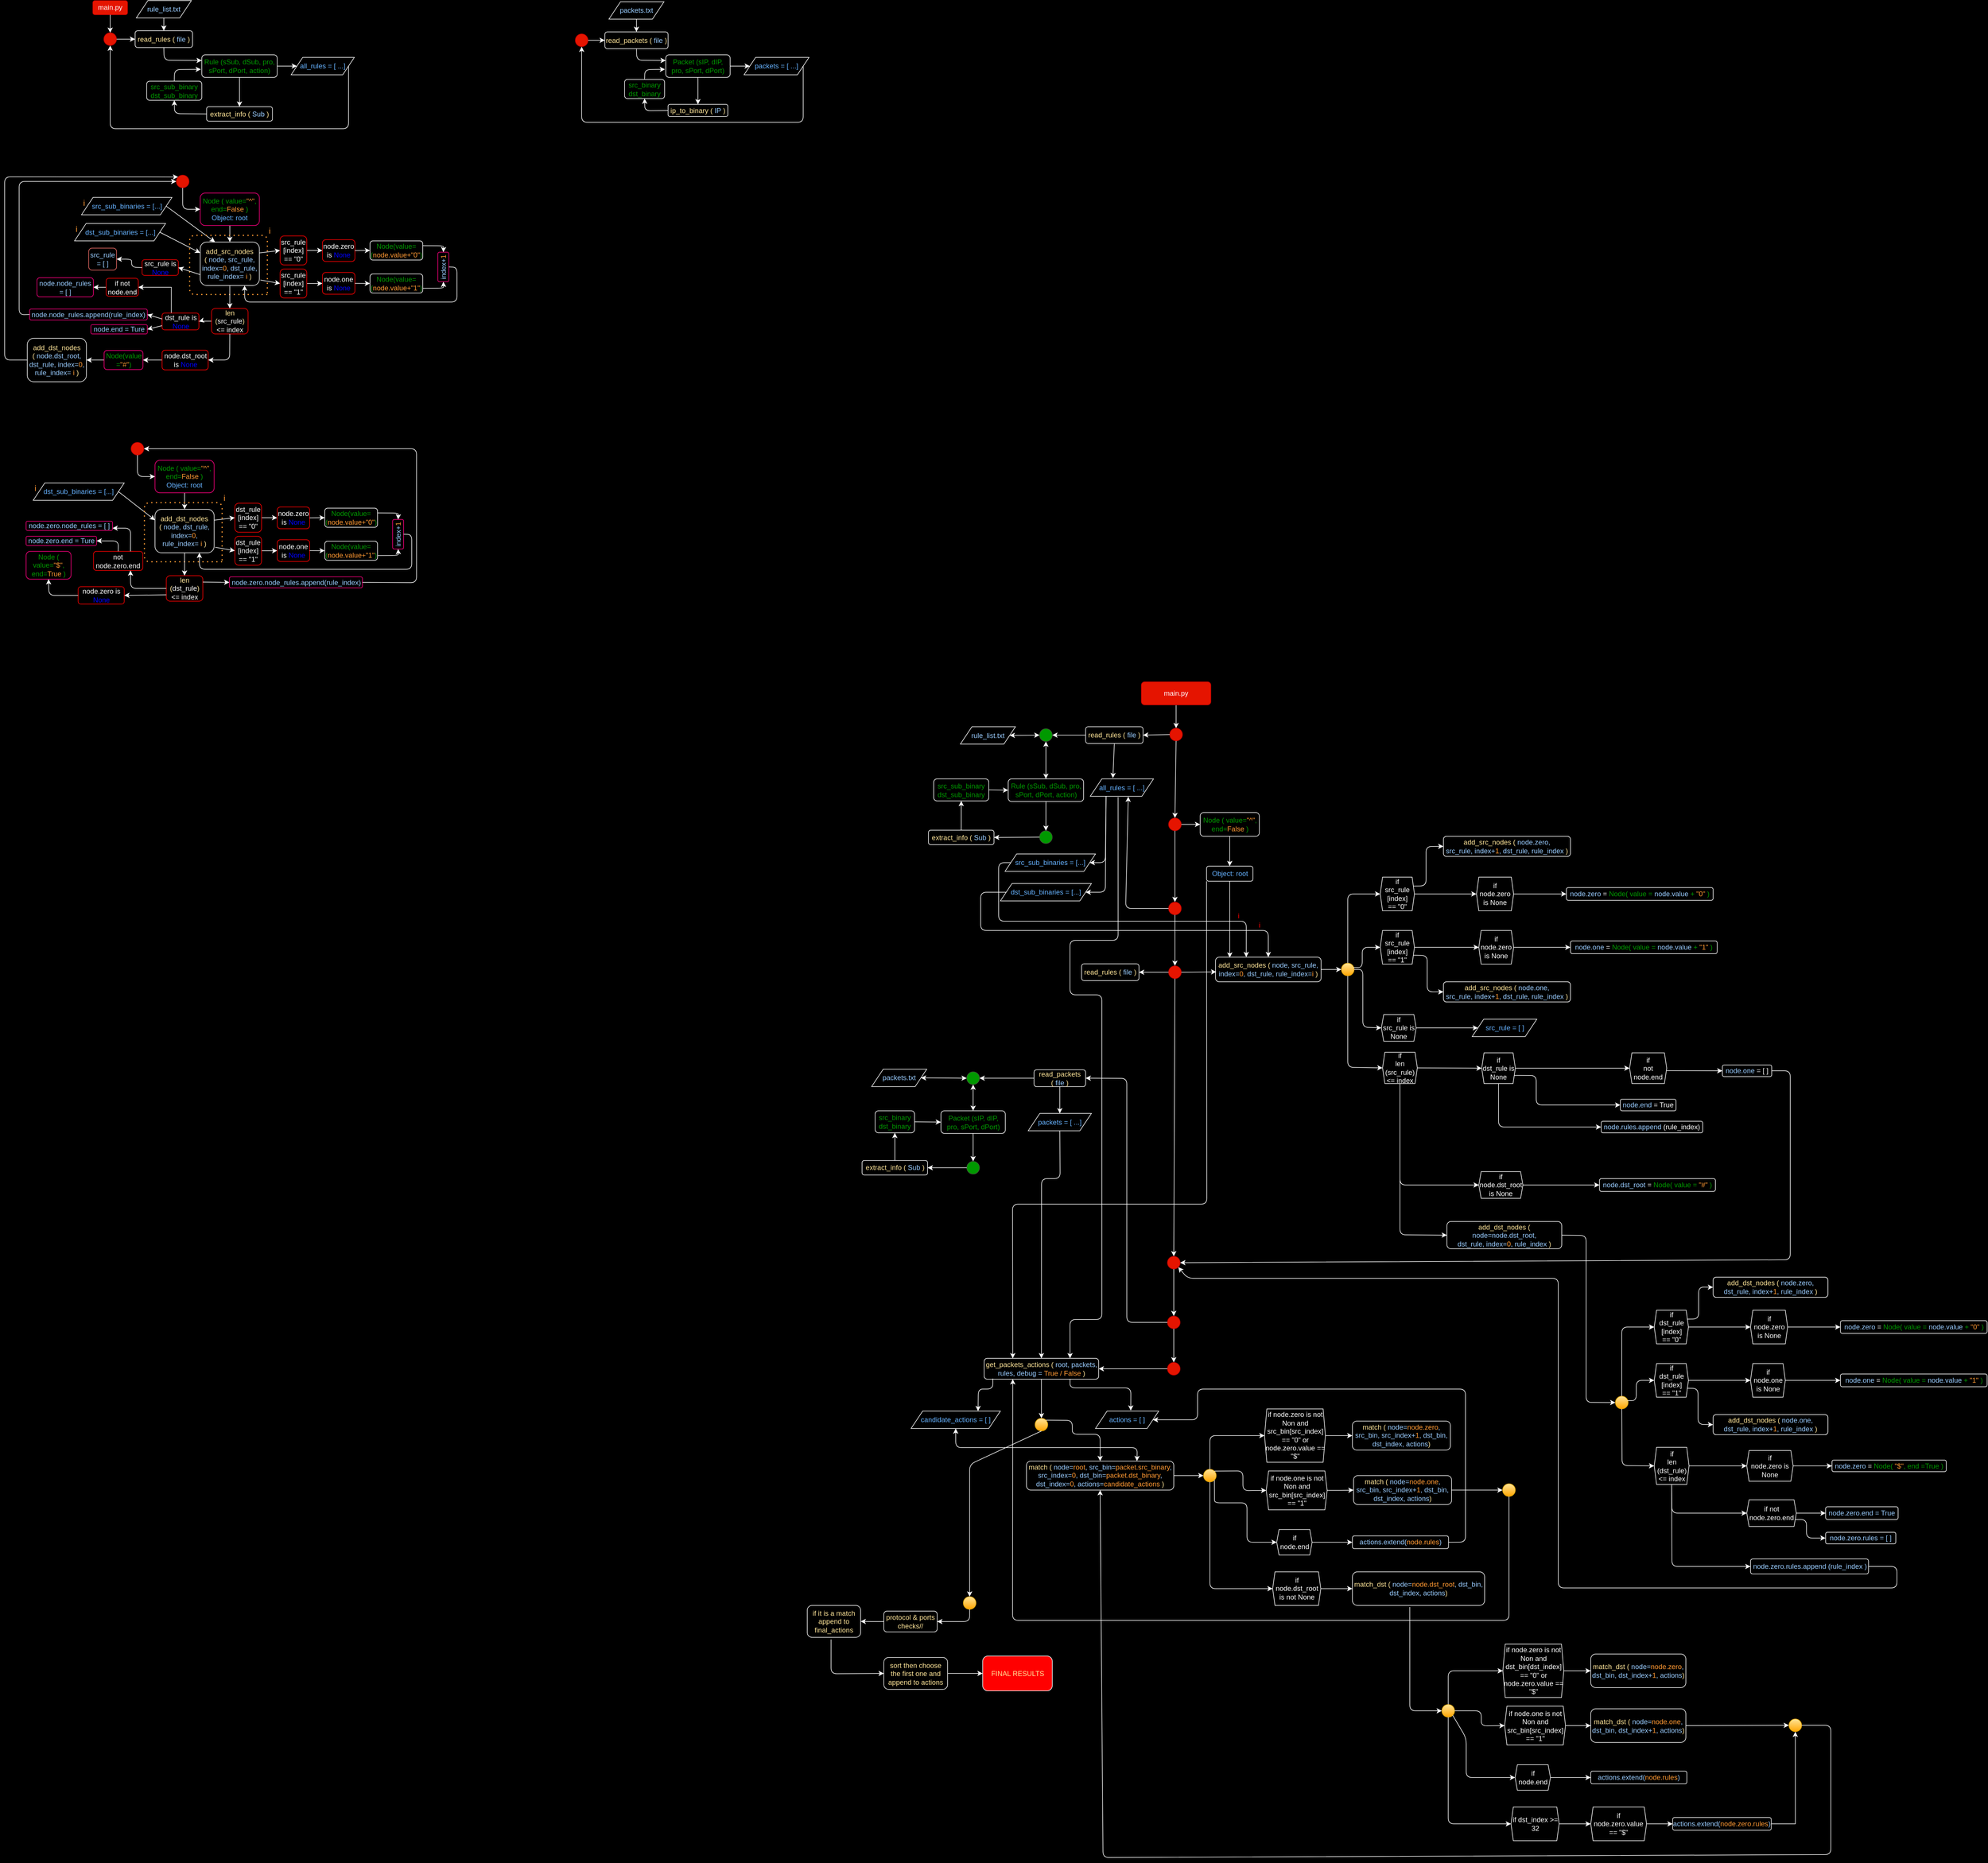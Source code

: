<mxfile version="13.6.2" type="device"><diagram id="C5RBs43oDa-KdzZeNtuy" name="Page-1"><mxGraphModel dx="2331" dy="1560" grid="0" gridSize="10" guides="1" tooltips="1" connect="1" arrows="1" fold="1" page="1" pageScale="1" pageWidth="827" pageHeight="1169" background="#000000" math="0" shadow="0"><root><mxCell id="WIyWlLk6GJQsqaUBKTNV-0"/><mxCell id="WIyWlLk6GJQsqaUBKTNV-1" parent="WIyWlLk6GJQsqaUBKTNV-0"/><mxCell id="YHvYhDKDPns-8mzJInHp-5" value="" style="edgeStyle=orthogonalEdgeStyle;rounded=0;orthogonalLoop=1;jettySize=auto;html=1;strokeColor=#FFFFFF;entryX=0.5;entryY=0;entryDx=0;entryDy=0;" parent="WIyWlLk6GJQsqaUBKTNV-1" source="WIyWlLk6GJQsqaUBKTNV-3" target="YHvYhDKDPns-8mzJInHp-7" edge="1"><mxGeometry relative="1" as="geometry"><mxPoint x="397" y="166" as="targetPoint"/></mxGeometry></mxCell><mxCell id="WIyWlLk6GJQsqaUBKTNV-3" value="main.py" style="rounded=1;whiteSpace=wrap;html=1;fontSize=12;glass=0;strokeWidth=1;shadow=0;fillColor=#e51400;strokeColor=#B20000;fontColor=#ffffff;" parent="WIyWlLk6GJQsqaUBKTNV-1" vertex="1"><mxGeometry x="337" y="57" width="120" height="40" as="geometry"/></mxCell><mxCell id="YHvYhDKDPns-8mzJInHp-0" value="&lt;font color=&quot;#ffe599&quot;&gt;read_rules (&amp;nbsp;&lt;/font&gt;&lt;font color=&quot;#99ccff&quot;&gt;file&amp;nbsp;&lt;/font&gt;&lt;font color=&quot;#ffe599&quot;&gt;)&lt;/font&gt;" style="rounded=1;whiteSpace=wrap;html=1;fillColor=none;strokeColor=#FFFFFF;" parent="WIyWlLk6GJQsqaUBKTNV-1" vertex="1"><mxGeometry x="241" y="134.5" width="99" height="29" as="geometry"/></mxCell><mxCell id="YHvYhDKDPns-8mzJInHp-1" value="&lt;font color=&quot;#99ccff&quot;&gt;rule_list.txt&lt;/font&gt;" style="shape=parallelogram;perimeter=parallelogramPerimeter;whiteSpace=wrap;html=1;fixedSize=1;fillColor=none;strokeColor=#FFFFFF;" parent="WIyWlLk6GJQsqaUBKTNV-1" vertex="1"><mxGeometry x="25" y="134.5" width="95" height="30" as="geometry"/></mxCell><mxCell id="YHvYhDKDPns-8mzJInHp-6" value="" style="endArrow=classic;startArrow=classic;html=1;strokeColor=#FFFFFF;exitX=1;exitY=0.5;exitDx=0;exitDy=0;entryX=0;entryY=0.5;entryDx=0;entryDy=0;" parent="WIyWlLk6GJQsqaUBKTNV-1" source="YHvYhDKDPns-8mzJInHp-1" target="YHvYhDKDPns-8mzJInHp-11" edge="1"><mxGeometry width="50" height="50" relative="1" as="geometry"><mxPoint x="155.5" y="229" as="sourcePoint"/><mxPoint x="35.5" y="149" as="targetPoint"/></mxGeometry></mxCell><mxCell id="YHvYhDKDPns-8mzJInHp-7" value="" style="ellipse;whiteSpace=wrap;html=1;aspect=fixed;strokeColor=#B20000;fillColor=#e51400;fontColor=#ffffff;" parent="WIyWlLk6GJQsqaUBKTNV-1" vertex="1"><mxGeometry x="386" y="137" width="22" height="22" as="geometry"/></mxCell><mxCell id="YHvYhDKDPns-8mzJInHp-8" value="" style="endArrow=classic;html=1;strokeColor=#FFFFFF;exitX=0;exitY=0.5;exitDx=0;exitDy=0;entryX=1;entryY=0.5;entryDx=0;entryDy=0;" parent="WIyWlLk6GJQsqaUBKTNV-1" source="YHvYhDKDPns-8mzJInHp-7" target="YHvYhDKDPns-8mzJInHp-0" edge="1"><mxGeometry width="50" height="50" relative="1" as="geometry"><mxPoint x="340" y="247" as="sourcePoint"/><mxPoint x="390" y="197" as="targetPoint"/></mxGeometry></mxCell><mxCell id="YHvYhDKDPns-8mzJInHp-9" value="" style="endArrow=classic;html=1;strokeColor=#FFFFFF;exitX=0.5;exitY=1;exitDx=0;exitDy=0;entryX=0.5;entryY=0;entryDx=0;entryDy=0;" parent="WIyWlLk6GJQsqaUBKTNV-1" source="YHvYhDKDPns-8mzJInHp-7" target="YHvYhDKDPns-8mzJInHp-34" edge="1"><mxGeometry width="50" height="50" relative="1" as="geometry"><mxPoint x="333" y="230" as="sourcePoint"/><mxPoint x="397" y="206" as="targetPoint"/></mxGeometry></mxCell><mxCell id="YHvYhDKDPns-8mzJInHp-10" value="" style="endArrow=classic;html=1;strokeColor=#FFFFFF;exitX=0.5;exitY=1;exitDx=0;exitDy=0;entryX=0.358;entryY=-0.045;entryDx=0;entryDy=0;entryPerimeter=0;" parent="WIyWlLk6GJQsqaUBKTNV-1" source="YHvYhDKDPns-8mzJInHp-0" target="YHvYhDKDPns-8mzJInHp-57" edge="1"><mxGeometry width="50" height="50" relative="1" as="geometry"><mxPoint x="235" y="253" as="sourcePoint"/><mxPoint x="292" y="188" as="targetPoint"/></mxGeometry></mxCell><mxCell id="YHvYhDKDPns-8mzJInHp-11" value="" style="ellipse;whiteSpace=wrap;html=1;aspect=fixed;strokeColor=#3A5431;fontColor=#ffffff;fillColor=#009900;" parent="WIyWlLk6GJQsqaUBKTNV-1" vertex="1"><mxGeometry x="161.5" y="138" width="22" height="22" as="geometry"/></mxCell><mxCell id="YHvYhDKDPns-8mzJInHp-20" value="" style="endArrow=classic;html=1;strokeColor=#FFFFFF;entryX=1;entryY=0.5;entryDx=0;entryDy=0;exitX=0;exitY=0.5;exitDx=0;exitDy=0;" parent="WIyWlLk6GJQsqaUBKTNV-1" source="YHvYhDKDPns-8mzJInHp-0" target="YHvYhDKDPns-8mzJInHp-11" edge="1"><mxGeometry width="50" height="50" relative="1" as="geometry"><mxPoint x="133" y="149" as="sourcePoint"/><mxPoint x="98" y="194" as="targetPoint"/></mxGeometry></mxCell><mxCell id="YHvYhDKDPns-8mzJInHp-22" value="&lt;font color=&quot;#009900&quot;&gt;Rule (sSub, dSub, pro, sPort, dPort, action)&lt;/font&gt;" style="rounded=1;whiteSpace=wrap;html=1;fillColor=none;strokeColor=#FFFFFF;" parent="WIyWlLk6GJQsqaUBKTNV-1" vertex="1"><mxGeometry x="107.5" y="224.5" width="130" height="39" as="geometry"/></mxCell><mxCell id="YHvYhDKDPns-8mzJInHp-24" value="&lt;font color=&quot;#009900&quot;&gt;src_sub_binary&lt;br&gt;dst_sub_binary&lt;/font&gt;" style="rounded=1;whiteSpace=wrap;html=1;fillColor=none;strokeColor=#FFFFFF;" parent="WIyWlLk6GJQsqaUBKTNV-1" vertex="1"><mxGeometry x="-21" y="224.5" width="95" height="38" as="geometry"/></mxCell><mxCell id="YHvYhDKDPns-8mzJInHp-25" value="" style="ellipse;whiteSpace=wrap;html=1;aspect=fixed;strokeColor=#3A5431;fontColor=#ffffff;fillColor=#009900;" parent="WIyWlLk6GJQsqaUBKTNV-1" vertex="1"><mxGeometry x="161.5" y="314" width="22" height="22" as="geometry"/></mxCell><mxCell id="YHvYhDKDPns-8mzJInHp-26" value="" style="endArrow=classic;html=1;strokeColor=#FFFFFF;exitX=0.5;exitY=1;exitDx=0;exitDy=0;entryX=0.5;entryY=0;entryDx=0;entryDy=0;" parent="WIyWlLk6GJQsqaUBKTNV-1" source="YHvYhDKDPns-8mzJInHp-22" target="YHvYhDKDPns-8mzJInHp-25" edge="1"><mxGeometry width="50" height="50" relative="1" as="geometry"><mxPoint x="172.5" y="282" as="sourcePoint"/><mxPoint x="273.5" y="218" as="targetPoint"/></mxGeometry></mxCell><mxCell id="YHvYhDKDPns-8mzJInHp-27" value="&lt;font color=&quot;#ffe599&quot;&gt;extract_info (&amp;nbsp;&lt;/font&gt;&lt;font color=&quot;#99ccff&quot;&gt;Sub&amp;nbsp;&lt;/font&gt;&lt;font color=&quot;#ffe599&quot;&gt;)&lt;/font&gt;" style="rounded=1;whiteSpace=wrap;html=1;fillColor=none;strokeColor=#FFFFFF;" parent="WIyWlLk6GJQsqaUBKTNV-1" vertex="1"><mxGeometry x="-30" y="313" width="113" height="25" as="geometry"/></mxCell><mxCell id="YHvYhDKDPns-8mzJInHp-29" value="" style="endArrow=classic;html=1;strokeColor=#FFFFFF;entryX=1;entryY=0.5;entryDx=0;entryDy=0;exitX=0;exitY=0.5;exitDx=0;exitDy=0;" parent="WIyWlLk6GJQsqaUBKTNV-1" source="YHvYhDKDPns-8mzJInHp-25" target="YHvYhDKDPns-8mzJInHp-27" edge="1"><mxGeometry width="50" height="50" relative="1" as="geometry"><mxPoint x="223.5" y="268" as="sourcePoint"/><mxPoint x="273.5" y="218" as="targetPoint"/></mxGeometry></mxCell><mxCell id="YHvYhDKDPns-8mzJInHp-31" value="" style="endArrow=classic;html=1;strokeColor=#FFFFFF;exitX=0.5;exitY=0;exitDx=0;exitDy=0;entryX=0.5;entryY=1;entryDx=0;entryDy=0;" parent="WIyWlLk6GJQsqaUBKTNV-1" source="YHvYhDKDPns-8mzJInHp-27" target="YHvYhDKDPns-8mzJInHp-24" edge="1"><mxGeometry width="50" height="50" relative="1" as="geometry"><mxPoint x="133.5" y="280" as="sourcePoint"/><mxPoint x="183.5" y="230" as="targetPoint"/></mxGeometry></mxCell><mxCell id="YHvYhDKDPns-8mzJInHp-32" value="" style="endArrow=classic;html=1;strokeColor=#FFFFFF;exitX=1;exitY=0.5;exitDx=0;exitDy=0;entryX=0;entryY=0.5;entryDx=0;entryDy=0;" parent="WIyWlLk6GJQsqaUBKTNV-1" source="YHvYhDKDPns-8mzJInHp-24" target="YHvYhDKDPns-8mzJInHp-22" edge="1"><mxGeometry width="50" height="50" relative="1" as="geometry"><mxPoint x="118.5" y="280" as="sourcePoint"/><mxPoint x="168.5" y="230" as="targetPoint"/></mxGeometry></mxCell><mxCell id="YHvYhDKDPns-8mzJInHp-33" value="" style="endArrow=classic;startArrow=classic;html=1;strokeColor=#FFFFFF;entryX=0.5;entryY=1;entryDx=0;entryDy=0;exitX=0.5;exitY=0;exitDx=0;exitDy=0;" parent="WIyWlLk6GJQsqaUBKTNV-1" source="YHvYhDKDPns-8mzJInHp-22" target="YHvYhDKDPns-8mzJInHp-11" edge="1"><mxGeometry width="50" height="50" relative="1" as="geometry"><mxPoint x="198.5" y="276" as="sourcePoint"/><mxPoint x="248.5" y="226" as="targetPoint"/></mxGeometry></mxCell><mxCell id="YHvYhDKDPns-8mzJInHp-34" value="" style="ellipse;whiteSpace=wrap;html=1;aspect=fixed;strokeColor=#B20000;fillColor=#e51400;fontColor=#ffffff;" parent="WIyWlLk6GJQsqaUBKTNV-1" vertex="1"><mxGeometry x="384" y="292" width="22" height="22" as="geometry"/></mxCell><mxCell id="YHvYhDKDPns-8mzJInHp-35" value="&lt;font color=&quot;#009900&quot;&gt;Node ( value=&lt;/font&gt;&lt;font color=&quot;#ff9933&quot;&gt;&quot;^&quot;&lt;/font&gt;&lt;font color=&quot;#009900&quot;&gt;, end=&lt;/font&gt;&lt;font color=&quot;#ff9933&quot;&gt;False&amp;nbsp;&lt;/font&gt;&lt;font color=&quot;#009900&quot;&gt;)&lt;/font&gt;" style="rounded=1;whiteSpace=wrap;html=1;fillColor=none;strokeColor=#FFFFFF;" parent="WIyWlLk6GJQsqaUBKTNV-1" vertex="1"><mxGeometry x="438.5" y="282.5" width="102" height="41" as="geometry"/></mxCell><mxCell id="YHvYhDKDPns-8mzJInHp-36" value="" style="endArrow=classic;html=1;strokeColor=#FFFFFF;exitX=1;exitY=0.5;exitDx=0;exitDy=0;entryX=0;entryY=0.5;entryDx=0;entryDy=0;" parent="WIyWlLk6GJQsqaUBKTNV-1" source="YHvYhDKDPns-8mzJInHp-34" target="YHvYhDKDPns-8mzJInHp-35" edge="1"><mxGeometry width="50" height="50" relative="1" as="geometry"><mxPoint x="336" y="316" as="sourcePoint"/><mxPoint x="386" y="266" as="targetPoint"/></mxGeometry></mxCell><mxCell id="YHvYhDKDPns-8mzJInHp-40" value="" style="endArrow=classic;html=1;strokeColor=#FFFFFF;exitX=0.5;exitY=1;exitDx=0;exitDy=0;entryX=0.5;entryY=0;entryDx=0;entryDy=0;" parent="WIyWlLk6GJQsqaUBKTNV-1" source="YHvYhDKDPns-8mzJInHp-35" target="YHvYhDKDPns-8mzJInHp-41" edge="1"><mxGeometry width="50" height="50" relative="1" as="geometry"><mxPoint x="513.5" y="311" as="sourcePoint"/><mxPoint x="505" y="364.5" as="targetPoint"/></mxGeometry></mxCell><mxCell id="YHvYhDKDPns-8mzJInHp-41" value="&lt;font color=&quot;#66b2ff&quot;&gt;Object: root&lt;/font&gt;" style="rounded=1;whiteSpace=wrap;html=1;fillColor=none;strokeColor=#FFFFFF;" parent="WIyWlLk6GJQsqaUBKTNV-1" vertex="1"><mxGeometry x="449.5" y="375" width="80" height="26" as="geometry"/></mxCell><mxCell id="YHvYhDKDPns-8mzJInHp-42" value="" style="endArrow=classic;html=1;strokeColor=#FFFFFF;exitX=0.5;exitY=1;exitDx=0;exitDy=0;entryX=0.5;entryY=0;entryDx=0;entryDy=0;" parent="WIyWlLk6GJQsqaUBKTNV-1" source="YHvYhDKDPns-8mzJInHp-34" target="YHvYhDKDPns-8mzJInHp-44" edge="1"><mxGeometry width="50" height="50" relative="1" as="geometry"><mxPoint x="396.71" y="361" as="sourcePoint"/><mxPoint x="397" y="427" as="targetPoint"/></mxGeometry></mxCell><mxCell id="YHvYhDKDPns-8mzJInHp-44" value="" style="ellipse;whiteSpace=wrap;html=1;aspect=fixed;strokeColor=#B20000;fillColor=#e51400;fontColor=#ffffff;" parent="WIyWlLk6GJQsqaUBKTNV-1" vertex="1"><mxGeometry x="384" y="437" width="22" height="22" as="geometry"/></mxCell><mxCell id="YHvYhDKDPns-8mzJInHp-47" value="" style="endArrow=classic;html=1;strokeColor=#FFFFFF;exitX=0;exitY=0.5;exitDx=0;exitDy=0;entryX=0.601;entryY=1.021;entryDx=0;entryDy=0;entryPerimeter=0;" parent="WIyWlLk6GJQsqaUBKTNV-1" source="YHvYhDKDPns-8mzJInHp-44" target="YHvYhDKDPns-8mzJInHp-57" edge="1"><mxGeometry width="50" height="50" relative="1" as="geometry"><mxPoint x="254" y="355" as="sourcePoint"/><mxPoint x="313" y="308" as="targetPoint"/><Array as="points"><mxPoint x="310" y="448"/></Array></mxGeometry></mxCell><mxCell id="YHvYhDKDPns-8mzJInHp-48" value="" style="endArrow=classic;html=1;strokeColor=#FFFFFF;entryX=1;entryY=0.5;entryDx=0;entryDy=0;exitX=0.25;exitY=1;exitDx=0;exitDy=0;" parent="WIyWlLk6GJQsqaUBKTNV-1" source="YHvYhDKDPns-8mzJInHp-57" target="YHvYhDKDPns-8mzJInHp-58" edge="1"><mxGeometry width="50" height="50" relative="1" as="geometry"><mxPoint x="275" y="286" as="sourcePoint"/><mxPoint x="251" y="368.5" as="targetPoint"/><Array as="points"><mxPoint x="275" y="369"/></Array></mxGeometry></mxCell><mxCell id="YHvYhDKDPns-8mzJInHp-49" value="" style="endArrow=classic;html=1;strokeColor=#FFFFFF;entryX=1;entryY=0.5;entryDx=0;entryDy=0;exitX=0.25;exitY=1;exitDx=0;exitDy=0;" parent="WIyWlLk6GJQsqaUBKTNV-1" source="YHvYhDKDPns-8mzJInHp-57" target="YHvYhDKDPns-8mzJInHp-59" edge="1"><mxGeometry width="50" height="50" relative="1" as="geometry"><mxPoint x="275" y="368" as="sourcePoint"/><mxPoint x="251" y="419.5" as="targetPoint"/><Array as="points"><mxPoint x="275" y="420"/></Array></mxGeometry></mxCell><mxCell id="YHvYhDKDPns-8mzJInHp-50" value="" style="ellipse;whiteSpace=wrap;html=1;aspect=fixed;strokeColor=#B20000;fillColor=#e51400;fontColor=#ffffff;" parent="WIyWlLk6GJQsqaUBKTNV-1" vertex="1"><mxGeometry x="384" y="547" width="22" height="22" as="geometry"/></mxCell><mxCell id="YHvYhDKDPns-8mzJInHp-51" value="" style="endArrow=classic;html=1;strokeColor=#FFFFFF;exitX=0.5;exitY=1;exitDx=0;exitDy=0;entryX=0.5;entryY=0;entryDx=0;entryDy=0;" parent="WIyWlLk6GJQsqaUBKTNV-1" source="YHvYhDKDPns-8mzJInHp-44" target="YHvYhDKDPns-8mzJInHp-50" edge="1"><mxGeometry width="50" height="50" relative="1" as="geometry"><mxPoint x="459.0" y="459" as="sourcePoint"/><mxPoint x="457" y="553" as="targetPoint"/></mxGeometry></mxCell><mxCell id="YHvYhDKDPns-8mzJInHp-54" value="&lt;font color=&quot;#ffe599&quot;&gt;add_src_nodes (&amp;nbsp;&lt;/font&gt;&lt;font color=&quot;#99ccff&quot;&gt;node, src_rule, index=&lt;/font&gt;&lt;font color=&quot;#ff9933&quot;&gt;0&lt;/font&gt;&lt;font color=&quot;#99ccff&quot;&gt;, dst_rule, rule_index=&lt;/font&gt;&lt;font color=&quot;#ff9933&quot;&gt;i&amp;nbsp;&lt;/font&gt;&lt;font color=&quot;#ffe599&quot;&gt;)&lt;/font&gt;" style="rounded=1;whiteSpace=wrap;html=1;fillColor=none;strokeColor=#FFFFFF;" parent="WIyWlLk6GJQsqaUBKTNV-1" vertex="1"><mxGeometry x="465" y="532" width="182" height="42.5" as="geometry"/></mxCell><mxCell id="YHvYhDKDPns-8mzJInHp-55" value="" style="endArrow=classic;html=1;strokeColor=#FFFFFF;exitX=0;exitY=0.5;exitDx=0;exitDy=0;entryX=0.291;entryY=0;entryDx=0;entryDy=0;entryPerimeter=0;" parent="WIyWlLk6GJQsqaUBKTNV-1" source="YHvYhDKDPns-8mzJInHp-58" target="YHvYhDKDPns-8mzJInHp-54" edge="1"><mxGeometry width="50" height="50" relative="1" as="geometry"><mxPoint x="106" y="369" as="sourcePoint"/><mxPoint x="532" y="470" as="targetPoint"/><Array as="points"><mxPoint x="91" y="369"/><mxPoint x="91" y="470"/><mxPoint x="518" y="470"/></Array></mxGeometry></mxCell><mxCell id="YHvYhDKDPns-8mzJInHp-56" value="" style="endArrow=classic;html=1;strokeColor=#FFFFFF;exitX=1;exitY=0.5;exitDx=0;exitDy=0;entryX=0.007;entryY=0.598;entryDx=0;entryDy=0;entryPerimeter=0;" parent="WIyWlLk6GJQsqaUBKTNV-1" source="YHvYhDKDPns-8mzJInHp-50" target="YHvYhDKDPns-8mzJInHp-54" edge="1"><mxGeometry width="50" height="50" relative="1" as="geometry"><mxPoint x="278" y="524" as="sourcePoint"/><mxPoint x="419" y="593" as="targetPoint"/></mxGeometry></mxCell><mxCell id="YHvYhDKDPns-8mzJInHp-57" value="&lt;span style=&quot;color: rgb(102 , 178 , 255)&quot;&gt;all_rules = [ ...]&lt;/span&gt;" style="shape=parallelogram;perimeter=parallelogramPerimeter;whiteSpace=wrap;html=1;fixedSize=1;fillColor=none;strokeColor=#FFFFFF;" parent="WIyWlLk6GJQsqaUBKTNV-1" vertex="1"><mxGeometry x="249" y="224.5" width="109" height="30" as="geometry"/></mxCell><mxCell id="YHvYhDKDPns-8mzJInHp-58" value="&lt;span style=&quot;color: rgb(102 , 178 , 255)&quot;&gt;src_sub_binaries = [...]&lt;/span&gt;" style="shape=parallelogram;perimeter=parallelogramPerimeter;whiteSpace=wrap;html=1;fixedSize=1;fillColor=none;strokeColor=#FFFFFF;" parent="WIyWlLk6GJQsqaUBKTNV-1" vertex="1"><mxGeometry x="102" y="354" width="156" height="30" as="geometry"/></mxCell><mxCell id="YHvYhDKDPns-8mzJInHp-59" value="&lt;span style=&quot;color: rgb(102 , 178 , 255)&quot;&gt;dst_sub_binaries = [...]&lt;/span&gt;" style="shape=parallelogram;perimeter=parallelogramPerimeter;whiteSpace=wrap;html=1;fixedSize=1;fillColor=none;strokeColor=#FFFFFF;" parent="WIyWlLk6GJQsqaUBKTNV-1" vertex="1"><mxGeometry x="94" y="405" width="157" height="30" as="geometry"/></mxCell><mxCell id="YHvYhDKDPns-8mzJInHp-60" value="" style="endArrow=classic;html=1;strokeColor=#FFFFFF;exitX=0.5;exitY=1;exitDx=0;exitDy=0;entryX=0.135;entryY=0.02;entryDx=0;entryDy=0;entryPerimeter=0;" parent="WIyWlLk6GJQsqaUBKTNV-1" source="YHvYhDKDPns-8mzJInHp-41" target="YHvYhDKDPns-8mzJInHp-54" edge="1"><mxGeometry width="50" height="50" relative="1" as="geometry"><mxPoint x="476" y="518" as="sourcePoint"/><mxPoint x="531" y="527" as="targetPoint"/></mxGeometry></mxCell><mxCell id="YHvYhDKDPns-8mzJInHp-68" value="" style="endArrow=classic;html=1;strokeColor=#FFFFFF;exitX=0;exitY=0.5;exitDx=0;exitDy=0;entryX=0.5;entryY=0;entryDx=0;entryDy=0;" parent="WIyWlLk6GJQsqaUBKTNV-1" source="YHvYhDKDPns-8mzJInHp-59" target="YHvYhDKDPns-8mzJInHp-54" edge="1"><mxGeometry width="50" height="50" relative="1" as="geometry"><mxPoint x="110" y="516" as="sourcePoint"/><mxPoint x="588" y="486" as="targetPoint"/><Array as="points"><mxPoint x="60" y="420"/><mxPoint x="60" y="486"/><mxPoint x="556" y="486"/></Array></mxGeometry></mxCell><mxCell id="YHvYhDKDPns-8mzJInHp-73" value="&lt;font color=&quot;#ff0000&quot;&gt;i&lt;/font&gt;" style="text;html=1;strokeColor=none;fillColor=none;align=center;verticalAlign=middle;whiteSpace=wrap;rounded=0;" parent="WIyWlLk6GJQsqaUBKTNV-1" vertex="1"><mxGeometry x="532" y="468" width="17.5" height="18" as="geometry"/></mxCell><mxCell id="YHvYhDKDPns-8mzJInHp-74" value="&lt;font color=&quot;#ff0000&quot;&gt;i&lt;/font&gt;" style="text;html=1;strokeColor=none;fillColor=none;align=center;verticalAlign=middle;whiteSpace=wrap;rounded=0;" parent="WIyWlLk6GJQsqaUBKTNV-1" vertex="1"><mxGeometry x="496" y="452" width="17.5" height="18" as="geometry"/></mxCell><mxCell id="YHvYhDKDPns-8mzJInHp-75" value="" style="ellipse;whiteSpace=wrap;html=1;aspect=fixed;strokeColor=#d79b00;gradientColor=#ffa500;fillColor=#FFE599;" parent="WIyWlLk6GJQsqaUBKTNV-1" vertex="1"><mxGeometry x="682" y="542.25" width="22" height="22" as="geometry"/></mxCell><mxCell id="YHvYhDKDPns-8mzJInHp-76" value="" style="endArrow=classic;html=1;strokeColor=#FFFFFF;exitX=1;exitY=0.5;exitDx=0;exitDy=0;entryX=0;entryY=0.5;entryDx=0;entryDy=0;" parent="WIyWlLk6GJQsqaUBKTNV-1" source="YHvYhDKDPns-8mzJInHp-54" target="YHvYhDKDPns-8mzJInHp-75" edge="1"><mxGeometry width="50" height="50" relative="1" as="geometry"><mxPoint x="679" y="449" as="sourcePoint"/><mxPoint x="729" y="399" as="targetPoint"/></mxGeometry></mxCell><mxCell id="YHvYhDKDPns-8mzJInHp-79" value="&lt;font color=&quot;#ffffff&quot;&gt;if&lt;br&gt;src_rule [index]&lt;br&gt;== &quot;0&quot;&lt;/font&gt;" style="shape=hexagon;perimeter=hexagonPerimeter2;whiteSpace=wrap;html=1;fixedSize=1;strokeColor=#FFFFFF;fillColor=none;size=4.0;" parent="WIyWlLk6GJQsqaUBKTNV-1" vertex="1"><mxGeometry x="749" y="394" width="59" height="58" as="geometry"/></mxCell><mxCell id="YHvYhDKDPns-8mzJInHp-80" value="&lt;font color=&quot;#ffffff&quot;&gt;if&lt;br&gt;node.zero is None&lt;/font&gt;" style="shape=hexagon;perimeter=hexagonPerimeter2;whiteSpace=wrap;html=1;fixedSize=1;strokeColor=#FFFFFF;fillColor=none;size=4.0;" parent="WIyWlLk6GJQsqaUBKTNV-1" vertex="1"><mxGeometry x="915" y="394" width="64" height="58" as="geometry"/></mxCell><mxCell id="YHvYhDKDPns-8mzJInHp-81" value="&lt;font color=&quot;#99ccff&quot;&gt;node.zero &lt;/font&gt;&lt;font color=&quot;#ffffff&quot;&gt;=&lt;/font&gt;&lt;font color=&quot;#99ccff&quot;&gt;&amp;nbsp;&lt;/font&gt;&lt;font color=&quot;#009900&quot;&gt;Node( value = &lt;/font&gt;&lt;font color=&quot;#99ccff&quot;&gt;node.value&lt;/font&gt;&lt;font color=&quot;#009900&quot;&gt; + &lt;/font&gt;&lt;font color=&quot;#ff9933&quot;&gt;&quot;0&quot;&amp;nbsp;&lt;/font&gt;&lt;font color=&quot;#009900&quot;&gt;)&lt;/font&gt;" style="rounded=1;whiteSpace=wrap;html=1;fillColor=none;strokeColor=#FFFFFF;" parent="WIyWlLk6GJQsqaUBKTNV-1" vertex="1"><mxGeometry x="1070" y="412" width="253" height="22" as="geometry"/></mxCell><mxCell id="YHvYhDKDPns-8mzJInHp-82" value="" style="endArrow=classic;html=1;strokeColor=#FFFFFF;exitX=0.5;exitY=0;exitDx=0;exitDy=0;entryX=0;entryY=0.5;entryDx=0;entryDy=0;" parent="WIyWlLk6GJQsqaUBKTNV-1" source="YHvYhDKDPns-8mzJInHp-75" target="YHvYhDKDPns-8mzJInHp-79" edge="1"><mxGeometry width="50" height="50" relative="1" as="geometry"><mxPoint x="692" y="565" as="sourcePoint"/><mxPoint x="693" y="425" as="targetPoint"/><Array as="points"><mxPoint x="693" y="423"/></Array></mxGeometry></mxCell><mxCell id="YHvYhDKDPns-8mzJInHp-83" value="" style="endArrow=classic;html=1;strokeColor=#FFFFFF;exitX=1;exitY=0.5;exitDx=0;exitDy=0;entryX=0;entryY=0.5;entryDx=0;entryDy=0;" parent="WIyWlLk6GJQsqaUBKTNV-1" source="YHvYhDKDPns-8mzJInHp-79" target="YHvYhDKDPns-8mzJInHp-80" edge="1"><mxGeometry width="50" height="50" relative="1" as="geometry"><mxPoint x="861" y="423" as="sourcePoint"/><mxPoint x="953" y="486" as="targetPoint"/></mxGeometry></mxCell><mxCell id="YHvYhDKDPns-8mzJInHp-84" value="" style="endArrow=classic;html=1;strokeColor=#FFFFFF;entryX=0;entryY=0.5;entryDx=0;entryDy=0;exitX=1;exitY=0.5;exitDx=0;exitDy=0;" parent="WIyWlLk6GJQsqaUBKTNV-1" source="YHvYhDKDPns-8mzJInHp-80" target="YHvYhDKDPns-8mzJInHp-81" edge="1"><mxGeometry width="50" height="50" relative="1" as="geometry"><mxPoint x="869" y="544" as="sourcePoint"/><mxPoint x="919" y="494" as="targetPoint"/></mxGeometry></mxCell><mxCell id="YHvYhDKDPns-8mzJInHp-89" value="&lt;font color=&quot;#ffe599&quot;&gt;add_src_nodes (&amp;nbsp;&lt;/font&gt;&lt;font color=&quot;#99ccff&quot;&gt;node.zero, src_rule,&amp;nbsp;&lt;/font&gt;&lt;font color=&quot;#99ccff&quot;&gt;index+&lt;/font&gt;&lt;font color=&quot;#ff9933&quot;&gt;1&lt;/font&gt;&lt;font color=&quot;#99ccff&quot;&gt;, dst_rule,&amp;nbsp;&lt;/font&gt;&lt;span style=&quot;color: rgb(153 , 204 , 255)&quot;&gt;rule_index&lt;/span&gt;&lt;font color=&quot;#ff9933&quot;&gt;&amp;nbsp;&lt;/font&gt;&lt;font color=&quot;#ffe599&quot;&gt;)&lt;/font&gt;" style="rounded=1;whiteSpace=wrap;html=1;fillColor=none;strokeColor=#FFFFFF;" parent="WIyWlLk6GJQsqaUBKTNV-1" vertex="1"><mxGeometry x="858" y="323.5" width="219" height="34.75" as="geometry"/></mxCell><mxCell id="YHvYhDKDPns-8mzJInHp-90" value="" style="endArrow=classic;html=1;strokeColor=#FFFFFF;entryX=0;entryY=0.5;entryDx=0;entryDy=0;exitX=1;exitY=0.25;exitDx=0;exitDy=0;" parent="WIyWlLk6GJQsqaUBKTNV-1" source="YHvYhDKDPns-8mzJInHp-79" target="YHvYhDKDPns-8mzJInHp-89" edge="1"><mxGeometry width="50" height="50" relative="1" as="geometry"><mxPoint x="813" y="374" as="sourcePoint"/><mxPoint x="664" y="362" as="targetPoint"/><Array as="points"><mxPoint x="828" y="409"/><mxPoint x="828" y="341"/></Array></mxGeometry></mxCell><mxCell id="YHvYhDKDPns-8mzJInHp-93" value="&lt;font color=&quot;#ffffff&quot;&gt;if&lt;br&gt;src_rule [index]&lt;br&gt;== &quot;1&quot;&lt;/font&gt;" style="shape=hexagon;perimeter=hexagonPerimeter2;whiteSpace=wrap;html=1;fixedSize=1;strokeColor=#FFFFFF;fillColor=none;size=4.0;" parent="WIyWlLk6GJQsqaUBKTNV-1" vertex="1"><mxGeometry x="749" y="486" width="59" height="58" as="geometry"/></mxCell><mxCell id="YHvYhDKDPns-8mzJInHp-94" value="&lt;font color=&quot;#ffffff&quot;&gt;if&lt;br&gt;node.zero is None&lt;/font&gt;" style="shape=hexagon;perimeter=hexagonPerimeter2;whiteSpace=wrap;html=1;fixedSize=1;strokeColor=#FFFFFF;fillColor=none;size=4.0;" parent="WIyWlLk6GJQsqaUBKTNV-1" vertex="1"><mxGeometry x="919" y="486" width="60" height="58" as="geometry"/></mxCell><mxCell id="YHvYhDKDPns-8mzJInHp-95" value="&lt;font color=&quot;#99ccff&quot;&gt;node.one&amp;nbsp;&lt;/font&gt;&lt;font color=&quot;#ffffff&quot;&gt;=&lt;/font&gt;&lt;font color=&quot;#99ccff&quot;&gt;&amp;nbsp;&lt;/font&gt;&lt;font color=&quot;#009900&quot;&gt;Node( value = &lt;/font&gt;&lt;font color=&quot;#99ccff&quot;&gt;node.value&lt;/font&gt;&lt;font color=&quot;#009900&quot;&gt; + &lt;/font&gt;&lt;font color=&quot;#ff9933&quot;&gt;&quot;1&quot;&amp;nbsp;&lt;/font&gt;&lt;font color=&quot;#009900&quot;&gt;)&lt;/font&gt;" style="rounded=1;whiteSpace=wrap;html=1;fillColor=none;strokeColor=#FFFFFF;" parent="WIyWlLk6GJQsqaUBKTNV-1" vertex="1"><mxGeometry x="1077" y="504" width="253" height="22" as="geometry"/></mxCell><mxCell id="YHvYhDKDPns-8mzJInHp-96" value="" style="endArrow=classic;html=1;strokeColor=#FFFFFF;exitX=1;exitY=0.5;exitDx=0;exitDy=0;entryX=0;entryY=0.5;entryDx=0;entryDy=0;" parent="WIyWlLk6GJQsqaUBKTNV-1" source="YHvYhDKDPns-8mzJInHp-93" target="YHvYhDKDPns-8mzJInHp-94" edge="1"><mxGeometry width="50" height="50" relative="1" as="geometry"><mxPoint x="861" y="515" as="sourcePoint"/><mxPoint x="953" y="578" as="targetPoint"/></mxGeometry></mxCell><mxCell id="YHvYhDKDPns-8mzJInHp-97" value="" style="endArrow=classic;html=1;strokeColor=#FFFFFF;entryX=0;entryY=0.5;entryDx=0;entryDy=0;exitX=1;exitY=0.5;exitDx=0;exitDy=0;" parent="WIyWlLk6GJQsqaUBKTNV-1" source="YHvYhDKDPns-8mzJInHp-94" target="YHvYhDKDPns-8mzJInHp-95" edge="1"><mxGeometry width="50" height="50" relative="1" as="geometry"><mxPoint x="869" y="636" as="sourcePoint"/><mxPoint x="919" y="586" as="targetPoint"/></mxGeometry></mxCell><mxCell id="YHvYhDKDPns-8mzJInHp-98" value="" style="endArrow=classic;html=1;strokeColor=#FFFFFF;exitX=0.948;exitY=0.352;exitDx=0;exitDy=0;exitPerimeter=0;entryX=0;entryY=0.5;entryDx=0;entryDy=0;" parent="WIyWlLk6GJQsqaUBKTNV-1" source="YHvYhDKDPns-8mzJInHp-75" target="YHvYhDKDPns-8mzJInHp-93" edge="1"><mxGeometry width="50" height="50" relative="1" as="geometry"><mxPoint x="863" y="549" as="sourcePoint"/><mxPoint x="913" y="499" as="targetPoint"/><Array as="points"><mxPoint x="718" y="550"/><mxPoint x="718" y="515"/></Array></mxGeometry></mxCell><mxCell id="YHvYhDKDPns-8mzJInHp-99" value="&lt;font color=&quot;#ffe599&quot;&gt;add_src_nodes (&amp;nbsp;&lt;/font&gt;&lt;font color=&quot;#99ccff&quot;&gt;node.one, src_rule,&amp;nbsp;&lt;/font&gt;&lt;font color=&quot;#99ccff&quot;&gt;index+&lt;/font&gt;&lt;font color=&quot;#ff9933&quot;&gt;1&lt;/font&gt;&lt;font color=&quot;#99ccff&quot;&gt;, dst_rule,&amp;nbsp;&lt;/font&gt;&lt;span style=&quot;color: rgb(153 , 204 , 255)&quot;&gt;rule_index&lt;/span&gt;&lt;font color=&quot;#ff9933&quot;&gt;&amp;nbsp;&lt;/font&gt;&lt;font color=&quot;#ffe599&quot;&gt;)&lt;/font&gt;" style="rounded=1;whiteSpace=wrap;html=1;fillColor=none;strokeColor=#FFFFFF;" parent="WIyWlLk6GJQsqaUBKTNV-1" vertex="1"><mxGeometry x="858" y="574.5" width="219" height="34.75" as="geometry"/></mxCell><mxCell id="YHvYhDKDPns-8mzJInHp-100" value="" style="endArrow=classic;html=1;strokeColor=#FFFFFF;entryX=0;entryY=0.5;entryDx=0;entryDy=0;exitX=1;exitY=0.75;exitDx=0;exitDy=0;" parent="WIyWlLk6GJQsqaUBKTNV-1" source="YHvYhDKDPns-8mzJInHp-93" target="YHvYhDKDPns-8mzJInHp-99" edge="1"><mxGeometry width="50" height="50" relative="1" as="geometry"><mxPoint x="737" y="638" as="sourcePoint"/><mxPoint x="787" y="588" as="targetPoint"/><Array as="points"><mxPoint x="830" y="529"/><mxPoint x="830" y="592"/></Array></mxGeometry></mxCell><mxCell id="YHvYhDKDPns-8mzJInHp-101" value="&lt;font color=&quot;#ffffff&quot;&gt;if&lt;br&gt;src_rule is None&lt;/font&gt;" style="shape=hexagon;perimeter=hexagonPerimeter2;whiteSpace=wrap;html=1;fixedSize=1;strokeColor=#FFFFFF;fillColor=none;size=4.0;" parent="WIyWlLk6GJQsqaUBKTNV-1" vertex="1"><mxGeometry x="751" y="631" width="60" height="46" as="geometry"/></mxCell><mxCell id="YHvYhDKDPns-8mzJInHp-102" value="" style="endArrow=classic;html=1;strokeColor=#FFFFFF;exitX=1;exitY=0.5;exitDx=0;exitDy=0;entryX=0;entryY=0.5;entryDx=0;entryDy=0;" parent="WIyWlLk6GJQsqaUBKTNV-1" source="YHvYhDKDPns-8mzJInHp-75" target="YHvYhDKDPns-8mzJInHp-101" edge="1"><mxGeometry width="50" height="50" relative="1" as="geometry"><mxPoint x="807" y="578" as="sourcePoint"/><mxPoint x="704" y="655" as="targetPoint"/><Array as="points"><mxPoint x="719" y="553"/><mxPoint x="719" y="653"/></Array></mxGeometry></mxCell><mxCell id="YHvYhDKDPns-8mzJInHp-103" value="&lt;span style=&quot;color: rgb(102 , 178 , 255)&quot;&gt;src_rule = [ ]&lt;/span&gt;" style="shape=parallelogram;perimeter=parallelogramPerimeter;whiteSpace=wrap;html=1;fixedSize=1;fillColor=none;strokeColor=#FFFFFF;" parent="WIyWlLk6GJQsqaUBKTNV-1" vertex="1"><mxGeometry x="907.5" y="639" width="111.5" height="30" as="geometry"/></mxCell><mxCell id="YHvYhDKDPns-8mzJInHp-104" value="" style="endArrow=classic;html=1;strokeColor=#FFFFFF;exitX=1;exitY=0.5;exitDx=0;exitDy=0;entryX=0;entryY=0.5;entryDx=0;entryDy=0;" parent="WIyWlLk6GJQsqaUBKTNV-1" source="YHvYhDKDPns-8mzJInHp-101" target="YHvYhDKDPns-8mzJInHp-103" edge="1"><mxGeometry width="50" height="50" relative="1" as="geometry"><mxPoint x="864" y="654" as="sourcePoint"/><mxPoint x="857" y="602" as="targetPoint"/></mxGeometry></mxCell><mxCell id="YHvYhDKDPns-8mzJInHp-105" value="&lt;font color=&quot;#ffffff&quot;&gt;if&lt;br&gt;len (src_rule) &amp;lt;= index&lt;br&gt;&lt;/font&gt;" style="shape=hexagon;perimeter=hexagonPerimeter2;whiteSpace=wrap;html=1;fixedSize=1;strokeColor=#FFFFFF;fillColor=none;size=4.0;" parent="WIyWlLk6GJQsqaUBKTNV-1" vertex="1"><mxGeometry x="753" y="696" width="60" height="54" as="geometry"/></mxCell><mxCell id="YHvYhDKDPns-8mzJInHp-107" value="" style="endArrow=classic;html=1;strokeColor=#FFFFFF;exitX=1;exitY=0.5;exitDx=0;exitDy=0;entryX=0;entryY=0.5;entryDx=0;entryDy=0;" parent="WIyWlLk6GJQsqaUBKTNV-1" source="YHvYhDKDPns-8mzJInHp-105" target="YHvYhDKDPns-8mzJInHp-111" edge="1"><mxGeometry width="50" height="50" relative="1" as="geometry"><mxPoint x="866" y="723.0" as="sourcePoint"/><mxPoint x="899" y="722" as="targetPoint"/></mxGeometry></mxCell><mxCell id="YHvYhDKDPns-8mzJInHp-108" value="" style="endArrow=classic;html=1;strokeColor=#FFFFFF;exitX=0.5;exitY=1;exitDx=0;exitDy=0;entryX=0;entryY=0.5;entryDx=0;entryDy=0;" parent="WIyWlLk6GJQsqaUBKTNV-1" source="YHvYhDKDPns-8mzJInHp-75" target="YHvYhDKDPns-8mzJInHp-105" edge="1"><mxGeometry width="50" height="50" relative="1" as="geometry"><mxPoint x="949" y="636" as="sourcePoint"/><mxPoint x="999" y="586" as="targetPoint"/><Array as="points"><mxPoint x="693" y="722"/></Array></mxGeometry></mxCell><mxCell id="YHvYhDKDPns-8mzJInHp-111" value="&lt;font color=&quot;#ffffff&quot;&gt;if&lt;br&gt;dst_rule is None&lt;/font&gt;" style="shape=hexagon;perimeter=hexagonPerimeter2;whiteSpace=wrap;html=1;fixedSize=1;strokeColor=#FFFFFF;fillColor=none;size=4.0;" parent="WIyWlLk6GJQsqaUBKTNV-1" vertex="1"><mxGeometry x="924" y="697" width="58" height="53" as="geometry"/></mxCell><mxCell id="YHvYhDKDPns-8mzJInHp-112" value="&lt;font color=&quot;#ffffff&quot;&gt;if&lt;br&gt;not node.end&lt;/font&gt;" style="shape=hexagon;perimeter=hexagonPerimeter2;whiteSpace=wrap;html=1;fixedSize=1;strokeColor=#FFFFFF;fillColor=none;size=4.0;" parent="WIyWlLk6GJQsqaUBKTNV-1" vertex="1"><mxGeometry x="1179" y="697" width="64" height="53" as="geometry"/></mxCell><mxCell id="YHvYhDKDPns-8mzJInHp-114" value="" style="endArrow=classic;html=1;strokeColor=#FFFFFF;exitX=1;exitY=0.5;exitDx=0;exitDy=0;entryX=0;entryY=0.5;entryDx=0;entryDy=0;" parent="WIyWlLk6GJQsqaUBKTNV-1" source="YHvYhDKDPns-8mzJInHp-111" target="YHvYhDKDPns-8mzJInHp-112" edge="1"><mxGeometry width="50" height="50" relative="1" as="geometry"><mxPoint x="876" y="733" as="sourcePoint"/><mxPoint x="910" y="733.5" as="targetPoint"/></mxGeometry></mxCell><mxCell id="YHvYhDKDPns-8mzJInHp-116" value="&lt;font color=&quot;#99ccff&quot;&gt;node.one &lt;/font&gt;&lt;font color=&quot;#ffffff&quot;&gt;= [ ]&lt;/font&gt;" style="rounded=1;whiteSpace=wrap;html=1;fillColor=none;strokeColor=#FFFFFF;" parent="WIyWlLk6GJQsqaUBKTNV-1" vertex="1"><mxGeometry x="1339" y="718" width="85" height="20" as="geometry"/></mxCell><mxCell id="YHvYhDKDPns-8mzJInHp-117" value="" style="endArrow=classic;html=1;strokeColor=#FFFFFF;exitX=0.989;exitY=0.58;exitDx=0;exitDy=0;exitPerimeter=0;entryX=0;entryY=0.5;entryDx=0;entryDy=0;" parent="WIyWlLk6GJQsqaUBKTNV-1" source="YHvYhDKDPns-8mzJInHp-112" target="YHvYhDKDPns-8mzJInHp-116" edge="1"><mxGeometry width="50" height="50" relative="1" as="geometry"><mxPoint x="1161" y="643" as="sourcePoint"/><mxPoint x="1211" y="593" as="targetPoint"/></mxGeometry></mxCell><mxCell id="YHvYhDKDPns-8mzJInHp-118" value="&lt;font color=&quot;#99ccff&quot;&gt;node.end&amp;nbsp;&lt;/font&gt;&lt;font color=&quot;#ffffff&quot;&gt;= True&lt;/font&gt;" style="rounded=1;whiteSpace=wrap;html=1;fillColor=none;strokeColor=#FFFFFF;" parent="WIyWlLk6GJQsqaUBKTNV-1" vertex="1"><mxGeometry x="1163" y="777" width="96" height="20" as="geometry"/></mxCell><mxCell id="YHvYhDKDPns-8mzJInHp-119" value="&lt;font color=&quot;#99ccff&quot;&gt;node.rules.append &lt;/font&gt;&lt;font color=&quot;#ffffff&quot;&gt;(rule_index)&lt;/font&gt;" style="rounded=1;whiteSpace=wrap;html=1;fillColor=none;strokeColor=#FFFFFF;" parent="WIyWlLk6GJQsqaUBKTNV-1" vertex="1"><mxGeometry x="1130" y="815" width="175" height="20" as="geometry"/></mxCell><mxCell id="YHvYhDKDPns-8mzJInHp-120" value="" style="endArrow=classic;html=1;strokeColor=#FFFFFF;exitX=1;exitY=0.75;exitDx=0;exitDy=0;entryX=0;entryY=0.5;entryDx=0;entryDy=0;" parent="WIyWlLk6GJQsqaUBKTNV-1" source="YHvYhDKDPns-8mzJInHp-111" target="YHvYhDKDPns-8mzJInHp-118" edge="1"><mxGeometry width="50" height="50" relative="1" as="geometry"><mxPoint x="981" y="790" as="sourcePoint"/><mxPoint x="1031" y="740" as="targetPoint"/><Array as="points"><mxPoint x="1018" y="736"/><mxPoint x="1018" y="787"/></Array></mxGeometry></mxCell><mxCell id="YHvYhDKDPns-8mzJInHp-121" value="" style="endArrow=classic;html=1;strokeColor=#FFFFFF;exitX=0.5;exitY=1;exitDx=0;exitDy=0;entryX=0;entryY=0.5;entryDx=0;entryDy=0;" parent="WIyWlLk6GJQsqaUBKTNV-1" source="YHvYhDKDPns-8mzJInHp-111" target="YHvYhDKDPns-8mzJInHp-119" edge="1"><mxGeometry width="50" height="50" relative="1" as="geometry"><mxPoint x="1018" y="832" as="sourcePoint"/><mxPoint x="1068" y="782" as="targetPoint"/><Array as="points"><mxPoint x="953" y="825"/></Array></mxGeometry></mxCell><mxCell id="YHvYhDKDPns-8mzJInHp-123" value="&lt;font color=&quot;#ffffff&quot;&gt;if node.dst_root is None&lt;/font&gt;" style="shape=hexagon;perimeter=hexagonPerimeter2;whiteSpace=wrap;html=1;fixedSize=1;strokeColor=#FFFFFF;fillColor=none;size=4.0;" parent="WIyWlLk6GJQsqaUBKTNV-1" vertex="1"><mxGeometry x="919" y="902" width="76" height="46" as="geometry"/></mxCell><mxCell id="YHvYhDKDPns-8mzJInHp-124" value="&lt;font color=&quot;#99ccff&quot;&gt;node.dst_root&amp;nbsp;&lt;/font&gt;&lt;font color=&quot;#ffffff&quot;&gt;=&lt;/font&gt;&lt;font color=&quot;#99ccff&quot;&gt;&amp;nbsp;&lt;/font&gt;&lt;font color=&quot;#009900&quot;&gt;Node( value = &lt;/font&gt;&lt;font color=&quot;#ff9933&quot;&gt;&quot;#&quot;&amp;nbsp;&lt;/font&gt;&lt;font color=&quot;#009900&quot;&gt;)&lt;/font&gt;" style="rounded=1;whiteSpace=wrap;html=1;fillColor=none;strokeColor=#FFFFFF;" parent="WIyWlLk6GJQsqaUBKTNV-1" vertex="1"><mxGeometry x="1127" y="914" width="200" height="22" as="geometry"/></mxCell><mxCell id="YHvYhDKDPns-8mzJInHp-125" value="" style="endArrow=classic;html=1;strokeColor=#FFFFFF;exitX=1;exitY=0.5;exitDx=0;exitDy=0;entryX=0;entryY=0.5;entryDx=0;entryDy=0;" parent="WIyWlLk6GJQsqaUBKTNV-1" source="YHvYhDKDPns-8mzJInHp-123" target="YHvYhDKDPns-8mzJInHp-124" edge="1"><mxGeometry width="50" height="50" relative="1" as="geometry"><mxPoint x="1047" y="828" as="sourcePoint"/><mxPoint x="1097" y="778" as="targetPoint"/></mxGeometry></mxCell><mxCell id="YHvYhDKDPns-8mzJInHp-126" value="" style="endArrow=classic;html=1;strokeColor=#FFFFFF;exitX=0.5;exitY=1;exitDx=0;exitDy=0;entryX=0;entryY=0.5;entryDx=0;entryDy=0;" parent="WIyWlLk6GJQsqaUBKTNV-1" source="YHvYhDKDPns-8mzJInHp-105" target="YHvYhDKDPns-8mzJInHp-123" edge="1"><mxGeometry width="50" height="50" relative="1" as="geometry"><mxPoint x="994" y="828" as="sourcePoint"/><mxPoint x="1044" y="778" as="targetPoint"/><Array as="points"><mxPoint x="783" y="925"/></Array></mxGeometry></mxCell><mxCell id="YHvYhDKDPns-8mzJInHp-127" value="&lt;font color=&quot;#ffe599&quot;&gt;add_dst_nodes ( &lt;/font&gt;&lt;font color=&quot;#99ccff&quot;&gt;node=node.dst_root, dst_rule,&amp;nbsp;&lt;/font&gt;&lt;font color=&quot;#99ccff&quot;&gt;index=&lt;/font&gt;&lt;font color=&quot;#ff9933&quot;&gt;0&lt;/font&gt;&lt;font color=&quot;#99ccff&quot;&gt;,&amp;nbsp;&lt;/font&gt;&lt;span style=&quot;color: rgb(153 , 204 , 255)&quot;&gt;rule_index&lt;/span&gt;&lt;font color=&quot;#ff9933&quot;&gt;&amp;nbsp;&lt;/font&gt;&lt;font color=&quot;#ffe599&quot;&gt;)&lt;/font&gt;" style="rounded=1;whiteSpace=wrap;html=1;fillColor=none;strokeColor=#FFFFFF;" parent="WIyWlLk6GJQsqaUBKTNV-1" vertex="1"><mxGeometry x="864" y="988" width="198" height="47" as="geometry"/></mxCell><mxCell id="YHvYhDKDPns-8mzJInHp-128" value="" style="endArrow=classic;html=1;strokeColor=#FFFFFF;exitX=0.5;exitY=1;exitDx=0;exitDy=0;entryX=0;entryY=0.5;entryDx=0;entryDy=0;" parent="WIyWlLk6GJQsqaUBKTNV-1" source="YHvYhDKDPns-8mzJInHp-105" target="YHvYhDKDPns-8mzJInHp-127" edge="1"><mxGeometry width="50" height="50" relative="1" as="geometry"><mxPoint x="833" y="921" as="sourcePoint"/><mxPoint x="883" y="871" as="targetPoint"/><Array as="points"><mxPoint x="783" y="1011"/></Array></mxGeometry></mxCell><mxCell id="YHvYhDKDPns-8mzJInHp-129" value="" style="endArrow=classic;html=1;strokeColor=#FFFFFF;exitX=0.5;exitY=1;exitDx=0;exitDy=0;entryX=0.5;entryY=0;entryDx=0;entryDy=0;" parent="WIyWlLk6GJQsqaUBKTNV-1" source="YHvYhDKDPns-8mzJInHp-50" target="YHvYhDKDPns-8mzJInHp-130" edge="1"><mxGeometry width="50" height="50" relative="1" as="geometry"><mxPoint x="582" y="854" as="sourcePoint"/><mxPoint x="395" y="998" as="targetPoint"/></mxGeometry></mxCell><mxCell id="YHvYhDKDPns-8mzJInHp-130" value="" style="ellipse;whiteSpace=wrap;html=1;aspect=fixed;strokeColor=#B20000;fillColor=#e51400;fontColor=#ffffff;" parent="WIyWlLk6GJQsqaUBKTNV-1" vertex="1"><mxGeometry x="382" y="1048" width="22" height="22" as="geometry"/></mxCell><mxCell id="YHvYhDKDPns-8mzJInHp-133" value="" style="endArrow=classic;html=1;strokeColor=#FFFFFF;exitX=1;exitY=0.5;exitDx=0;exitDy=0;entryX=1;entryY=0.5;entryDx=0;entryDy=0;" parent="WIyWlLk6GJQsqaUBKTNV-1" source="YHvYhDKDPns-8mzJInHp-116" target="YHvYhDKDPns-8mzJInHp-130" edge="1"><mxGeometry width="50" height="50" relative="1" as="geometry"><mxPoint x="808" y="971" as="sourcePoint"/><mxPoint x="1407" y="1101" as="targetPoint"/><Array as="points"><mxPoint x="1456" y="728"/><mxPoint x="1456" y="1054"/></Array></mxGeometry></mxCell><mxCell id="YHvYhDKDPns-8mzJInHp-135" value="" style="ellipse;whiteSpace=wrap;html=1;aspect=fixed;strokeColor=#d79b00;gradientColor=#ffa500;fillColor=#FFE599;" parent="WIyWlLk6GJQsqaUBKTNV-1" vertex="1"><mxGeometry x="1154.5" y="1289.25" width="22" height="22" as="geometry"/></mxCell><mxCell id="YHvYhDKDPns-8mzJInHp-136" value="" style="endArrow=classic;html=1;strokeColor=#FFFFFF;exitX=1;exitY=0.5;exitDx=0;exitDy=0;entryX=0;entryY=0.5;entryDx=0;entryDy=0;" parent="WIyWlLk6GJQsqaUBKTNV-1" source="YHvYhDKDPns-8mzJInHp-127" target="YHvYhDKDPns-8mzJInHp-135" edge="1"><mxGeometry width="50" height="50" relative="1" as="geometry"><mxPoint x="1145" y="1285.25" as="sourcePoint"/><mxPoint x="1227" y="1131" as="targetPoint"/><Array as="points"><mxPoint x="1104" y="1012"/><mxPoint x="1104" y="1300"/></Array></mxGeometry></mxCell><mxCell id="YHvYhDKDPns-8mzJInHp-137" value="&lt;font color=&quot;#ffffff&quot;&gt;if&lt;br&gt;dst_rule [index]&lt;br&gt;== &quot;0&quot;&lt;/font&gt;" style="shape=hexagon;perimeter=hexagonPerimeter2;whiteSpace=wrap;html=1;fixedSize=1;strokeColor=#FFFFFF;fillColor=none;size=4.0;" parent="WIyWlLk6GJQsqaUBKTNV-1" vertex="1"><mxGeometry x="1221.5" y="1141" width="59" height="58" as="geometry"/></mxCell><mxCell id="YHvYhDKDPns-8mzJInHp-138" value="&lt;font color=&quot;#ffffff&quot;&gt;if&lt;br&gt;node.zero is None&lt;/font&gt;" style="shape=hexagon;perimeter=hexagonPerimeter2;whiteSpace=wrap;html=1;fixedSize=1;strokeColor=#FFFFFF;fillColor=none;size=4.0;" parent="WIyWlLk6GJQsqaUBKTNV-1" vertex="1"><mxGeometry x="1387.5" y="1141" width="64" height="58" as="geometry"/></mxCell><mxCell id="YHvYhDKDPns-8mzJInHp-139" value="&lt;font color=&quot;#99ccff&quot;&gt;node.zero &lt;/font&gt;&lt;font color=&quot;#ffffff&quot;&gt;=&lt;/font&gt;&lt;font color=&quot;#99ccff&quot;&gt;&amp;nbsp;&lt;/font&gt;&lt;font color=&quot;#009900&quot;&gt;Node( value = &lt;/font&gt;&lt;font color=&quot;#99ccff&quot;&gt;node.value&lt;/font&gt;&lt;font color=&quot;#009900&quot;&gt; + &lt;/font&gt;&lt;font color=&quot;#ff9933&quot;&gt;&quot;0&quot;&amp;nbsp;&lt;/font&gt;&lt;font color=&quot;#009900&quot;&gt;)&lt;/font&gt;" style="rounded=1;whiteSpace=wrap;html=1;fillColor=none;strokeColor=#FFFFFF;" parent="WIyWlLk6GJQsqaUBKTNV-1" vertex="1"><mxGeometry x="1542.5" y="1159" width="253" height="22" as="geometry"/></mxCell><mxCell id="YHvYhDKDPns-8mzJInHp-140" value="" style="endArrow=classic;html=1;strokeColor=#FFFFFF;exitX=0.5;exitY=0;exitDx=0;exitDy=0;entryX=0;entryY=0.5;entryDx=0;entryDy=0;" parent="WIyWlLk6GJQsqaUBKTNV-1" source="YHvYhDKDPns-8mzJInHp-135" target="YHvYhDKDPns-8mzJInHp-137" edge="1"><mxGeometry width="50" height="50" relative="1" as="geometry"><mxPoint x="1164.5" y="1312" as="sourcePoint"/><mxPoint x="1165.5" y="1172" as="targetPoint"/><Array as="points"><mxPoint x="1165.5" y="1170"/></Array></mxGeometry></mxCell><mxCell id="YHvYhDKDPns-8mzJInHp-141" value="" style="endArrow=classic;html=1;strokeColor=#FFFFFF;exitX=1;exitY=0.5;exitDx=0;exitDy=0;entryX=0;entryY=0.5;entryDx=0;entryDy=0;" parent="WIyWlLk6GJQsqaUBKTNV-1" source="YHvYhDKDPns-8mzJInHp-137" target="YHvYhDKDPns-8mzJInHp-138" edge="1"><mxGeometry width="50" height="50" relative="1" as="geometry"><mxPoint x="1333.5" y="1170" as="sourcePoint"/><mxPoint x="1425.5" y="1233" as="targetPoint"/></mxGeometry></mxCell><mxCell id="YHvYhDKDPns-8mzJInHp-142" value="" style="endArrow=classic;html=1;strokeColor=#FFFFFF;entryX=0;entryY=0.5;entryDx=0;entryDy=0;exitX=1;exitY=0.5;exitDx=0;exitDy=0;" parent="WIyWlLk6GJQsqaUBKTNV-1" source="YHvYhDKDPns-8mzJInHp-138" target="YHvYhDKDPns-8mzJInHp-139" edge="1"><mxGeometry width="50" height="50" relative="1" as="geometry"><mxPoint x="1341.5" y="1291" as="sourcePoint"/><mxPoint x="1391.5" y="1241" as="targetPoint"/></mxGeometry></mxCell><mxCell id="YHvYhDKDPns-8mzJInHp-143" value="&lt;font color=&quot;#ffe599&quot;&gt;add_dst_nodes (&amp;nbsp;&lt;/font&gt;&lt;font color=&quot;#99ccff&quot;&gt;node.zero, dst_rule,&amp;nbsp;&lt;/font&gt;&lt;font color=&quot;#99ccff&quot;&gt;index+&lt;/font&gt;&lt;font color=&quot;#ff9933&quot;&gt;1&lt;/font&gt;&lt;font color=&quot;#99ccff&quot;&gt;,&amp;nbsp;&lt;/font&gt;&lt;span style=&quot;color: rgb(153 , 204 , 255)&quot;&gt;rule_index&lt;/span&gt;&lt;font color=&quot;#ff9933&quot;&gt;&amp;nbsp;&lt;/font&gt;&lt;font color=&quot;#ffe599&quot;&gt;)&lt;/font&gt;" style="rounded=1;whiteSpace=wrap;html=1;fillColor=none;strokeColor=#FFFFFF;" parent="WIyWlLk6GJQsqaUBKTNV-1" vertex="1"><mxGeometry x="1323" y="1084" width="198" height="34.75" as="geometry"/></mxCell><mxCell id="YHvYhDKDPns-8mzJInHp-144" value="" style="endArrow=classic;html=1;strokeColor=#FFFFFF;entryX=0;entryY=0.5;entryDx=0;entryDy=0;exitX=1;exitY=0.25;exitDx=0;exitDy=0;" parent="WIyWlLk6GJQsqaUBKTNV-1" source="YHvYhDKDPns-8mzJInHp-137" target="YHvYhDKDPns-8mzJInHp-143" edge="1"><mxGeometry width="50" height="50" relative="1" as="geometry"><mxPoint x="1285.5" y="1121" as="sourcePoint"/><mxPoint x="1136.5" y="1109" as="targetPoint"/><Array as="points"><mxPoint x="1298" y="1156"/><mxPoint x="1298" y="1101"/></Array></mxGeometry></mxCell><mxCell id="YHvYhDKDPns-8mzJInHp-145" value="&lt;font color=&quot;#ffffff&quot;&gt;if&lt;br&gt;dst_rule [index]&lt;br&gt;== &quot;1&quot;&lt;/font&gt;" style="shape=hexagon;perimeter=hexagonPerimeter2;whiteSpace=wrap;html=1;fixedSize=1;strokeColor=#FFFFFF;fillColor=none;size=4.0;" parent="WIyWlLk6GJQsqaUBKTNV-1" vertex="1"><mxGeometry x="1221.5" y="1233" width="59" height="58" as="geometry"/></mxCell><mxCell id="YHvYhDKDPns-8mzJInHp-146" value="&lt;font color=&quot;#ffffff&quot;&gt;if&lt;br&gt;node.one is None&lt;/font&gt;" style="shape=hexagon;perimeter=hexagonPerimeter2;whiteSpace=wrap;html=1;fixedSize=1;strokeColor=#FFFFFF;fillColor=none;size=4.0;" parent="WIyWlLk6GJQsqaUBKTNV-1" vertex="1"><mxGeometry x="1387.5" y="1233" width="60" height="58" as="geometry"/></mxCell><mxCell id="YHvYhDKDPns-8mzJInHp-147" value="&lt;font color=&quot;#99ccff&quot;&gt;node.one&amp;nbsp;&lt;/font&gt;&lt;font color=&quot;#ffffff&quot;&gt;=&lt;/font&gt;&lt;font color=&quot;#99ccff&quot;&gt;&amp;nbsp;&lt;/font&gt;&lt;font color=&quot;#009900&quot;&gt;Node( value = &lt;/font&gt;&lt;font color=&quot;#99ccff&quot;&gt;node.value&lt;/font&gt;&lt;font color=&quot;#009900&quot;&gt; + &lt;/font&gt;&lt;font color=&quot;#ff9933&quot;&gt;&quot;1&quot;&amp;nbsp;&lt;/font&gt;&lt;font color=&quot;#009900&quot;&gt;)&lt;/font&gt;" style="rounded=1;whiteSpace=wrap;html=1;fillColor=none;strokeColor=#FFFFFF;" parent="WIyWlLk6GJQsqaUBKTNV-1" vertex="1"><mxGeometry x="1542.5" y="1251" width="253" height="22" as="geometry"/></mxCell><mxCell id="YHvYhDKDPns-8mzJInHp-148" value="" style="endArrow=classic;html=1;strokeColor=#FFFFFF;exitX=1;exitY=0.5;exitDx=0;exitDy=0;entryX=0;entryY=0.5;entryDx=0;entryDy=0;" parent="WIyWlLk6GJQsqaUBKTNV-1" source="YHvYhDKDPns-8mzJInHp-145" target="YHvYhDKDPns-8mzJInHp-146" edge="1"><mxGeometry width="50" height="50" relative="1" as="geometry"><mxPoint x="1333.5" y="1262" as="sourcePoint"/><mxPoint x="1425.5" y="1325" as="targetPoint"/></mxGeometry></mxCell><mxCell id="YHvYhDKDPns-8mzJInHp-149" value="" style="endArrow=classic;html=1;strokeColor=#FFFFFF;entryX=0;entryY=0.5;entryDx=0;entryDy=0;exitX=1;exitY=0.5;exitDx=0;exitDy=0;" parent="WIyWlLk6GJQsqaUBKTNV-1" source="YHvYhDKDPns-8mzJInHp-146" target="YHvYhDKDPns-8mzJInHp-147" edge="1"><mxGeometry width="50" height="50" relative="1" as="geometry"><mxPoint x="1341.5" y="1383" as="sourcePoint"/><mxPoint x="1391.5" y="1333" as="targetPoint"/></mxGeometry></mxCell><mxCell id="YHvYhDKDPns-8mzJInHp-150" value="" style="endArrow=classic;html=1;strokeColor=#FFFFFF;exitX=0.948;exitY=0.352;exitDx=0;exitDy=0;exitPerimeter=0;entryX=0;entryY=0.5;entryDx=0;entryDy=0;" parent="WIyWlLk6GJQsqaUBKTNV-1" source="YHvYhDKDPns-8mzJInHp-135" target="YHvYhDKDPns-8mzJInHp-145" edge="1"><mxGeometry width="50" height="50" relative="1" as="geometry"><mxPoint x="1335.5" y="1296" as="sourcePoint"/><mxPoint x="1385.5" y="1246" as="targetPoint"/><Array as="points"><mxPoint x="1190.5" y="1297"/><mxPoint x="1190.5" y="1262"/></Array></mxGeometry></mxCell><mxCell id="YHvYhDKDPns-8mzJInHp-151" value="&lt;font color=&quot;#ffe599&quot;&gt;add_dst_nodes (&amp;nbsp;&lt;/font&gt;&lt;font color=&quot;#99ccff&quot;&gt;node.one, dst_rule,&amp;nbsp;&lt;/font&gt;&lt;font color=&quot;#99ccff&quot;&gt;index+&lt;/font&gt;&lt;font color=&quot;#ff9933&quot;&gt;1&lt;/font&gt;&lt;font color=&quot;#99ccff&quot;&gt;,&amp;nbsp;&lt;/font&gt;&lt;span style=&quot;color: rgb(153 , 204 , 255)&quot;&gt;rule_index&lt;/span&gt;&lt;font color=&quot;#ff9933&quot;&gt;&amp;nbsp;&lt;/font&gt;&lt;font color=&quot;#ffe599&quot;&gt;)&lt;/font&gt;" style="rounded=1;whiteSpace=wrap;html=1;fillColor=none;strokeColor=#FFFFFF;" parent="WIyWlLk6GJQsqaUBKTNV-1" vertex="1"><mxGeometry x="1323" y="1321" width="198" height="34.75" as="geometry"/></mxCell><mxCell id="YHvYhDKDPns-8mzJInHp-152" value="" style="endArrow=classic;html=1;strokeColor=#FFFFFF;entryX=0;entryY=0.5;entryDx=0;entryDy=0;exitX=1;exitY=0.75;exitDx=0;exitDy=0;" parent="WIyWlLk6GJQsqaUBKTNV-1" source="YHvYhDKDPns-8mzJInHp-145" target="YHvYhDKDPns-8mzJInHp-151" edge="1"><mxGeometry width="50" height="50" relative="1" as="geometry"><mxPoint x="1209.5" y="1385" as="sourcePoint"/><mxPoint x="1259.5" y="1335" as="targetPoint"/><Array as="points"><mxPoint x="1297" y="1276"/><mxPoint x="1297" y="1338"/></Array></mxGeometry></mxCell><mxCell id="YHvYhDKDPns-8mzJInHp-157" value="&lt;font color=&quot;#ffffff&quot;&gt;if&lt;br&gt;len (dst_rule) &amp;lt;= index&lt;br&gt;&lt;/font&gt;" style="shape=hexagon;perimeter=hexagonPerimeter2;whiteSpace=wrap;html=1;fixedSize=1;strokeColor=#FFFFFF;fillColor=none;size=4.0;" parent="WIyWlLk6GJQsqaUBKTNV-1" vertex="1"><mxGeometry x="1221.5" y="1377.5" width="60" height="64" as="geometry"/></mxCell><mxCell id="YHvYhDKDPns-8mzJInHp-158" value="" style="endArrow=classic;html=1;strokeColor=#FFFFFF;exitX=1;exitY=0.5;exitDx=0;exitDy=0;entryX=0;entryY=0.5;entryDx=0;entryDy=0;" parent="WIyWlLk6GJQsqaUBKTNV-1" source="YHvYhDKDPns-8mzJInHp-157" target="YHvYhDKDPns-8mzJInHp-160" edge="1"><mxGeometry width="50" height="50" relative="1" as="geometry"><mxPoint x="1334.5" y="1409.0" as="sourcePoint"/><mxPoint x="1367.5" y="1408" as="targetPoint"/></mxGeometry></mxCell><mxCell id="YHvYhDKDPns-8mzJInHp-159" value="" style="endArrow=classic;html=1;strokeColor=#FFFFFF;exitX=0.5;exitY=1;exitDx=0;exitDy=0;entryX=0;entryY=0.5;entryDx=0;entryDy=0;" parent="WIyWlLk6GJQsqaUBKTNV-1" source="YHvYhDKDPns-8mzJInHp-135" target="YHvYhDKDPns-8mzJInHp-157" edge="1"><mxGeometry width="50" height="50" relative="1" as="geometry"><mxPoint x="1421.5" y="1383" as="sourcePoint"/><mxPoint x="1471.5" y="1333" as="targetPoint"/><Array as="points"><mxPoint x="1166" y="1409"/></Array></mxGeometry></mxCell><mxCell id="YHvYhDKDPns-8mzJInHp-160" value="&lt;font color=&quot;#ffffff&quot;&gt;if&lt;br&gt;node.zero is None&lt;/font&gt;" style="shape=hexagon;perimeter=hexagonPerimeter2;whiteSpace=wrap;html=1;fixedSize=1;strokeColor=#FFFFFF;fillColor=none;size=4.0;" parent="WIyWlLk6GJQsqaUBKTNV-1" vertex="1"><mxGeometry x="1381" y="1383" width="80" height="53" as="geometry"/></mxCell><mxCell id="YHvYhDKDPns-8mzJInHp-162" value="" style="endArrow=classic;html=1;strokeColor=#FFFFFF;exitX=1;exitY=0.5;exitDx=0;exitDy=0;entryX=0;entryY=0.5;entryDx=0;entryDy=0;" parent="WIyWlLk6GJQsqaUBKTNV-1" source="YHvYhDKDPns-8mzJInHp-160" target="YHvYhDKDPns-8mzJInHp-165" edge="1"><mxGeometry width="50" height="50" relative="1" as="geometry"><mxPoint x="1344.5" y="1419" as="sourcePoint"/><mxPoint x="1647.5" y="1409.5" as="targetPoint"/></mxGeometry></mxCell><mxCell id="YHvYhDKDPns-8mzJInHp-165" value="&lt;font color=&quot;#99ccff&quot;&gt;node.zero&amp;nbsp;&lt;/font&gt;&lt;font color=&quot;#ffffff&quot;&gt;=&lt;/font&gt;&lt;font color=&quot;#99ccff&quot;&gt;&amp;nbsp;&lt;/font&gt;&lt;font color=&quot;#009900&quot;&gt;Node(&amp;nbsp;&lt;/font&gt;&lt;font color=&quot;#ff9933&quot;&gt;&quot;$&quot;&lt;/font&gt;&lt;span style=&quot;color: rgb(0 , 153 , 0)&quot;&gt;, end =True&amp;nbsp;&lt;/span&gt;&lt;font color=&quot;#009900&quot;&gt;)&lt;/font&gt;" style="rounded=1;whiteSpace=wrap;html=1;fillColor=none;strokeColor=#FFFFFF;" parent="WIyWlLk6GJQsqaUBKTNV-1" vertex="1"><mxGeometry x="1528" y="1399.5" width="197" height="20" as="geometry"/></mxCell><mxCell id="YHvYhDKDPns-8mzJInHp-166" value="&lt;font color=&quot;#99ccff&quot;&gt;node.zero.rules = [ ]&lt;/font&gt;" style="rounded=1;whiteSpace=wrap;html=1;fillColor=none;strokeColor=#FFFFFF;" parent="WIyWlLk6GJQsqaUBKTNV-1" vertex="1"><mxGeometry x="1517" y="1524" width="121" height="20" as="geometry"/></mxCell><mxCell id="YHvYhDKDPns-8mzJInHp-169" value="&lt;font color=&quot;#ffffff&quot;&gt;if not node.zero.end&lt;/font&gt;" style="shape=hexagon;perimeter=hexagonPerimeter2;whiteSpace=wrap;html=1;fixedSize=1;strokeColor=#FFFFFF;fillColor=none;size=4.0;" parent="WIyWlLk6GJQsqaUBKTNV-1" vertex="1"><mxGeometry x="1381" y="1468" width="85.5" height="46" as="geometry"/></mxCell><mxCell id="YHvYhDKDPns-8mzJInHp-170" value="&lt;font color=&quot;#99ccff&quot;&gt;node.zero.end = True&lt;/font&gt;" style="rounded=1;whiteSpace=wrap;html=1;fillColor=none;strokeColor=#FFFFFF;" parent="WIyWlLk6GJQsqaUBKTNV-1" vertex="1"><mxGeometry x="1517" y="1480" width="125" height="22" as="geometry"/></mxCell><mxCell id="YHvYhDKDPns-8mzJInHp-171" value="" style="endArrow=classic;html=1;strokeColor=#FFFFFF;exitX=1;exitY=0.5;exitDx=0;exitDy=0;entryX=0;entryY=0.5;entryDx=0;entryDy=0;" parent="WIyWlLk6GJQsqaUBKTNV-1" source="YHvYhDKDPns-8mzJInHp-169" target="YHvYhDKDPns-8mzJInHp-170" edge="1"><mxGeometry width="50" height="50" relative="1" as="geometry"><mxPoint x="1515.5" y="1463" as="sourcePoint"/><mxPoint x="1565.5" y="1413" as="targetPoint"/></mxGeometry></mxCell><mxCell id="YHvYhDKDPns-8mzJInHp-172" value="" style="endArrow=classic;html=1;strokeColor=#FFFFFF;exitX=0.5;exitY=1;exitDx=0;exitDy=0;entryX=0;entryY=0.5;entryDx=0;entryDy=0;" parent="WIyWlLk6GJQsqaUBKTNV-1" source="YHvYhDKDPns-8mzJInHp-157" target="YHvYhDKDPns-8mzJInHp-169" edge="1"><mxGeometry width="50" height="50" relative="1" as="geometry"><mxPoint x="1462.5" y="1514" as="sourcePoint"/><mxPoint x="1512.5" y="1464" as="targetPoint"/><Array as="points"><mxPoint x="1252" y="1491"/></Array></mxGeometry></mxCell><mxCell id="YHvYhDKDPns-8mzJInHp-173" value="&lt;span style=&quot;color: rgb(153 , 204 , 255)&quot;&gt;node.zero.rules.append (rule_index )&lt;/span&gt;" style="rounded=1;whiteSpace=wrap;html=1;fillColor=none;strokeColor=#FFFFFF;" parent="WIyWlLk6GJQsqaUBKTNV-1" vertex="1"><mxGeometry x="1387.5" y="1570" width="203.5" height="26" as="geometry"/></mxCell><mxCell id="YHvYhDKDPns-8mzJInHp-174" value="" style="endArrow=classic;html=1;strokeColor=#FFFFFF;exitX=0.5;exitY=1;exitDx=0;exitDy=0;entryX=0;entryY=0.5;entryDx=0;entryDy=0;" parent="WIyWlLk6GJQsqaUBKTNV-1" source="YHvYhDKDPns-8mzJInHp-157" target="YHvYhDKDPns-8mzJInHp-173" edge="1"><mxGeometry width="50" height="50" relative="1" as="geometry"><mxPoint x="1301.5" y="1607" as="sourcePoint"/><mxPoint x="1351.5" y="1557" as="targetPoint"/><Array as="points"><mxPoint x="1252" y="1583"/></Array></mxGeometry></mxCell><mxCell id="YHvYhDKDPns-8mzJInHp-177" value="" style="endArrow=classic;html=1;strokeColor=#FFFFFF;exitX=1;exitY=0.75;exitDx=0;exitDy=0;entryX=0;entryY=0.5;entryDx=0;entryDy=0;" parent="WIyWlLk6GJQsqaUBKTNV-1" source="YHvYhDKDPns-8mzJInHp-169" target="YHvYhDKDPns-8mzJInHp-166" edge="1"><mxGeometry width="50" height="50" relative="1" as="geometry"><mxPoint x="1522" y="1552" as="sourcePoint"/><mxPoint x="1572" y="1502" as="targetPoint"/><Array as="points"><mxPoint x="1484" y="1502"/><mxPoint x="1484" y="1534"/></Array></mxGeometry></mxCell><mxCell id="YHvYhDKDPns-8mzJInHp-178" value="" style="endArrow=classic;html=1;strokeColor=#FFFFFF;exitX=1;exitY=0.5;exitDx=0;exitDy=0;entryX=1;entryY=1;entryDx=0;entryDy=0;" parent="WIyWlLk6GJQsqaUBKTNV-1" source="YHvYhDKDPns-8mzJInHp-173" target="YHvYhDKDPns-8mzJInHp-130" edge="1"><mxGeometry width="50" height="50" relative="1" as="geometry"><mxPoint x="1612" y="1647" as="sourcePoint"/><mxPoint x="410" y="1083" as="targetPoint"/><Array as="points"><mxPoint x="1640" y="1583"/><mxPoint x="1640" y="1620"/><mxPoint x="1056" y="1620"/><mxPoint x="1056" y="1086"/><mxPoint x="417" y="1086"/></Array></mxGeometry></mxCell><mxCell id="YHvYhDKDPns-8mzJInHp-179" value="" style="ellipse;whiteSpace=wrap;html=1;aspect=fixed;strokeColor=#B20000;fillColor=#e51400;fontColor=#ffffff;" parent="WIyWlLk6GJQsqaUBKTNV-1" vertex="1"><mxGeometry x="382" y="1151" width="22" height="22" as="geometry"/></mxCell><mxCell id="YHvYhDKDPns-8mzJInHp-180" value="" style="endArrow=classic;html=1;strokeColor=#FFFFFF;exitX=0.5;exitY=1;exitDx=0;exitDy=0;entryX=0.5;entryY=0;entryDx=0;entryDy=0;" parent="WIyWlLk6GJQsqaUBKTNV-1" source="YHvYhDKDPns-8mzJInHp-130" target="YHvYhDKDPns-8mzJInHp-179" edge="1"><mxGeometry width="50" height="50" relative="1" as="geometry"><mxPoint x="623" y="1281" as="sourcePoint"/><mxPoint x="673" y="1231" as="targetPoint"/></mxGeometry></mxCell><mxCell id="YHvYhDKDPns-8mzJInHp-181" value="&lt;font color=&quot;#ffe599&quot;&gt;read_rules (&amp;nbsp;&lt;/font&gt;&lt;font color=&quot;#99ccff&quot;&gt;file&amp;nbsp;&lt;/font&gt;&lt;font color=&quot;#ffe599&quot;&gt;)&lt;/font&gt;" style="rounded=1;whiteSpace=wrap;html=1;fillColor=none;strokeColor=#FFFFFF;" parent="WIyWlLk6GJQsqaUBKTNV-1" vertex="1"><mxGeometry x="234" y="543.5" width="99" height="29" as="geometry"/></mxCell><mxCell id="YHvYhDKDPns-8mzJInHp-182" value="" style="endArrow=classic;html=1;strokeColor=#FFFFFF;entryX=1;entryY=0.5;entryDx=0;entryDy=0;exitX=0;exitY=0.5;exitDx=0;exitDy=0;" parent="WIyWlLk6GJQsqaUBKTNV-1" source="YHvYhDKDPns-8mzJInHp-50" target="YHvYhDKDPns-8mzJInHp-181" edge="1"><mxGeometry width="50" height="50" relative="1" as="geometry"><mxPoint x="227" y="493" as="sourcePoint"/><mxPoint x="277" y="443" as="targetPoint"/></mxGeometry></mxCell><mxCell id="YHvYhDKDPns-8mzJInHp-183" value="&lt;font color=&quot;#ffe599&quot;&gt;read_packets (&amp;nbsp;&lt;/font&gt;&lt;font color=&quot;#99ccff&quot;&gt;file&amp;nbsp;&lt;/font&gt;&lt;font color=&quot;#ffe599&quot;&gt;)&lt;/font&gt;" style="rounded=1;whiteSpace=wrap;html=1;fillColor=none;strokeColor=#FFFFFF;" parent="WIyWlLk6GJQsqaUBKTNV-1" vertex="1"><mxGeometry x="152" y="726.25" width="89" height="29" as="geometry"/></mxCell><mxCell id="YHvYhDKDPns-8mzJInHp-184" value="&lt;font color=&quot;#99ccff&quot;&gt;packets.txt&lt;/font&gt;" style="shape=parallelogram;perimeter=parallelogramPerimeter;whiteSpace=wrap;html=1;fixedSize=1;fillColor=none;strokeColor=#FFFFFF;" parent="WIyWlLk6GJQsqaUBKTNV-1" vertex="1"><mxGeometry x="-128" y="725.25" width="95" height="30" as="geometry"/></mxCell><mxCell id="YHvYhDKDPns-8mzJInHp-185" value="" style="endArrow=classic;startArrow=classic;html=1;strokeColor=#FFFFFF;exitX=1;exitY=0.5;exitDx=0;exitDy=0;entryX=0;entryY=0.5;entryDx=0;entryDy=0;" parent="WIyWlLk6GJQsqaUBKTNV-1" source="YHvYhDKDPns-8mzJInHp-184" target="YHvYhDKDPns-8mzJInHp-188" edge="1"><mxGeometry width="50" height="50" relative="1" as="geometry"><mxPoint x="-2.5" y="643.25" as="sourcePoint"/><mxPoint x="-122.5" y="563.25" as="targetPoint"/></mxGeometry></mxCell><mxCell id="YHvYhDKDPns-8mzJInHp-187" value="" style="endArrow=classic;html=1;strokeColor=#FFFFFF;exitX=0;exitY=0.5;exitDx=0;exitDy=0;entryX=1;entryY=0.5;entryDx=0;entryDy=0;" parent="WIyWlLk6GJQsqaUBKTNV-1" source="YHvYhDKDPns-8mzJInHp-179" target="YHvYhDKDPns-8mzJInHp-183" edge="1"><mxGeometry width="50" height="50" relative="1" as="geometry"><mxPoint x="290.0" y="983.5" as="sourcePoint"/><mxPoint x="294" y="1032.5" as="targetPoint"/><Array as="points"><mxPoint x="312" y="1162"/><mxPoint x="312" y="741"/></Array></mxGeometry></mxCell><mxCell id="YHvYhDKDPns-8mzJInHp-188" value="" style="ellipse;whiteSpace=wrap;html=1;aspect=fixed;strokeColor=#3A5431;fontColor=#ffffff;fillColor=#009900;" parent="WIyWlLk6GJQsqaUBKTNV-1" vertex="1"><mxGeometry x="36" y="729.75" width="22" height="22" as="geometry"/></mxCell><mxCell id="YHvYhDKDPns-8mzJInHp-189" value="" style="endArrow=classic;html=1;strokeColor=#FFFFFF;entryX=1;entryY=0.5;entryDx=0;entryDy=0;exitX=0;exitY=0.5;exitDx=0;exitDy=0;" parent="WIyWlLk6GJQsqaUBKTNV-1" source="YHvYhDKDPns-8mzJInHp-183" target="YHvYhDKDPns-8mzJInHp-188" edge="1"><mxGeometry width="50" height="50" relative="1" as="geometry"><mxPoint x="-25" y="563.25" as="sourcePoint"/><mxPoint x="-60" y="608.25" as="targetPoint"/></mxGeometry></mxCell><mxCell id="YHvYhDKDPns-8mzJInHp-197" value="&lt;font color=&quot;#009900&quot;&gt;src_binary&lt;br&gt;dst_binary&lt;/font&gt;" style="rounded=1;whiteSpace=wrap;html=1;fillColor=none;strokeColor=#FFFFFF;" parent="WIyWlLk6GJQsqaUBKTNV-1" vertex="1"><mxGeometry x="-122" y="797" width="68" height="38" as="geometry"/></mxCell><mxCell id="YHvYhDKDPns-8mzJInHp-200" value="&lt;font color=&quot;#ffe599&quot;&gt;extract_info (&amp;nbsp;&lt;/font&gt;&lt;font color=&quot;#99ccff&quot;&gt;Sub&amp;nbsp;&lt;/font&gt;&lt;font color=&quot;#ffe599&quot;&gt;)&lt;/font&gt;" style="rounded=1;whiteSpace=wrap;html=1;fillColor=none;strokeColor=#FFFFFF;" parent="WIyWlLk6GJQsqaUBKTNV-1" vertex="1"><mxGeometry x="-144.5" y="882.75" width="113" height="25" as="geometry"/></mxCell><mxCell id="YHvYhDKDPns-8mzJInHp-202" value="" style="endArrow=classic;html=1;strokeColor=#FFFFFF;exitX=0.5;exitY=0;exitDx=0;exitDy=0;entryX=0.5;entryY=1;entryDx=0;entryDy=0;" parent="WIyWlLk6GJQsqaUBKTNV-1" source="YHvYhDKDPns-8mzJInHp-200" target="YHvYhDKDPns-8mzJInHp-197" edge="1"><mxGeometry width="50" height="50" relative="1" as="geometry"><mxPoint x="2.5" y="456" as="sourcePoint"/><mxPoint x="52.5" y="406" as="targetPoint"/></mxGeometry></mxCell><mxCell id="YHvYhDKDPns-8mzJInHp-203" value="" style="endArrow=classic;html=1;strokeColor=#FFFFFF;exitX=1;exitY=0.5;exitDx=0;exitDy=0;entryX=0;entryY=0.5;entryDx=0;entryDy=0;" parent="WIyWlLk6GJQsqaUBKTNV-1" source="YHvYhDKDPns-8mzJInHp-197" target="YHvYhDKDPns-8mzJInHp-212" edge="1"><mxGeometry width="50" height="50" relative="1" as="geometry"><mxPoint x="-12.5" y="456" as="sourcePoint"/><mxPoint x="-23.5" y="420.0" as="targetPoint"/></mxGeometry></mxCell><mxCell id="YHvYhDKDPns-8mzJInHp-210" value="&lt;span style=&quot;color: rgb(102 , 178 , 255)&quot;&gt;packets = [ ...]&lt;/span&gt;" style="shape=parallelogram;perimeter=parallelogramPerimeter;whiteSpace=wrap;html=1;fixedSize=1;fillColor=none;strokeColor=#FFFFFF;" parent="WIyWlLk6GJQsqaUBKTNV-1" vertex="1"><mxGeometry x="142" y="801.5" width="109" height="30" as="geometry"/></mxCell><mxCell id="YHvYhDKDPns-8mzJInHp-211" value="" style="endArrow=classic;html=1;strokeColor=#FFFFFF;exitX=0.5;exitY=1;exitDx=0;exitDy=0;entryX=0.5;entryY=0;entryDx=0;entryDy=0;" parent="WIyWlLk6GJQsqaUBKTNV-1" source="YHvYhDKDPns-8mzJInHp-183" target="YHvYhDKDPns-8mzJInHp-210" edge="1"><mxGeometry width="50" height="50" relative="1" as="geometry"><mxPoint x="227.0" y="762.75" as="sourcePoint"/><mxPoint x="224.522" y="822.4" as="targetPoint"/></mxGeometry></mxCell><mxCell id="YHvYhDKDPns-8mzJInHp-212" value="&lt;font color=&quot;#009900&quot;&gt;Packet (sIP, dIP, pro, sPort, dPort)&lt;/font&gt;" style="rounded=1;whiteSpace=wrap;html=1;fillColor=none;strokeColor=#FFFFFF;" parent="WIyWlLk6GJQsqaUBKTNV-1" vertex="1"><mxGeometry x="-8.5" y="797" width="111" height="39" as="geometry"/></mxCell><mxCell id="YHvYhDKDPns-8mzJInHp-215" value="" style="endArrow=classic;startArrow=classic;html=1;strokeColor=#FFFFFF;entryX=0.5;entryY=1;entryDx=0;entryDy=0;exitX=0.5;exitY=0;exitDx=0;exitDy=0;" parent="WIyWlLk6GJQsqaUBKTNV-1" source="YHvYhDKDPns-8mzJInHp-212" target="YHvYhDKDPns-8mzJInHp-188" edge="1"><mxGeometry width="50" height="50" relative="1" as="geometry"><mxPoint x="19" y="888.75" as="sourcePoint"/><mxPoint x="69" y="838.75" as="targetPoint"/></mxGeometry></mxCell><mxCell id="YHvYhDKDPns-8mzJInHp-216" value="" style="ellipse;whiteSpace=wrap;html=1;aspect=fixed;strokeColor=#3A5431;fontColor=#ffffff;fillColor=#009900;" parent="WIyWlLk6GJQsqaUBKTNV-1" vertex="1"><mxGeometry x="36" y="884.25" width="22" height="22" as="geometry"/></mxCell><mxCell id="YHvYhDKDPns-8mzJInHp-217" value="" style="endArrow=classic;html=1;strokeColor=#FFFFFF;exitX=0.5;exitY=1;exitDx=0;exitDy=0;entryX=0.5;entryY=0;entryDx=0;entryDy=0;" parent="WIyWlLk6GJQsqaUBKTNV-1" source="YHvYhDKDPns-8mzJInHp-212" target="YHvYhDKDPns-8mzJInHp-216" edge="1"><mxGeometry width="50" height="50" relative="1" as="geometry"><mxPoint x="-12" y="874.5" as="sourcePoint"/><mxPoint x="-12" y="925.0" as="targetPoint"/></mxGeometry></mxCell><mxCell id="YHvYhDKDPns-8mzJInHp-218" value="" style="endArrow=classic;html=1;strokeColor=#FFFFFF;entryX=1;entryY=0.5;entryDx=0;entryDy=0;exitX=0;exitY=0.5;exitDx=0;exitDy=0;" parent="WIyWlLk6GJQsqaUBKTNV-1" source="YHvYhDKDPns-8mzJInHp-216" target="YHvYhDKDPns-8mzJInHp-200" edge="1"><mxGeometry width="50" height="50" relative="1" as="geometry"><mxPoint x="134" y="940.5" as="sourcePoint"/><mxPoint x="184" y="890.5" as="targetPoint"/></mxGeometry></mxCell><mxCell id="XvW3KIyLzPQ72ECkyUr9-0" value="" style="ellipse;whiteSpace=wrap;html=1;aspect=fixed;strokeColor=#B20000;fillColor=#e51400;fontColor=#ffffff;" parent="WIyWlLk6GJQsqaUBKTNV-1" vertex="1"><mxGeometry x="382" y="1231" width="22" height="22" as="geometry"/></mxCell><mxCell id="XvW3KIyLzPQ72ECkyUr9-1" value="" style="endArrow=classic;html=1;strokeColor=#FFFFFF;exitX=0.5;exitY=1;exitDx=0;exitDy=0;entryX=0.5;entryY=0;entryDx=0;entryDy=0;" parent="WIyWlLk6GJQsqaUBKTNV-1" source="YHvYhDKDPns-8mzJInHp-179" target="XvW3KIyLzPQ72ECkyUr9-0" edge="1"><mxGeometry width="50" height="50" relative="1" as="geometry"><mxPoint x="467" y="1233" as="sourcePoint"/><mxPoint x="467" y="1314" as="targetPoint"/></mxGeometry></mxCell><mxCell id="XvW3KIyLzPQ72ECkyUr9-2" value="&lt;font color=&quot;#ffe599&quot;&gt;get_packets_actions (&amp;nbsp;&lt;/font&gt;&lt;font color=&quot;#99ccff&quot;&gt;root, packets, rules&lt;/font&gt;&lt;font color=&quot;#99ccff&quot;&gt;, debug = &lt;/font&gt;&lt;font color=&quot;#ff9933&quot;&gt;True / False&amp;nbsp;&lt;/font&gt;&lt;font color=&quot;#ffe599&quot;&gt;)&lt;/font&gt;" style="rounded=1;whiteSpace=wrap;html=1;fillColor=none;strokeColor=#FFFFFF;" parent="WIyWlLk6GJQsqaUBKTNV-1" vertex="1"><mxGeometry x="66" y="1224" width="197.5" height="36" as="geometry"/></mxCell><mxCell id="XvW3KIyLzPQ72ECkyUr9-3" value="" style="endArrow=classic;html=1;exitX=0;exitY=0.5;exitDx=0;exitDy=0;entryX=1;entryY=0.5;entryDx=0;entryDy=0;" parent="WIyWlLk6GJQsqaUBKTNV-1" source="XvW3KIyLzPQ72ECkyUr9-0" target="XvW3KIyLzPQ72ECkyUr9-2" edge="1"><mxGeometry width="50" height="50" relative="1" as="geometry"><mxPoint x="70" y="1231" as="sourcePoint"/><mxPoint x="161" y="1172" as="targetPoint"/></mxGeometry></mxCell><mxCell id="XvW3KIyLzPQ72ECkyUr9-4" value="" style="endArrow=classic;html=1;exitX=0;exitY=0.5;exitDx=0;exitDy=0;entryX=1;entryY=0.5;entryDx=0;entryDy=0;strokeColor=#FFFFFF;" parent="WIyWlLk6GJQsqaUBKTNV-1" source="XvW3KIyLzPQ72ECkyUr9-0" target="XvW3KIyLzPQ72ECkyUr9-2" edge="1"><mxGeometry width="50" height="50" relative="1" as="geometry"><mxPoint x="70" y="1231" as="sourcePoint"/><mxPoint x="120" y="1181" as="targetPoint"/></mxGeometry></mxCell><mxCell id="XvW3KIyLzPQ72ECkyUr9-5" value="" style="endArrow=classic;html=1;strokeColor=#FFFFFF;exitX=0.44;exitY=1.05;exitDx=0;exitDy=0;exitPerimeter=0;entryX=0.75;entryY=0;entryDx=0;entryDy=0;" parent="WIyWlLk6GJQsqaUBKTNV-1" source="YHvYhDKDPns-8mzJInHp-57" target="XvW3KIyLzPQ72ECkyUr9-2" edge="1"><mxGeometry width="50" height="50" relative="1" as="geometry"><mxPoint x="15" y="535" as="sourcePoint"/><mxPoint x="299" y="543" as="targetPoint"/><Array as="points"><mxPoint x="297" y="503"/><mxPoint x="214" y="503"/><mxPoint x="214" y="597"/><mxPoint x="269" y="597"/><mxPoint x="269" y="1157"/><mxPoint x="214" y="1157"/></Array></mxGeometry></mxCell><mxCell id="XvW3KIyLzPQ72ECkyUr9-6" value="" style="endArrow=classic;html=1;strokeColor=#FFFFFF;exitX=0.5;exitY=1;exitDx=0;exitDy=0;entryX=0.5;entryY=0;entryDx=0;entryDy=0;" parent="WIyWlLk6GJQsqaUBKTNV-1" source="YHvYhDKDPns-8mzJInHp-210" target="XvW3KIyLzPQ72ECkyUr9-2" edge="1"><mxGeometry width="50" height="50" relative="1" as="geometry"><mxPoint x="249" y="1093" as="sourcePoint"/><mxPoint x="93" y="1105" as="targetPoint"/><Array as="points"><mxPoint x="197" y="914"/><mxPoint x="165" y="914"/></Array></mxGeometry></mxCell><mxCell id="XvW3KIyLzPQ72ECkyUr9-7" value="" style="endArrow=classic;html=1;strokeColor=#FFFFFF;exitX=0;exitY=1;exitDx=0;exitDy=0;entryX=0.25;entryY=0;entryDx=0;entryDy=0;" parent="WIyWlLk6GJQsqaUBKTNV-1" source="YHvYhDKDPns-8mzJInHp-41" target="XvW3KIyLzPQ72ECkyUr9-2" edge="1"><mxGeometry width="50" height="50" relative="1" as="geometry"><mxPoint x="326" y="591" as="sourcePoint"/><mxPoint x="444" y="929" as="targetPoint"/><Array as="points"><mxPoint x="450" y="958"/><mxPoint x="115" y="958"/></Array></mxGeometry></mxCell><mxCell id="XvW3KIyLzPQ72ECkyUr9-8" value="" style="ellipse;whiteSpace=wrap;html=1;aspect=fixed;strokeColor=#d79b00;gradientColor=#ffa500;fillColor=#FFE599;" parent="WIyWlLk6GJQsqaUBKTNV-1" vertex="1"><mxGeometry x="153.75" y="1327.38" width="22" height="22" as="geometry"/></mxCell><mxCell id="XvW3KIyLzPQ72ECkyUr9-11" value="" style="endArrow=classic;html=1;strokeColor=#FFFFFF;exitX=0.5;exitY=1;exitDx=0;exitDy=0;entryX=0.5;entryY=0;entryDx=0;entryDy=0;" parent="WIyWlLk6GJQsqaUBKTNV-1" source="XvW3KIyLzPQ72ECkyUr9-2" target="XvW3KIyLzPQ72ECkyUr9-8" edge="1"><mxGeometry width="50" height="50" relative="1" as="geometry"><mxPoint x="622" y="1461" as="sourcePoint"/><mxPoint x="672" y="1411" as="targetPoint"/></mxGeometry></mxCell><mxCell id="XvW3KIyLzPQ72ECkyUr9-12" value="&lt;font color=&quot;#ffe599&quot;&gt;match ( &lt;/font&gt;&lt;font color=&quot;#99ccff&quot;&gt;node=&lt;/font&gt;&lt;font color=&quot;#ff9933&quot;&gt;root&lt;/font&gt;&lt;font color=&quot;#99ccff&quot;&gt;, src_bin=&lt;/font&gt;&lt;span style=&quot;color: rgb(255 , 153 , 51)&quot;&gt;packet.src_binary&lt;/span&gt;&lt;font color=&quot;#99ccff&quot;&gt;, src_index=&lt;/font&gt;&lt;font color=&quot;#ff9933&quot;&gt;0&lt;/font&gt;&lt;font color=&quot;#99ccff&quot;&gt;, dst_bin=&lt;/font&gt;&lt;span style=&quot;color: rgb(255 , 153 , 51)&quot;&gt;packet.dst_binary&lt;/span&gt;&lt;font color=&quot;#99ccff&quot;&gt;, dst_index=&lt;/font&gt;&lt;span style=&quot;color: rgb(255 , 153 , 51)&quot;&gt;0&lt;/span&gt;&lt;font color=&quot;#99ccff&quot;&gt;, actions=&lt;/font&gt;&lt;font color=&quot;#ff9933&quot;&gt;candidate_actions&amp;nbsp;&lt;/font&gt;&lt;font color=&quot;#ffe599&quot;&gt;)&lt;/font&gt;" style="rounded=1;whiteSpace=wrap;html=1;fillColor=none;strokeColor=#FFFFFF;" parent="WIyWlLk6GJQsqaUBKTNV-1" vertex="1"><mxGeometry x="139" y="1401.25" width="254" height="50" as="geometry"/></mxCell><mxCell id="XvW3KIyLzPQ72ECkyUr9-13" value="" style="endArrow=classic;html=1;strokeColor=#FFFFFF;exitX=1;exitY=0;exitDx=0;exitDy=0;entryX=0.5;entryY=0;entryDx=0;entryDy=0;" parent="WIyWlLk6GJQsqaUBKTNV-1" source="XvW3KIyLzPQ72ECkyUr9-8" target="XvW3KIyLzPQ72ECkyUr9-12" edge="1"><mxGeometry width="50" height="50" relative="1" as="geometry"><mxPoint x="266" y="1339.63" as="sourcePoint"/><mxPoint x="384.25" y="1277.25" as="targetPoint"/><Array as="points"><mxPoint x="218" y="1331"/><mxPoint x="218" y="1355"/><mxPoint x="266" y="1355"/></Array></mxGeometry></mxCell><mxCell id="XvW3KIyLzPQ72ECkyUr9-14" value="&lt;span style=&quot;color: rgb(102 , 178 , 255)&quot;&gt;candidate_actions = [ ]&lt;/span&gt;" style="shape=parallelogram;perimeter=parallelogramPerimeter;whiteSpace=wrap;html=1;fixedSize=1;fillColor=none;strokeColor=#FFFFFF;" parent="WIyWlLk6GJQsqaUBKTNV-1" vertex="1"><mxGeometry x="-60" y="1315" width="154" height="30" as="geometry"/></mxCell><mxCell id="XvW3KIyLzPQ72ECkyUr9-15" value="&lt;span style=&quot;color: rgb(102 , 178 , 255)&quot;&gt;actions = [ ]&lt;/span&gt;" style="shape=parallelogram;perimeter=parallelogramPerimeter;whiteSpace=wrap;html=1;fixedSize=1;fillColor=none;strokeColor=#FFFFFF;" parent="WIyWlLk6GJQsqaUBKTNV-1" vertex="1"><mxGeometry x="258" y="1315" width="109" height="30" as="geometry"/></mxCell><mxCell id="XvW3KIyLzPQ72ECkyUr9-16" value="" style="endArrow=classic;html=1;strokeColor=#FFFFFF;entryX=0.75;entryY=0;entryDx=0;entryDy=0;exitX=0.076;exitY=0.972;exitDx=0;exitDy=0;exitPerimeter=0;" parent="WIyWlLk6GJQsqaUBKTNV-1" source="XvW3KIyLzPQ72ECkyUr9-2" target="XvW3KIyLzPQ72ECkyUr9-14" edge="1"><mxGeometry width="50" height="50" relative="1" as="geometry"><mxPoint x="95" y="1268" as="sourcePoint"/><mxPoint x="283" y="1416" as="targetPoint"/><Array as="points"><mxPoint x="81" y="1277"/><mxPoint x="56" y="1277"/></Array></mxGeometry></mxCell><mxCell id="XvW3KIyLzPQ72ECkyUr9-17" value="" style="endArrow=classic;html=1;strokeColor=#FFFFFF;exitX=0.75;exitY=1;exitDx=0;exitDy=0;entryX=0.558;entryY=-0.028;entryDx=0;entryDy=0;entryPerimeter=0;" parent="WIyWlLk6GJQsqaUBKTNV-1" source="XvW3KIyLzPQ72ECkyUr9-2" target="XvW3KIyLzPQ72ECkyUr9-15" edge="1"><mxGeometry width="50" height="50" relative="1" as="geometry"><mxPoint x="233" y="1466" as="sourcePoint"/><mxPoint x="283" y="1416" as="targetPoint"/><Array as="points"><mxPoint x="214" y="1275"/><mxPoint x="319" y="1275"/></Array></mxGeometry></mxCell><mxCell id="XvW3KIyLzPQ72ECkyUr9-18" value="" style="endArrow=classic;startArrow=classic;html=1;strokeColor=#FFFFFF;exitX=0.5;exitY=1;exitDx=0;exitDy=0;entryX=0.75;entryY=0;entryDx=0;entryDy=0;" parent="WIyWlLk6GJQsqaUBKTNV-1" source="XvW3KIyLzPQ72ECkyUr9-14" target="XvW3KIyLzPQ72ECkyUr9-12" edge="1"><mxGeometry width="50" height="50" relative="1" as="geometry"><mxPoint x="233" y="1216" as="sourcePoint"/><mxPoint x="283" y="1166" as="targetPoint"/><Array as="points"><mxPoint x="17" y="1378"/><mxPoint x="330" y="1378"/></Array></mxGeometry></mxCell><mxCell id="XvW3KIyLzPQ72ECkyUr9-35" value="" style="edgeStyle=orthogonalEdgeStyle;rounded=0;orthogonalLoop=1;jettySize=auto;html=1;strokeColor=#FFFFFF;" parent="WIyWlLk6GJQsqaUBKTNV-1" source="XvW3KIyLzPQ72ECkyUr9-19" target="XvW3KIyLzPQ72ECkyUr9-31" edge="1"><mxGeometry relative="1" as="geometry"/></mxCell><mxCell id="XvW3KIyLzPQ72ECkyUr9-19" value="&lt;font color=&quot;#ffffff&quot;&gt;if&lt;br&gt;node.end&lt;br&gt;&lt;/font&gt;" style="shape=hexagon;perimeter=hexagonPerimeter2;whiteSpace=wrap;html=1;fixedSize=1;strokeColor=#FFFFFF;fillColor=none;size=4.0;" parent="WIyWlLk6GJQsqaUBKTNV-1" vertex="1"><mxGeometry x="570.5" y="1519.25" width="61" height="44" as="geometry"/></mxCell><mxCell id="XvW3KIyLzPQ72ECkyUr9-20" value="&lt;font color=&quot;#ffffff&quot;&gt;if node.dst_root is not None&lt;/font&gt;" style="shape=hexagon;perimeter=hexagonPerimeter2;whiteSpace=wrap;html=1;fixedSize=1;strokeColor=#FFFFFF;fillColor=none;size=4.0;" parent="WIyWlLk6GJQsqaUBKTNV-1" vertex="1"><mxGeometry x="563.5" y="1592.25" width="83" height="58" as="geometry"/></mxCell><mxCell id="XvW3KIyLzPQ72ECkyUr9-39" value="" style="edgeStyle=orthogonalEdgeStyle;rounded=0;orthogonalLoop=1;jettySize=auto;html=1;strokeColor=#FFFFFF;" parent="WIyWlLk6GJQsqaUBKTNV-1" source="XvW3KIyLzPQ72ECkyUr9-21" target="XvW3KIyLzPQ72ECkyUr9-38" edge="1"><mxGeometry relative="1" as="geometry"/></mxCell><mxCell id="XvW3KIyLzPQ72ECkyUr9-21" value="&lt;font color=&quot;#ffffff&quot;&gt;if node.zero is not Non and src_bin[src_index] == &quot;0&quot; or node.zero.value == &quot;$&quot;&lt;/font&gt;" style="shape=hexagon;perimeter=hexagonPerimeter2;whiteSpace=wrap;html=1;fixedSize=1;strokeColor=#FFFFFF;fillColor=none;size=4.0;" parent="WIyWlLk6GJQsqaUBKTNV-1" vertex="1"><mxGeometry x="549.5" y="1311.25" width="105" height="92" as="geometry"/></mxCell><mxCell id="XvW3KIyLzPQ72ECkyUr9-42" value="" style="edgeStyle=orthogonalEdgeStyle;rounded=0;orthogonalLoop=1;jettySize=auto;html=1;strokeColor=#FFFFFF;" parent="WIyWlLk6GJQsqaUBKTNV-1" source="XvW3KIyLzPQ72ECkyUr9-23" target="XvW3KIyLzPQ72ECkyUr9-41" edge="1"><mxGeometry relative="1" as="geometry"/></mxCell><mxCell id="XvW3KIyLzPQ72ECkyUr9-23" value="&lt;font color=&quot;#ffffff&quot;&gt;if node.one is not Non and src_bin[src_index] == &quot;1&quot;&lt;/font&gt;" style="shape=hexagon;perimeter=hexagonPerimeter2;whiteSpace=wrap;html=1;fixedSize=1;strokeColor=#FFFFFF;fillColor=none;size=4.0;" parent="WIyWlLk6GJQsqaUBKTNV-1" vertex="1"><mxGeometry x="552.5" y="1418.25" width="105" height="67" as="geometry"/></mxCell><mxCell id="XvW3KIyLzPQ72ECkyUr9-25" value="" style="ellipse;whiteSpace=wrap;html=1;aspect=fixed;strokeColor=#d79b00;gradientColor=#ffa500;fillColor=#FFE599;" parent="WIyWlLk6GJQsqaUBKTNV-1" vertex="1"><mxGeometry x="444.25" y="1415.25" width="22" height="22" as="geometry"/></mxCell><mxCell id="XvW3KIyLzPQ72ECkyUr9-26" value="" style="endArrow=classic;html=1;strokeColor=#FFFFFF;exitX=1;exitY=0.5;exitDx=0;exitDy=0;entryX=0;entryY=0.5;entryDx=0;entryDy=0;" parent="WIyWlLk6GJQsqaUBKTNV-1" source="XvW3KIyLzPQ72ECkyUr9-12" target="XvW3KIyLzPQ72ECkyUr9-25" edge="1"><mxGeometry width="50" height="50" relative="1" as="geometry"><mxPoint x="343.25" y="1499.25" as="sourcePoint"/><mxPoint x="393.25" y="1449.25" as="targetPoint"/></mxGeometry></mxCell><mxCell id="XvW3KIyLzPQ72ECkyUr9-29" value="" style="endArrow=classic;html=1;strokeColor=#FFFFFF;entryX=0;entryY=0.5;entryDx=0;entryDy=0;exitX=0.5;exitY=0;exitDx=0;exitDy=0;" parent="WIyWlLk6GJQsqaUBKTNV-1" source="XvW3KIyLzPQ72ECkyUr9-25" target="XvW3KIyLzPQ72ECkyUr9-21" edge="1"><mxGeometry width="50" height="50" relative="1" as="geometry"><mxPoint x="386.25" y="1512.25" as="sourcePoint"/><mxPoint x="436.25" y="1462.25" as="targetPoint"/><Array as="points"><mxPoint x="455.25" y="1357.25"/></Array></mxGeometry></mxCell><mxCell id="XvW3KIyLzPQ72ECkyUr9-30" value="" style="endArrow=classic;html=1;strokeColor=#FFFFFF;exitX=1;exitY=0;exitDx=0;exitDy=0;entryX=0;entryY=0.5;entryDx=0;entryDy=0;" parent="WIyWlLk6GJQsqaUBKTNV-1" source="XvW3KIyLzPQ72ECkyUr9-25" target="XvW3KIyLzPQ72ECkyUr9-23" edge="1"><mxGeometry width="50" height="50" relative="1" as="geometry"><mxPoint x="386.25" y="1569.25" as="sourcePoint"/><mxPoint x="436.25" y="1519.25" as="targetPoint"/><Array as="points"><mxPoint x="512.25" y="1418.25"/><mxPoint x="512.25" y="1452.25"/></Array></mxGeometry></mxCell><mxCell id="XvW3KIyLzPQ72ECkyUr9-31" value="&lt;font color=&quot;#99ccff&quot;&gt;actions.extend(&lt;/font&gt;&lt;font color=&quot;#ff9933&quot;&gt;node.rules&lt;/font&gt;&lt;span style=&quot;color: rgb(153 , 204 , 255)&quot;&gt;)&lt;/span&gt;" style="rounded=1;whiteSpace=wrap;html=1;fillColor=none;strokeColor=#FFFFFF;" parent="WIyWlLk6GJQsqaUBKTNV-1" vertex="1"><mxGeometry x="701" y="1530.25" width="165.75" height="22" as="geometry"/></mxCell><mxCell id="XvW3KIyLzPQ72ECkyUr9-33" value="&lt;font color=&quot;#ffe599&quot;&gt;match_dst ( &lt;/font&gt;&lt;font color=&quot;#99ccff&quot;&gt;node=&lt;/font&gt;&lt;font color=&quot;#ff9933&quot;&gt;node.dst_root&lt;/font&gt;&lt;font color=&quot;#99ccff&quot;&gt;, dst_bin&lt;/font&gt;&lt;font color=&quot;#99ccff&quot;&gt;, dst_index&lt;/font&gt;&lt;font color=&quot;#99ccff&quot;&gt;, &lt;/font&gt;&lt;font color=&quot;#99ccff&quot;&gt;actions&lt;/font&gt;&lt;font color=&quot;#ffe599&quot;&gt;)&lt;/font&gt;" style="rounded=1;whiteSpace=wrap;html=1;fillColor=none;strokeColor=#FFFFFF;" parent="WIyWlLk6GJQsqaUBKTNV-1" vertex="1"><mxGeometry x="701" y="1592.25" width="228" height="58" as="geometry"/></mxCell><mxCell id="XvW3KIyLzPQ72ECkyUr9-34" value="" style="endArrow=classic;html=1;strokeColor=#FFFFFF;entryX=0;entryY=0.5;entryDx=0;entryDy=0;exitX=1;exitY=0.5;exitDx=0;exitDy=0;" parent="WIyWlLk6GJQsqaUBKTNV-1" source="XvW3KIyLzPQ72ECkyUr9-20" target="XvW3KIyLzPQ72ECkyUr9-33" edge="1"><mxGeometry width="50" height="50" relative="1" as="geometry"><mxPoint x="553.25" y="1868.25" as="sourcePoint"/><mxPoint x="603.25" y="1818.25" as="targetPoint"/></mxGeometry></mxCell><mxCell id="XvW3KIyLzPQ72ECkyUr9-36" value="" style="endArrow=classic;html=1;strokeColor=#FFFFFF;exitX=1;exitY=1;exitDx=0;exitDy=0;entryX=0;entryY=0.5;entryDx=0;entryDy=0;" parent="WIyWlLk6GJQsqaUBKTNV-1" source="XvW3KIyLzPQ72ECkyUr9-25" target="XvW3KIyLzPQ72ECkyUr9-19" edge="1"><mxGeometry width="50" height="50" relative="1" as="geometry"><mxPoint x="727.25" y="1620.25" as="sourcePoint"/><mxPoint x="777.25" y="1570.25" as="targetPoint"/><Array as="points"><mxPoint x="463.25" y="1455.25"/><mxPoint x="463.25" y="1473.25"/><mxPoint x="519.25" y="1473.25"/><mxPoint x="519.25" y="1541.25"/></Array></mxGeometry></mxCell><mxCell id="XvW3KIyLzPQ72ECkyUr9-37" value="" style="endArrow=classic;html=1;strokeColor=#FFFFFF;exitX=0.5;exitY=1;exitDx=0;exitDy=0;entryX=0;entryY=0.5;entryDx=0;entryDy=0;" parent="WIyWlLk6GJQsqaUBKTNV-1" source="XvW3KIyLzPQ72ECkyUr9-25" target="XvW3KIyLzPQ72ECkyUr9-20" edge="1"><mxGeometry width="50" height="50" relative="1" as="geometry"><mxPoint x="727.25" y="1620.25" as="sourcePoint"/><mxPoint x="777.25" y="1570.25" as="targetPoint"/><Array as="points"><mxPoint x="455.25" y="1621.25"/></Array></mxGeometry></mxCell><mxCell id="XvW3KIyLzPQ72ECkyUr9-38" value="&lt;font color=&quot;#ffe599&quot;&gt;match ( &lt;/font&gt;&lt;font color=&quot;#99ccff&quot;&gt;node=&lt;/font&gt;&lt;font color=&quot;#ff9933&quot;&gt;node.zero&lt;/font&gt;&lt;font color=&quot;#99ccff&quot;&gt;, src_bin&lt;/font&gt;&lt;font color=&quot;#99ccff&quot;&gt;, src_index+&lt;/font&gt;&lt;font color=&quot;#ff9933&quot;&gt;1&lt;/font&gt;&lt;font color=&quot;#99ccff&quot;&gt;, dst_bin&lt;/font&gt;&lt;font color=&quot;#99ccff&quot;&gt;, dst_index&lt;/font&gt;&lt;font color=&quot;#99ccff&quot;&gt;, actions&lt;/font&gt;&lt;font color=&quot;#ffe599&quot;&gt;)&lt;/font&gt;" style="rounded=1;whiteSpace=wrap;html=1;fillColor=none;strokeColor=#FFFFFF;" parent="WIyWlLk6GJQsqaUBKTNV-1" vertex="1"><mxGeometry x="701" y="1332.25" width="169" height="50" as="geometry"/></mxCell><mxCell id="XvW3KIyLzPQ72ECkyUr9-41" value="&lt;font color=&quot;#ffe599&quot;&gt;match ( &lt;/font&gt;&lt;font color=&quot;#99ccff&quot;&gt;node=&lt;/font&gt;&lt;font color=&quot;#ff9933&quot;&gt;node.one&lt;/font&gt;&lt;font color=&quot;#99ccff&quot;&gt;, src_bin&lt;/font&gt;&lt;font color=&quot;#99ccff&quot;&gt;, src_index+&lt;/font&gt;&lt;font color=&quot;#ff9933&quot;&gt;1&lt;/font&gt;&lt;font color=&quot;#99ccff&quot;&gt;, dst_bin&lt;/font&gt;&lt;font color=&quot;#99ccff&quot;&gt;, dst_index&lt;/font&gt;&lt;font color=&quot;#99ccff&quot;&gt;, actions&lt;/font&gt;&lt;font color=&quot;#ffe599&quot;&gt;)&lt;/font&gt;" style="rounded=1;whiteSpace=wrap;html=1;fillColor=none;strokeColor=#FFFFFF;" parent="WIyWlLk6GJQsqaUBKTNV-1" vertex="1"><mxGeometry x="703" y="1426.25" width="169" height="50" as="geometry"/></mxCell><mxCell id="XvW3KIyLzPQ72ECkyUr9-46" value="" style="endArrow=classic;html=1;strokeColor=#FFFFFF;exitX=1;exitY=0.5;exitDx=0;exitDy=0;entryX=0;entryY=0.5;entryDx=0;entryDy=0;" parent="WIyWlLk6GJQsqaUBKTNV-1" source="XvW3KIyLzPQ72ECkyUr9-41" target="XvW3KIyLzPQ72ECkyUr9-48" edge="1"><mxGeometry width="50" height="50" relative="1" as="geometry"><mxPoint x="330.25" y="1515.25" as="sourcePoint"/><mxPoint x="303.25" y="1608.25" as="targetPoint"/><Array as="points"/></mxGeometry></mxCell><mxCell id="XvW3KIyLzPQ72ECkyUr9-48" value="" style="ellipse;whiteSpace=wrap;html=1;aspect=fixed;strokeColor=#d79b00;gradientColor=#ffa500;fillColor=#FFE599;" parent="WIyWlLk6GJQsqaUBKTNV-1" vertex="1"><mxGeometry x="960" y="1440.25" width="22" height="22" as="geometry"/></mxCell><mxCell id="XvW3KIyLzPQ72ECkyUr9-49" value="" style="endArrow=classic;html=1;strokeColor=#FFFFFF;exitX=0.5;exitY=1;exitDx=0;exitDy=0;entryX=0.25;entryY=1;entryDx=0;entryDy=0;" parent="WIyWlLk6GJQsqaUBKTNV-1" source="XvW3KIyLzPQ72ECkyUr9-48" target="XvW3KIyLzPQ72ECkyUr9-2" edge="1"><mxGeometry width="50" height="50" relative="1" as="geometry"><mxPoint x="600.25" y="1522.25" as="sourcePoint"/><mxPoint x="330" y="1462" as="targetPoint"/><Array as="points"><mxPoint x="971" y="1676"/><mxPoint x="115" y="1676"/></Array></mxGeometry></mxCell><mxCell id="XvW3KIyLzPQ72ECkyUr9-52" value="" style="endArrow=classic;html=1;strokeColor=#FFFFFF;exitX=1;exitY=0.5;exitDx=0;exitDy=0;entryX=1;entryY=0.5;entryDx=0;entryDy=0;" parent="WIyWlLk6GJQsqaUBKTNV-1" source="XvW3KIyLzPQ72ECkyUr9-31" target="XvW3KIyLzPQ72ECkyUr9-15" edge="1"><mxGeometry width="50" height="50" relative="1" as="geometry"><mxPoint x="653" y="1558" as="sourcePoint"/><mxPoint x="703" y="1508" as="targetPoint"/><Array as="points"><mxPoint x="896" y="1541"/><mxPoint x="896" y="1277"/><mxPoint x="434" y="1277"/><mxPoint x="434" y="1330"/></Array></mxGeometry></mxCell><mxCell id="XvW3KIyLzPQ72ECkyUr9-53" value="" style="edgeStyle=orthogonalEdgeStyle;rounded=0;orthogonalLoop=1;jettySize=auto;html=1;strokeColor=#FFFFFF;" parent="WIyWlLk6GJQsqaUBKTNV-1" source="XvW3KIyLzPQ72ECkyUr9-54" target="XvW3KIyLzPQ72ECkyUr9-63" edge="1"><mxGeometry relative="1" as="geometry"/></mxCell><mxCell id="XvW3KIyLzPQ72ECkyUr9-54" value="&lt;font color=&quot;#ffffff&quot;&gt;if&lt;br&gt;node.end&lt;br&gt;&lt;/font&gt;" style="shape=hexagon;perimeter=hexagonPerimeter2;whiteSpace=wrap;html=1;fixedSize=1;strokeColor=#FFFFFF;fillColor=none;size=4.0;" parent="WIyWlLk6GJQsqaUBKTNV-1" vertex="1"><mxGeometry x="981.5" y="1925" width="61" height="44" as="geometry"/></mxCell><mxCell id="XvW3KIyLzPQ72ECkyUr9-55" value="&lt;font color=&quot;#ffffff&quot;&gt;if dst_index &amp;gt;= 32&lt;br&gt;&lt;/font&gt;" style="shape=hexagon;perimeter=hexagonPerimeter2;whiteSpace=wrap;html=1;fixedSize=1;strokeColor=#FFFFFF;fillColor=none;size=4.0;" parent="WIyWlLk6GJQsqaUBKTNV-1" vertex="1"><mxGeometry x="974.5" y="1998" width="83" height="58" as="geometry"/></mxCell><mxCell id="XvW3KIyLzPQ72ECkyUr9-56" value="" style="edgeStyle=orthogonalEdgeStyle;rounded=0;orthogonalLoop=1;jettySize=auto;html=1;strokeColor=#FFFFFF;entryX=0;entryY=0.5;entryDx=0;entryDy=0;" parent="WIyWlLk6GJQsqaUBKTNV-1" source="XvW3KIyLzPQ72ECkyUr9-57" target="XvW3KIyLzPQ72ECkyUr9-80" edge="1"><mxGeometry relative="1" as="geometry"><mxPoint x="1112" y="1763" as="targetPoint"/></mxGeometry></mxCell><mxCell id="XvW3KIyLzPQ72ECkyUr9-57" value="&lt;font color=&quot;#ffffff&quot;&gt;if node.zero is not Non and dst_bin[dst_index] == &quot;0&quot; or node.zero.value == &quot;$&quot;&lt;/font&gt;" style="shape=hexagon;perimeter=hexagonPerimeter2;whiteSpace=wrap;html=1;fixedSize=1;strokeColor=#FFFFFF;fillColor=none;size=4.0;" parent="WIyWlLk6GJQsqaUBKTNV-1" vertex="1"><mxGeometry x="960.5" y="1717" width="105" height="92" as="geometry"/></mxCell><mxCell id="XvW3KIyLzPQ72ECkyUr9-58" value="" style="edgeStyle=orthogonalEdgeStyle;rounded=0;orthogonalLoop=1;jettySize=auto;html=1;strokeColor=#FFFFFF;entryX=0;entryY=0.5;entryDx=0;entryDy=0;" parent="WIyWlLk6GJQsqaUBKTNV-1" source="XvW3KIyLzPQ72ECkyUr9-59" target="XvW3KIyLzPQ72ECkyUr9-81" edge="1"><mxGeometry relative="1" as="geometry"><mxPoint x="1114" y="1857" as="targetPoint"/></mxGeometry></mxCell><mxCell id="XvW3KIyLzPQ72ECkyUr9-59" value="&lt;font color=&quot;#ffffff&quot;&gt;if node.one is not Non and src_bin[src_index] == &quot;1&quot;&lt;/font&gt;" style="shape=hexagon;perimeter=hexagonPerimeter2;whiteSpace=wrap;html=1;fixedSize=1;strokeColor=#FFFFFF;fillColor=none;size=4.0;" parent="WIyWlLk6GJQsqaUBKTNV-1" vertex="1"><mxGeometry x="963.5" y="1824" width="105" height="67" as="geometry"/></mxCell><mxCell id="XvW3KIyLzPQ72ECkyUr9-60" value="" style="ellipse;whiteSpace=wrap;html=1;aspect=fixed;strokeColor=#d79b00;gradientColor=#ffa500;fillColor=#FFE599;" parent="WIyWlLk6GJQsqaUBKTNV-1" vertex="1"><mxGeometry x="855.25" y="1821" width="22" height="22" as="geometry"/></mxCell><mxCell id="XvW3KIyLzPQ72ECkyUr9-61" value="" style="endArrow=classic;html=1;strokeColor=#FFFFFF;entryX=0;entryY=0.5;entryDx=0;entryDy=0;exitX=0.5;exitY=0;exitDx=0;exitDy=0;" parent="WIyWlLk6GJQsqaUBKTNV-1" source="XvW3KIyLzPQ72ECkyUr9-60" target="XvW3KIyLzPQ72ECkyUr9-57" edge="1"><mxGeometry width="50" height="50" relative="1" as="geometry"><mxPoint x="797.25" y="1918" as="sourcePoint"/><mxPoint x="847.25" y="1868" as="targetPoint"/><Array as="points"><mxPoint x="866.25" y="1763"/></Array></mxGeometry></mxCell><mxCell id="XvW3KIyLzPQ72ECkyUr9-62" value="" style="endArrow=classic;html=1;strokeColor=#FFFFFF;exitX=1;exitY=0.5;exitDx=0;exitDy=0;entryX=0;entryY=0.5;entryDx=0;entryDy=0;" parent="WIyWlLk6GJQsqaUBKTNV-1" source="XvW3KIyLzPQ72ECkyUr9-60" target="XvW3KIyLzPQ72ECkyUr9-59" edge="1"><mxGeometry width="50" height="50" relative="1" as="geometry"><mxPoint x="797.25" y="1975" as="sourcePoint"/><mxPoint x="847.25" y="1925" as="targetPoint"/><Array as="points"><mxPoint x="923.25" y="1832"/><mxPoint x="923.25" y="1858"/></Array></mxGeometry></mxCell><mxCell id="XvW3KIyLzPQ72ECkyUr9-63" value="&lt;font color=&quot;#99ccff&quot;&gt;actions.extend(&lt;/font&gt;&lt;font color=&quot;#ff9933&quot;&gt;node.rules&lt;/font&gt;&lt;span style=&quot;color: rgb(153 , 204 , 255)&quot;&gt;)&lt;/span&gt;" style="rounded=1;whiteSpace=wrap;html=1;fillColor=none;strokeColor=#FFFFFF;" parent="WIyWlLk6GJQsqaUBKTNV-1" vertex="1"><mxGeometry x="1112" y="1936" width="165.75" height="22" as="geometry"/></mxCell><mxCell id="XvW3KIyLzPQ72ECkyUr9-65" value="" style="endArrow=classic;html=1;strokeColor=#FFFFFF;entryX=0;entryY=0.5;entryDx=0;entryDy=0;exitX=1;exitY=0.5;exitDx=0;exitDy=0;" parent="WIyWlLk6GJQsqaUBKTNV-1" source="XvW3KIyLzPQ72ECkyUr9-55" target="XvW3KIyLzPQ72ECkyUr9-73" edge="1"><mxGeometry width="50" height="50" relative="1" as="geometry"><mxPoint x="964.25" y="2274" as="sourcePoint"/><mxPoint x="1112" y="2027" as="targetPoint"/></mxGeometry></mxCell><mxCell id="XvW3KIyLzPQ72ECkyUr9-66" value="" style="endArrow=classic;html=1;strokeColor=#FFFFFF;exitX=1;exitY=1;exitDx=0;exitDy=0;entryX=0;entryY=0.5;entryDx=0;entryDy=0;" parent="WIyWlLk6GJQsqaUBKTNV-1" source="XvW3KIyLzPQ72ECkyUr9-60" target="XvW3KIyLzPQ72ECkyUr9-54" edge="1"><mxGeometry width="50" height="50" relative="1" as="geometry"><mxPoint x="1138.25" y="2026" as="sourcePoint"/><mxPoint x="1188.25" y="1976" as="targetPoint"/><Array as="points"><mxPoint x="897.25" y="1879"/><mxPoint x="897.25" y="1947"/><mxPoint x="930.25" y="1947"/></Array></mxGeometry></mxCell><mxCell id="XvW3KIyLzPQ72ECkyUr9-67" value="" style="endArrow=classic;html=1;strokeColor=#FFFFFF;exitX=0.5;exitY=1;exitDx=0;exitDy=0;entryX=0;entryY=0.5;entryDx=0;entryDy=0;" parent="WIyWlLk6GJQsqaUBKTNV-1" source="XvW3KIyLzPQ72ECkyUr9-60" target="XvW3KIyLzPQ72ECkyUr9-55" edge="1"><mxGeometry width="50" height="50" relative="1" as="geometry"><mxPoint x="1138.25" y="2026" as="sourcePoint"/><mxPoint x="1188.25" y="1976" as="targetPoint"/><Array as="points"><mxPoint x="866.25" y="2027"/></Array></mxGeometry></mxCell><mxCell id="XvW3KIyLzPQ72ECkyUr9-70" value="" style="endArrow=classic;html=1;strokeColor=#FFFFFF;entryX=0;entryY=0.5;entryDx=0;entryDy=0;exitX=1;exitY=0.5;exitDx=0;exitDy=0;" parent="WIyWlLk6GJQsqaUBKTNV-1" source="XvW3KIyLzPQ72ECkyUr9-81" target="XvW3KIyLzPQ72ECkyUr9-71" edge="1"><mxGeometry width="50" height="50" relative="1" as="geometry"><mxPoint x="1389.25" y="1857" as="sourcePoint"/><mxPoint x="714.25" y="2014" as="targetPoint"/><Array as="points"/></mxGeometry></mxCell><mxCell id="XvW3KIyLzPQ72ECkyUr9-71" value="" style="ellipse;whiteSpace=wrap;html=1;aspect=fixed;strokeColor=#d79b00;gradientColor=#ffa500;fillColor=#FFE599;" parent="WIyWlLk6GJQsqaUBKTNV-1" vertex="1"><mxGeometry x="1453.75" y="1846" width="22" height="22" as="geometry"/></mxCell><mxCell id="XvW3KIyLzPQ72ECkyUr9-72" value="" style="endArrow=classic;html=1;strokeColor=#FFFFFF;exitX=0.434;exitY=1.047;exitDx=0;exitDy=0;exitPerimeter=0;entryX=0;entryY=0.5;entryDx=0;entryDy=0;" parent="WIyWlLk6GJQsqaUBKTNV-1" source="XvW3KIyLzPQ72ECkyUr9-33" target="XvW3KIyLzPQ72ECkyUr9-60" edge="1"><mxGeometry width="50" height="50" relative="1" as="geometry"><mxPoint x="915" y="1760" as="sourcePoint"/><mxPoint x="965" y="1710" as="targetPoint"/><Array as="points"><mxPoint x="800" y="1832"/></Array></mxGeometry></mxCell><mxCell id="XvW3KIyLzPQ72ECkyUr9-76" value="" style="edgeStyle=orthogonalEdgeStyle;rounded=0;orthogonalLoop=1;jettySize=auto;html=1;strokeColor=#FFFFFF;" parent="WIyWlLk6GJQsqaUBKTNV-1" source="XvW3KIyLzPQ72ECkyUr9-73" target="XvW3KIyLzPQ72ECkyUr9-75" edge="1"><mxGeometry relative="1" as="geometry"/></mxCell><mxCell id="XvW3KIyLzPQ72ECkyUr9-73" value="&lt;font color=&quot;#ffffff&quot;&gt;if node.zero.value == &quot;$&quot;&lt;br&gt;&lt;/font&gt;" style="shape=hexagon;perimeter=hexagonPerimeter2;whiteSpace=wrap;html=1;fixedSize=1;strokeColor=#FFFFFF;fillColor=none;size=4.0;" parent="WIyWlLk6GJQsqaUBKTNV-1" vertex="1"><mxGeometry x="1112" y="1998" width="96.25" height="58" as="geometry"/></mxCell><mxCell id="XvW3KIyLzPQ72ECkyUr9-78" value="" style="edgeStyle=orthogonalEdgeStyle;rounded=0;orthogonalLoop=1;jettySize=auto;html=1;strokeColor=#FFFFFF;entryX=0.5;entryY=1;entryDx=0;entryDy=0;" parent="WIyWlLk6GJQsqaUBKTNV-1" source="XvW3KIyLzPQ72ECkyUr9-75" target="XvW3KIyLzPQ72ECkyUr9-71" edge="1"><mxGeometry relative="1" as="geometry"><mxPoint x="1569.25" y="1971" as="targetPoint"/></mxGeometry></mxCell><mxCell id="XvW3KIyLzPQ72ECkyUr9-75" value="&lt;font color=&quot;#99ccff&quot;&gt;actions.extend(&lt;/font&gt;&lt;font color=&quot;#ff9933&quot;&gt;node.zero.rules&lt;/font&gt;&lt;span style=&quot;color: rgb(153 , 204 , 255)&quot;&gt;)&lt;/span&gt;" style="rounded=1;whiteSpace=wrap;html=1;fillColor=none;strokeColor=#FFFFFF;" parent="WIyWlLk6GJQsqaUBKTNV-1" vertex="1"><mxGeometry x="1253.25" y="2016" width="170" height="22" as="geometry"/></mxCell><mxCell id="XvW3KIyLzPQ72ECkyUr9-80" value="&lt;font color=&quot;#ffe599&quot;&gt;match_dst ( &lt;/font&gt;&lt;font color=&quot;#99ccff&quot;&gt;node=&lt;/font&gt;&lt;font color=&quot;#ff9933&quot;&gt;node.zero&lt;/font&gt;&lt;font color=&quot;#99ccff&quot;&gt;, dst_bin&lt;/font&gt;&lt;font color=&quot;#99ccff&quot;&gt;, dst_index+&lt;/font&gt;&lt;font color=&quot;#ff9933&quot;&gt;1&lt;/font&gt;&lt;font color=&quot;#99ccff&quot;&gt;, &lt;/font&gt;&lt;font color=&quot;#99ccff&quot;&gt;actions&lt;/font&gt;&lt;font color=&quot;#ffe599&quot;&gt;)&lt;/font&gt;" style="rounded=1;whiteSpace=wrap;html=1;fillColor=none;strokeColor=#FFFFFF;" parent="WIyWlLk6GJQsqaUBKTNV-1" vertex="1"><mxGeometry x="1112" y="1734" width="164" height="58" as="geometry"/></mxCell><mxCell id="XvW3KIyLzPQ72ECkyUr9-81" value="&lt;font color=&quot;#ffe599&quot;&gt;match_dst ( &lt;/font&gt;&lt;font color=&quot;#99ccff&quot;&gt;node=&lt;/font&gt;&lt;font color=&quot;#ff9933&quot;&gt;node.one&lt;/font&gt;&lt;font color=&quot;#99ccff&quot;&gt;, dst_bin&lt;/font&gt;&lt;font color=&quot;#99ccff&quot;&gt;, dst_index+&lt;/font&gt;&lt;font color=&quot;#ff9933&quot;&gt;1&lt;/font&gt;&lt;font color=&quot;#99ccff&quot;&gt;, &lt;/font&gt;&lt;font color=&quot;#99ccff&quot;&gt;actions&lt;/font&gt;&lt;font color=&quot;#ffe599&quot;&gt;)&lt;/font&gt;" style="rounded=1;whiteSpace=wrap;html=1;fillColor=none;strokeColor=#FFFFFF;" parent="WIyWlLk6GJQsqaUBKTNV-1" vertex="1"><mxGeometry x="1112" y="1828.5" width="164" height="58" as="geometry"/></mxCell><mxCell id="XvW3KIyLzPQ72ECkyUr9-82" value="" style="endArrow=classic;html=1;strokeColor=#FFFFFF;entryX=0.5;entryY=1;entryDx=0;entryDy=0;exitX=1;exitY=0.5;exitDx=0;exitDy=0;" parent="WIyWlLk6GJQsqaUBKTNV-1" source="XvW3KIyLzPQ72ECkyUr9-71" target="XvW3KIyLzPQ72ECkyUr9-12" edge="1"><mxGeometry width="50" height="50" relative="1" as="geometry"><mxPoint x="599" y="1733" as="sourcePoint"/><mxPoint x="649" y="1683" as="targetPoint"/><Array as="points"><mxPoint x="1526" y="1857"/><mxPoint x="1526" y="2080"/><mxPoint x="271" y="2085"/></Array></mxGeometry></mxCell><mxCell id="XvW3KIyLzPQ72ECkyUr9-83" value="" style="ellipse;whiteSpace=wrap;html=1;aspect=fixed;strokeColor=#d79b00;gradientColor=#ffa500;fillColor=#FFE599;" parent="WIyWlLk6GJQsqaUBKTNV-1" vertex="1"><mxGeometry x="30" y="1635" width="22" height="22" as="geometry"/></mxCell><mxCell id="XvW3KIyLzPQ72ECkyUr9-84" value="" style="endArrow=classic;html=1;strokeColor=#FFFFFF;exitX=0.5;exitY=1;exitDx=0;exitDy=0;entryX=0.5;entryY=0;entryDx=0;entryDy=0;" parent="WIyWlLk6GJQsqaUBKTNV-1" source="XvW3KIyLzPQ72ECkyUr9-8" target="XvW3KIyLzPQ72ECkyUr9-83" edge="1"><mxGeometry width="50" height="50" relative="1" as="geometry"><mxPoint x="388" y="1613" as="sourcePoint"/><mxPoint x="438" y="1563" as="targetPoint"/><Array as="points"><mxPoint x="41" y="1407"/></Array></mxGeometry></mxCell><mxCell id="XvW3KIyLzPQ72ECkyUr9-88" value="" style="edgeStyle=orthogonalEdgeStyle;rounded=0;orthogonalLoop=1;jettySize=auto;html=1;strokeColor=#FFFFFF;" parent="WIyWlLk6GJQsqaUBKTNV-1" source="XvW3KIyLzPQ72ECkyUr9-85" target="XvW3KIyLzPQ72ECkyUr9-87" edge="1"><mxGeometry relative="1" as="geometry"/></mxCell><mxCell id="XvW3KIyLzPQ72ECkyUr9-85" value="&lt;font color=&quot;#ffe599&quot;&gt;protocol &amp;amp; ports checks//&lt;/font&gt;" style="rounded=1;whiteSpace=wrap;html=1;fillColor=none;strokeColor=#FFFFFF;" parent="WIyWlLk6GJQsqaUBKTNV-1" vertex="1"><mxGeometry x="-107" y="1660" width="92" height="36" as="geometry"/></mxCell><mxCell id="XvW3KIyLzPQ72ECkyUr9-86" value="" style="endArrow=classic;html=1;strokeColor=#FFFFFF;exitX=0.5;exitY=1;exitDx=0;exitDy=0;entryX=1;entryY=0.5;entryDx=0;entryDy=0;" parent="WIyWlLk6GJQsqaUBKTNV-1" source="XvW3KIyLzPQ72ECkyUr9-83" target="XvW3KIyLzPQ72ECkyUr9-85" edge="1"><mxGeometry width="50" height="50" relative="1" as="geometry"><mxPoint x="-80" y="1685" as="sourcePoint"/><mxPoint x="-30" y="1635" as="targetPoint"/><Array as="points"><mxPoint x="41" y="1678"/></Array></mxGeometry></mxCell><mxCell id="XvW3KIyLzPQ72ECkyUr9-87" value="&lt;font color=&quot;#ffe599&quot;&gt;if it is a match append to final_actions&lt;/font&gt;" style="rounded=1;whiteSpace=wrap;html=1;fillColor=none;strokeColor=#FFFFFF;" parent="WIyWlLk6GJQsqaUBKTNV-1" vertex="1"><mxGeometry x="-239" y="1650.25" width="92" height="55" as="geometry"/></mxCell><mxCell id="XvW3KIyLzPQ72ECkyUr9-92" value="" style="edgeStyle=orthogonalEdgeStyle;rounded=0;orthogonalLoop=1;jettySize=auto;html=1;strokeColor=#FFFFFF;" parent="WIyWlLk6GJQsqaUBKTNV-1" source="XvW3KIyLzPQ72ECkyUr9-89" target="XvW3KIyLzPQ72ECkyUr9-91" edge="1"><mxGeometry relative="1" as="geometry"/></mxCell><mxCell id="XvW3KIyLzPQ72ECkyUr9-89" value="&lt;font color=&quot;#ffe599&quot;&gt;sort then choose the first one and append to actions&lt;/font&gt;" style="rounded=1;whiteSpace=wrap;html=1;fillColor=none;strokeColor=#FFFFFF;" parent="WIyWlLk6GJQsqaUBKTNV-1" vertex="1"><mxGeometry x="-107" y="1740" width="110" height="55" as="geometry"/></mxCell><mxCell id="XvW3KIyLzPQ72ECkyUr9-90" value="" style="endArrow=classic;html=1;strokeColor=#FFFFFF;entryX=0;entryY=0.5;entryDx=0;entryDy=0;exitX=0.446;exitY=1.068;exitDx=0;exitDy=0;exitPerimeter=0;" parent="WIyWlLk6GJQsqaUBKTNV-1" source="XvW3KIyLzPQ72ECkyUr9-87" target="XvW3KIyLzPQ72ECkyUr9-89" edge="1"><mxGeometry width="50" height="50" relative="1" as="geometry"><mxPoint x="26" y="1680" as="sourcePoint"/><mxPoint x="76" y="1630" as="targetPoint"/><Array as="points"><mxPoint x="-198" y="1768"/></Array></mxGeometry></mxCell><mxCell id="XvW3KIyLzPQ72ECkyUr9-91" value="&lt;font color=&quot;#ffe599&quot;&gt;FINAL RESULTS&lt;/font&gt;" style="whiteSpace=wrap;html=1;rounded=1;strokeColor=#FFFFFF;fillColor=#FF0000;" parent="WIyWlLk6GJQsqaUBKTNV-1" vertex="1"><mxGeometry x="63.5" y="1737.5" width="120" height="60" as="geometry"/></mxCell><mxCell id="UzgsD1P20It-XAfmEQjF-1" value="main.py" style="rounded=1;whiteSpace=wrap;html=1;fontSize=12;glass=0;strokeWidth=1;shadow=0;fillColor=#e51400;strokeColor=#B20000;fontColor=#ffffff;" vertex="1" parent="WIyWlLk6GJQsqaUBKTNV-1"><mxGeometry x="-1471" y="-1118" width="60" height="24.5" as="geometry"/></mxCell><mxCell id="UzgsD1P20It-XAfmEQjF-3" value="&lt;font color=&quot;#99ccff&quot;&gt;rule_list.txt&lt;/font&gt;" style="shape=parallelogram;perimeter=parallelogramPerimeter;whiteSpace=wrap;html=1;fixedSize=1;fillColor=none;strokeColor=#FFFFFF;" vertex="1" parent="WIyWlLk6GJQsqaUBKTNV-1"><mxGeometry x="-1396" y="-1118" width="95" height="30" as="geometry"/></mxCell><mxCell id="UzgsD1P20It-XAfmEQjF-5" value="" style="ellipse;whiteSpace=wrap;html=1;aspect=fixed;strokeColor=#B20000;fillColor=#e51400;fontColor=#ffffff;" vertex="1" parent="WIyWlLk6GJQsqaUBKTNV-1"><mxGeometry x="-1452" y="-1062.5" width="22" height="22" as="geometry"/></mxCell><mxCell id="UzgsD1P20It-XAfmEQjF-6" value="" style="endArrow=classic;html=1;strokeColor=#FFFFFF;entryX=0;entryY=0.5;entryDx=0;entryDy=0;exitX=1;exitY=0.5;exitDx=0;exitDy=0;" edge="1" parent="WIyWlLk6GJQsqaUBKTNV-1" source="UzgsD1P20It-XAfmEQjF-5" target="UzgsD1P20It-XAfmEQjF-44"><mxGeometry width="50" height="50" relative="1" as="geometry"><mxPoint x="-1419" y="-1055" as="sourcePoint"/><mxPoint x="-1505.0" y="-1051.5" as="targetPoint"/></mxGeometry></mxCell><mxCell id="UzgsD1P20It-XAfmEQjF-10" value="" style="endArrow=classic;html=1;strokeColor=#FFFFFF;exitX=0.5;exitY=1;exitDx=0;exitDy=0;entryX=0.5;entryY=0;entryDx=0;entryDy=0;" edge="1" parent="WIyWlLk6GJQsqaUBKTNV-1" source="UzgsD1P20It-XAfmEQjF-3" target="UzgsD1P20It-XAfmEQjF-44"><mxGeometry width="50" height="50" relative="1" as="geometry"><mxPoint x="-1628" y="-1050.5" as="sourcePoint"/><mxPoint x="-1611" y="-1027" as="targetPoint"/></mxGeometry></mxCell><mxCell id="UzgsD1P20It-XAfmEQjF-12" value="&lt;font color=&quot;#009900&quot;&gt;src_sub_binary&lt;br&gt;dst_sub_binary&lt;/font&gt;" style="rounded=1;whiteSpace=wrap;html=1;fillColor=none;strokeColor=#FFFFFF;" vertex="1" parent="WIyWlLk6GJQsqaUBKTNV-1"><mxGeometry x="-1378" y="-979" width="95" height="33" as="geometry"/></mxCell><mxCell id="UzgsD1P20It-XAfmEQjF-14" value="" style="endArrow=classic;html=1;strokeColor=#FFFFFF;exitX=0.5;exitY=1;exitDx=0;exitDy=0;entryX=0.5;entryY=0;entryDx=0;entryDy=0;" edge="1" parent="WIyWlLk6GJQsqaUBKTNV-1" source="UzgsD1P20It-XAfmEQjF-45" target="UzgsD1P20It-XAfmEQjF-46"><mxGeometry width="50" height="50" relative="1" as="geometry"><mxPoint x="-1672.5" y="-937" as="sourcePoint"/><mxPoint x="-1625" y="-892" as="targetPoint"/></mxGeometry></mxCell><mxCell id="UzgsD1P20It-XAfmEQjF-16" value="" style="endArrow=classic;html=1;strokeColor=#FFFFFF;entryX=0.5;entryY=1;entryDx=0;entryDy=0;exitX=0;exitY=0.5;exitDx=0;exitDy=0;" edge="1" parent="WIyWlLk6GJQsqaUBKTNV-1" source="UzgsD1P20It-XAfmEQjF-46" target="UzgsD1P20It-XAfmEQjF-12"><mxGeometry width="50" height="50" relative="1" as="geometry"><mxPoint x="-1173" y="-804" as="sourcePoint"/><mxPoint x="-1236" y="-863" as="targetPoint"/><Array as="points"><mxPoint x="-1330" y="-923"/></Array></mxGeometry></mxCell><mxCell id="UzgsD1P20It-XAfmEQjF-17" value="" style="endArrow=classic;html=1;strokeColor=#FFFFFF;exitX=1;exitY=0.5;exitDx=0;exitDy=0;entryX=0;entryY=0.5;entryDx=0;entryDy=0;" edge="1" parent="WIyWlLk6GJQsqaUBKTNV-1" source="UzgsD1P20It-XAfmEQjF-45" target="UzgsD1P20It-XAfmEQjF-47"><mxGeometry width="50" height="50" relative="1" as="geometry"><mxPoint x="-1121" y="-1062.5" as="sourcePoint"/><mxPoint x="-1063" y="-1062.5" as="targetPoint"/></mxGeometry></mxCell><mxCell id="UzgsD1P20It-XAfmEQjF-18" value="" style="endArrow=classic;html=1;strokeColor=#FFFFFF;entryX=0;entryY=0.25;entryDx=0;entryDy=0;exitX=0.5;exitY=1;exitDx=0;exitDy=0;" edge="1" parent="WIyWlLk6GJQsqaUBKTNV-1" source="UzgsD1P20It-XAfmEQjF-44" target="UzgsD1P20It-XAfmEQjF-45"><mxGeometry width="50" height="50" relative="1" as="geometry"><mxPoint x="-1758" y="-993" as="sourcePoint"/><mxPoint x="-1737.5" y="-956.5" as="targetPoint"/><Array as="points"><mxPoint x="-1348" y="-1015"/></Array></mxGeometry></mxCell><mxCell id="UzgsD1P20It-XAfmEQjF-20" value="" style="ellipse;whiteSpace=wrap;html=1;aspect=fixed;strokeColor=#B20000;fillColor=#e51400;fontColor=#ffffff;" vertex="1" parent="WIyWlLk6GJQsqaUBKTNV-1"><mxGeometry x="-1327" y="-817" width="22" height="22" as="geometry"/></mxCell><mxCell id="UzgsD1P20It-XAfmEQjF-51" value="" style="edgeStyle=orthogonalEdgeStyle;rounded=0;orthogonalLoop=1;jettySize=auto;html=1;strokeColor=#FFFFFF;" edge="1" parent="WIyWlLk6GJQsqaUBKTNV-1" source="UzgsD1P20It-XAfmEQjF-21" target="UzgsD1P20It-XAfmEQjF-32"><mxGeometry relative="1" as="geometry"/></mxCell><mxCell id="UzgsD1P20It-XAfmEQjF-21" value="&lt;font color=&quot;#009900&quot;&gt;Node ( value=&lt;/font&gt;&lt;font color=&quot;#ff9933&quot;&gt;&quot;^&quot;&lt;/font&gt;&lt;font color=&quot;#009900&quot;&gt;, end=&lt;/font&gt;&lt;font color=&quot;#ff9933&quot;&gt;False&amp;nbsp;&lt;/font&gt;&lt;font color=&quot;#009900&quot;&gt;)&lt;br&gt;&lt;/font&gt;&lt;span style=&quot;color: rgb(102 , 178 , 255)&quot;&gt;Object: root&lt;/span&gt;&lt;font color=&quot;#009900&quot;&gt;&lt;br&gt;&lt;/font&gt;" style="rounded=1;whiteSpace=wrap;html=1;fillColor=none;strokeColor=#FF0080;" vertex="1" parent="WIyWlLk6GJQsqaUBKTNV-1"><mxGeometry x="-1285.75" y="-786" width="102" height="56" as="geometry"/></mxCell><mxCell id="UzgsD1P20It-XAfmEQjF-22" value="" style="endArrow=classic;html=1;strokeColor=#FFFFFF;exitX=0.5;exitY=1;exitDx=0;exitDy=0;entryX=0;entryY=0.5;entryDx=0;entryDy=0;" edge="1" parent="WIyWlLk6GJQsqaUBKTNV-1" source="UzgsD1P20It-XAfmEQjF-20" target="UzgsD1P20It-XAfmEQjF-21"><mxGeometry width="50" height="50" relative="1" as="geometry"><mxPoint x="-971" y="-703" as="sourcePoint"/><mxPoint x="-838" y="-715" as="targetPoint"/><Array as="points"><mxPoint x="-1316" y="-758"/></Array></mxGeometry></mxCell><mxCell id="UzgsD1P20It-XAfmEQjF-23" value="" style="endArrow=classic;html=1;strokeColor=#FFFFFF;entryX=0.25;entryY=0;entryDx=0;entryDy=0;exitX=1;exitY=0.5;exitDx=0;exitDy=0;" edge="1" parent="WIyWlLk6GJQsqaUBKTNV-1" source="UzgsD1P20It-XAfmEQjF-36" target="UzgsD1P20It-XAfmEQjF-32"><mxGeometry width="50" height="50" relative="1" as="geometry"><mxPoint x="-1360" y="-734.5" as="sourcePoint"/><mxPoint x="-1312" y="-728.5" as="targetPoint"/></mxGeometry></mxCell><mxCell id="UzgsD1P20It-XAfmEQjF-32" value="&lt;font color=&quot;#ffe599&quot;&gt;add_src_nodes (&amp;nbsp;&lt;/font&gt;&lt;font color=&quot;#99ccff&quot;&gt;node, src_rule, index=&lt;/font&gt;&lt;font color=&quot;#ff9933&quot;&gt;0&lt;/font&gt;&lt;font color=&quot;#99ccff&quot;&gt;, dst_rule, rule_index=&amp;nbsp;&lt;/font&gt;&lt;font color=&quot;#ff9933&quot;&gt;i&amp;nbsp;&lt;/font&gt;&lt;font color=&quot;#ffe599&quot;&gt;)&lt;/font&gt;" style="rounded=1;whiteSpace=wrap;html=1;fillColor=none;strokeColor=#FFFFFF;" vertex="1" parent="WIyWlLk6GJQsqaUBKTNV-1"><mxGeometry x="-1285.75" y="-701.5" width="102" height="75" as="geometry"/></mxCell><mxCell id="UzgsD1P20It-XAfmEQjF-36" value="&lt;span style=&quot;color: rgb(102 , 178 , 255)&quot;&gt;src_sub_binaries = [...]&lt;/span&gt;" style="shape=parallelogram;perimeter=parallelogramPerimeter;whiteSpace=wrap;html=1;fixedSize=1;fillColor=none;strokeColor=#FFFFFF;" vertex="1" parent="WIyWlLk6GJQsqaUBKTNV-1"><mxGeometry x="-1490.5" y="-778.5" width="156" height="30" as="geometry"/></mxCell><mxCell id="UzgsD1P20It-XAfmEQjF-37" value="&lt;span style=&quot;color: rgb(102 , 178 , 255)&quot;&gt;dst_sub_binaries = [...]&lt;/span&gt;" style="shape=parallelogram;perimeter=parallelogramPerimeter;whiteSpace=wrap;html=1;fixedSize=1;fillColor=none;strokeColor=#FFFFFF;" vertex="1" parent="WIyWlLk6GJQsqaUBKTNV-1"><mxGeometry x="-1502.5" y="-733.5" width="157" height="30" as="geometry"/></mxCell><mxCell id="UzgsD1P20It-XAfmEQjF-44" value="&lt;font color=&quot;#ffe599&quot;&gt;read_rules (&amp;nbsp;&lt;/font&gt;&lt;font color=&quot;#99ccff&quot;&gt;file&amp;nbsp;&lt;/font&gt;&lt;font color=&quot;#ffe599&quot;&gt;)&lt;/font&gt;" style="rounded=1;whiteSpace=wrap;html=1;fillColor=none;strokeColor=#FFFFFF;" vertex="1" parent="WIyWlLk6GJQsqaUBKTNV-1"><mxGeometry x="-1398" y="-1066" width="99" height="29" as="geometry"/></mxCell><mxCell id="UzgsD1P20It-XAfmEQjF-45" value="&lt;font color=&quot;#009900&quot;&gt;Rule (sSub, dSub, pro, sPort, dPort, action)&lt;/font&gt;" style="rounded=1;whiteSpace=wrap;html=1;fillColor=none;strokeColor=#FFFFFF;" vertex="1" parent="WIyWlLk6GJQsqaUBKTNV-1"><mxGeometry x="-1283" y="-1024.5" width="130" height="39" as="geometry"/></mxCell><mxCell id="UzgsD1P20It-XAfmEQjF-46" value="&lt;font color=&quot;#ffe599&quot;&gt;extract_info (&amp;nbsp;&lt;/font&gt;&lt;font color=&quot;#99ccff&quot;&gt;Sub&amp;nbsp;&lt;/font&gt;&lt;font color=&quot;#ffe599&quot;&gt;)&lt;/font&gt;" style="rounded=1;whiteSpace=wrap;html=1;fillColor=none;strokeColor=#FFFFFF;" vertex="1" parent="WIyWlLk6GJQsqaUBKTNV-1"><mxGeometry x="-1274.75" y="-935" width="113.5" height="25" as="geometry"/></mxCell><mxCell id="UzgsD1P20It-XAfmEQjF-47" value="&lt;span style=&quot;color: rgb(102 , 178 , 255)&quot;&gt;all_rules = [ ...]&lt;/span&gt;" style="shape=parallelogram;perimeter=parallelogramPerimeter;whiteSpace=wrap;html=1;fixedSize=1;fillColor=none;strokeColor=#FFFFFF;" vertex="1" parent="WIyWlLk6GJQsqaUBKTNV-1"><mxGeometry x="-1129" y="-1020" width="109" height="30" as="geometry"/></mxCell><mxCell id="UzgsD1P20It-XAfmEQjF-48" value="" style="endArrow=classic;html=1;entryX=-0.012;entryY=0.643;entryDx=0;entryDy=0;entryPerimeter=0;exitX=0.5;exitY=0;exitDx=0;exitDy=0;strokeColor=#FFFFFF;" edge="1" parent="WIyWlLk6GJQsqaUBKTNV-1" source="UzgsD1P20It-XAfmEQjF-12" target="UzgsD1P20It-XAfmEQjF-45"><mxGeometry width="50" height="50" relative="1" as="geometry"><mxPoint x="-1340" y="-988" as="sourcePoint"/><mxPoint x="-1367" y="-969" as="targetPoint"/><Array as="points"><mxPoint x="-1330" y="-999"/></Array></mxGeometry></mxCell><mxCell id="UzgsD1P20It-XAfmEQjF-49" value="" style="endArrow=classic;html=1;strokeColor=#FFFFFF;exitX=0.5;exitY=1;exitDx=0;exitDy=0;entryX=0.5;entryY=0;entryDx=0;entryDy=0;" edge="1" parent="WIyWlLk6GJQsqaUBKTNV-1" source="UzgsD1P20It-XAfmEQjF-1" target="UzgsD1P20It-XAfmEQjF-5"><mxGeometry width="50" height="50" relative="1" as="geometry"><mxPoint x="-1192" y="-939" as="sourcePoint"/><mxPoint x="-1142" y="-989" as="targetPoint"/></mxGeometry></mxCell><mxCell id="UzgsD1P20It-XAfmEQjF-54" value="" style="endArrow=classic;html=1;strokeColor=#FFFFFF;entryX=0;entryY=0.25;entryDx=0;entryDy=0;exitX=1;exitY=0.5;exitDx=0;exitDy=0;" edge="1" parent="WIyWlLk6GJQsqaUBKTNV-1" source="UzgsD1P20It-XAfmEQjF-37" target="UzgsD1P20It-XAfmEQjF-32"><mxGeometry width="50" height="50" relative="1" as="geometry"><mxPoint x="-1358" y="-612" as="sourcePoint"/><mxPoint x="-1310" y="-606" as="targetPoint"/></mxGeometry></mxCell><mxCell id="UzgsD1P20It-XAfmEQjF-55" value="" style="endArrow=none;dashed=1;html=1;dashPattern=1 3;strokeWidth=2;strokeColor=#FF9933;" edge="1" parent="WIyWlLk6GJQsqaUBKTNV-1"><mxGeometry width="50" height="50" relative="1" as="geometry"><mxPoint x="-1170" y="-611" as="sourcePoint"/><mxPoint x="-1170" y="-611" as="targetPoint"/><Array as="points"><mxPoint x="-1304" y="-611"/><mxPoint x="-1304" y="-713"/><mxPoint x="-1170" y="-713"/></Array></mxGeometry></mxCell><mxCell id="UzgsD1P20It-XAfmEQjF-59" value="&lt;font color=&quot;#ff9933&quot; style=&quot;font-size: 14px&quot;&gt;i&lt;/font&gt;" style="text;html=1;strokeColor=none;fillColor=none;align=center;verticalAlign=middle;whiteSpace=wrap;rounded=0;" vertex="1" parent="WIyWlLk6GJQsqaUBKTNV-1"><mxGeometry x="-1175" y="-730" width="17.5" height="18" as="geometry"/></mxCell><mxCell id="UzgsD1P20It-XAfmEQjF-140" value="&lt;font color=&quot;#ff9933&quot; style=&quot;font-size: 14px&quot;&gt;i&lt;/font&gt;" style="text;html=1;strokeColor=none;fillColor=none;align=center;verticalAlign=middle;whiteSpace=wrap;rounded=0;" vertex="1" parent="WIyWlLk6GJQsqaUBKTNV-1"><mxGeometry x="-1495.5" y="-778.5" width="17.5" height="18" as="geometry"/></mxCell><mxCell id="UzgsD1P20It-XAfmEQjF-141" value="&lt;font color=&quot;#ff9933&quot; style=&quot;font-size: 14px&quot;&gt;i&lt;/font&gt;" style="text;html=1;strokeColor=none;fillColor=none;align=center;verticalAlign=middle;whiteSpace=wrap;rounded=0;" vertex="1" parent="WIyWlLk6GJQsqaUBKTNV-1"><mxGeometry x="-1508" y="-733.5" width="17.5" height="18" as="geometry"/></mxCell><mxCell id="UzgsD1P20It-XAfmEQjF-145" value="" style="endArrow=classic;html=1;exitX=1;exitY=0.25;exitDx=0;exitDy=0;entryX=0;entryY=0.5;entryDx=0;entryDy=0;strokeColor=#FFFFFF;" edge="1" parent="WIyWlLk6GJQsqaUBKTNV-1" source="UzgsD1P20It-XAfmEQjF-32" target="UzgsD1P20It-XAfmEQjF-155"><mxGeometry width="50" height="50" relative="1" as="geometry"><mxPoint x="-1163" y="-645" as="sourcePoint"/><mxPoint x="-1119" y="-698.5" as="targetPoint"/></mxGeometry></mxCell><mxCell id="UzgsD1P20It-XAfmEQjF-146" value="" style="endArrow=classic;html=1;strokeColor=#FFFFFF;exitX=1.017;exitY=0.873;exitDx=0;exitDy=0;exitPerimeter=0;entryX=0;entryY=0.5;entryDx=0;entryDy=0;" edge="1" parent="WIyWlLk6GJQsqaUBKTNV-1" source="UzgsD1P20It-XAfmEQjF-32" target="UzgsD1P20It-XAfmEQjF-156"><mxGeometry width="50" height="50" relative="1" as="geometry"><mxPoint x="-1163" y="-645" as="sourcePoint"/><mxPoint x="-1119" y="-618.5" as="targetPoint"/></mxGeometry></mxCell><mxCell id="UzgsD1P20It-XAfmEQjF-154" value="&lt;font color=&quot;#99ccff&quot;&gt;index+&lt;/font&gt;&lt;font color=&quot;#ff9933&quot;&gt;1&lt;/font&gt;" style="rounded=1;whiteSpace=wrap;html=1;fillColor=none;rotation=-90;strokeColor=#FF0080;" vertex="1" parent="WIyWlLk6GJQsqaUBKTNV-1"><mxGeometry x="-892" y="-668" width="51" height="19" as="geometry"/></mxCell><mxCell id="UzgsD1P20It-XAfmEQjF-163" value="" style="edgeStyle=orthogonalEdgeStyle;rounded=0;orthogonalLoop=1;jettySize=auto;html=1;strokeColor=#FFFFFF;entryX=0;entryY=0.5;entryDx=0;entryDy=0;" edge="1" parent="WIyWlLk6GJQsqaUBKTNV-1" source="UzgsD1P20It-XAfmEQjF-155" target="UzgsD1P20It-XAfmEQjF-249"><mxGeometry relative="1" as="geometry"><mxPoint x="-1071" y="-687" as="targetPoint"/></mxGeometry></mxCell><mxCell id="UzgsD1P20It-XAfmEQjF-155" value="&lt;font color=&quot;#ffffff&quot;&gt;src_rule [index] == &quot;0&quot;&lt;/font&gt;" style="rounded=1;whiteSpace=wrap;html=1;fillColor=none;strokeColor=#FF0000;" vertex="1" parent="WIyWlLk6GJQsqaUBKTNV-1"><mxGeometry x="-1148" y="-712" width="46" height="50" as="geometry"/></mxCell><mxCell id="UzgsD1P20It-XAfmEQjF-165" value="" style="edgeStyle=orthogonalEdgeStyle;rounded=0;orthogonalLoop=1;jettySize=auto;html=1;strokeColor=#FFFFFF;entryX=0;entryY=0.5;entryDx=0;entryDy=0;" edge="1" parent="WIyWlLk6GJQsqaUBKTNV-1" source="UzgsD1P20It-XAfmEQjF-156" target="UzgsD1P20It-XAfmEQjF-250"><mxGeometry relative="1" as="geometry"><mxPoint x="-1070" y="-630" as="targetPoint"/></mxGeometry></mxCell><mxCell id="UzgsD1P20It-XAfmEQjF-156" value="&lt;font color=&quot;#ffffff&quot;&gt;src_rule [index] == &quot;1&quot;&lt;/font&gt;" style="rounded=1;whiteSpace=wrap;html=1;fillColor=none;strokeColor=#FF0000;" vertex="1" parent="WIyWlLk6GJQsqaUBKTNV-1"><mxGeometry x="-1148" y="-655" width="46" height="50" as="geometry"/></mxCell><mxCell id="UzgsD1P20It-XAfmEQjF-159" value="&lt;font color=&quot;#009900&quot;&gt;Node(value=(&lt;/font&gt;&lt;font color=&quot;#ff9933&quot;&gt;node.value+&quot;0&quot;&lt;/font&gt;&lt;span style=&quot;color: rgb(0 , 153 , 0)&quot;&gt;)&lt;/span&gt;&lt;font color=&quot;#009900&quot;&gt;&lt;br&gt;&lt;/font&gt;" style="rounded=1;whiteSpace=wrap;html=1;fillColor=none;strokeColor=#FFFFFF;" vertex="1" parent="WIyWlLk6GJQsqaUBKTNV-1"><mxGeometry x="-993" y="-703.5" width="91" height="33" as="geometry"/></mxCell><mxCell id="UzgsD1P20It-XAfmEQjF-160" value="&lt;font color=&quot;#009900&quot;&gt;Node(value=(&lt;/font&gt;&lt;font color=&quot;#ff9933&quot;&gt;node.value+&quot;1&quot;&lt;/font&gt;&lt;span style=&quot;color: rgb(0 , 153 , 0)&quot;&gt;)&lt;/span&gt;&lt;font color=&quot;#009900&quot;&gt;&lt;br&gt;&lt;/font&gt;" style="rounded=1;whiteSpace=wrap;html=1;fillColor=none;strokeColor=#FFFFFF;" vertex="1" parent="WIyWlLk6GJQsqaUBKTNV-1"><mxGeometry x="-993" y="-646.5" width="91" height="33" as="geometry"/></mxCell><mxCell id="UzgsD1P20It-XAfmEQjF-169" value="" style="endArrow=classic;html=1;strokeColor=#FFFFFF;entryX=0.75;entryY=1;entryDx=0;entryDy=0;exitX=0.5;exitY=1;exitDx=0;exitDy=0;" edge="1" parent="WIyWlLk6GJQsqaUBKTNV-1" source="UzgsD1P20It-XAfmEQjF-154" target="UzgsD1P20It-XAfmEQjF-32"><mxGeometry width="50" height="50" relative="1" as="geometry"><mxPoint x="-793" y="-626" as="sourcePoint"/><mxPoint x="-1191" y="-590" as="targetPoint"/><Array as="points"><mxPoint x="-843" y="-658"/><mxPoint x="-843" y="-598"/><mxPoint x="-932" y="-598"/><mxPoint x="-1209" y="-598"/></Array></mxGeometry></mxCell><mxCell id="UzgsD1P20It-XAfmEQjF-170" value="&lt;font color=&quot;#ffffff&quot;&gt;src_rule is &lt;/font&gt;&lt;font color=&quot;#0000ff&quot;&gt;None&lt;/font&gt;" style="rounded=1;whiteSpace=wrap;html=1;fillColor=none;strokeColor=#FF0000;" vertex="1" parent="WIyWlLk6GJQsqaUBKTNV-1"><mxGeometry x="-1386" y="-671" width="62.5" height="27" as="geometry"/></mxCell><mxCell id="UzgsD1P20It-XAfmEQjF-178" value="" style="edgeStyle=orthogonalEdgeStyle;rounded=0;orthogonalLoop=1;jettySize=auto;html=1;strokeColor=#FFFFFF;" edge="1" parent="WIyWlLk6GJQsqaUBKTNV-1" source="UzgsD1P20It-XAfmEQjF-171" target="UzgsD1P20It-XAfmEQjF-174"><mxGeometry relative="1" as="geometry"/></mxCell><mxCell id="UzgsD1P20It-XAfmEQjF-171" value="&lt;font color=&quot;#ffe599&quot;&gt;len (&lt;/font&gt;&lt;font color=&quot;#ffffff&quot;&gt;src_rule&lt;/font&gt;&lt;font color=&quot;#ffe599&quot;&gt;)&lt;/font&gt;&lt;font color=&quot;#ffffff&quot;&gt; &amp;lt;= index&lt;/font&gt;" style="rounded=1;whiteSpace=wrap;html=1;fillColor=none;strokeColor=#FF0000;" vertex="1" parent="WIyWlLk6GJQsqaUBKTNV-1"><mxGeometry x="-1266.25" y="-587" width="63" height="44" as="geometry"/></mxCell><mxCell id="UzgsD1P20It-XAfmEQjF-183" value="" style="edgeStyle=orthogonalEdgeStyle;rounded=0;orthogonalLoop=1;jettySize=auto;html=1;strokeColor=#FFFFFF;" edge="1" parent="WIyWlLk6GJQsqaUBKTNV-1" source="UzgsD1P20It-XAfmEQjF-173" target="UzgsD1P20It-XAfmEQjF-182"><mxGeometry relative="1" as="geometry"/></mxCell><mxCell id="UzgsD1P20It-XAfmEQjF-173" value="&lt;font color=&quot;#ffffff&quot;&gt;node.dst_root is &lt;/font&gt;&lt;font color=&quot;#0000ff&quot;&gt;None&lt;/font&gt;" style="rounded=1;whiteSpace=wrap;html=1;fillColor=none;strokeColor=#FF0000;" vertex="1" parent="WIyWlLk6GJQsqaUBKTNV-1"><mxGeometry x="-1351.5" y="-515" width="79.5" height="34" as="geometry"/></mxCell><mxCell id="UzgsD1P20It-XAfmEQjF-179" value="" style="edgeStyle=orthogonalEdgeStyle;rounded=0;orthogonalLoop=1;jettySize=auto;html=1;strokeColor=#FFFFFF;exitX=0.25;exitY=0;exitDx=0;exitDy=0;entryX=1;entryY=0.5;entryDx=0;entryDy=0;" edge="1" parent="WIyWlLk6GJQsqaUBKTNV-1" source="UzgsD1P20It-XAfmEQjF-174" target="UzgsD1P20It-XAfmEQjF-175"><mxGeometry relative="1" as="geometry"/></mxCell><mxCell id="UzgsD1P20It-XAfmEQjF-174" value="&lt;font color=&quot;#ffffff&quot;&gt;dst_rule is &lt;/font&gt;&lt;font color=&quot;#0000ff&quot;&gt;None&lt;/font&gt;" style="rounded=1;whiteSpace=wrap;html=1;fillColor=none;strokeColor=#FF0000;" vertex="1" parent="WIyWlLk6GJQsqaUBKTNV-1"><mxGeometry x="-1351.5" y="-579" width="63.5" height="29" as="geometry"/></mxCell><mxCell id="UzgsD1P20It-XAfmEQjF-191" value="" style="edgeStyle=orthogonalEdgeStyle;rounded=0;orthogonalLoop=1;jettySize=auto;html=1;strokeColor=#FFFFFF;" edge="1" parent="WIyWlLk6GJQsqaUBKTNV-1" source="UzgsD1P20It-XAfmEQjF-175" target="UzgsD1P20It-XAfmEQjF-188"><mxGeometry relative="1" as="geometry"/></mxCell><mxCell id="UzgsD1P20It-XAfmEQjF-175" value="&lt;font color=&quot;#ffffff&quot;&gt;if not node.end&lt;/font&gt;" style="rounded=1;whiteSpace=wrap;html=1;fillColor=none;strokeColor=#FF0000;" vertex="1" parent="WIyWlLk6GJQsqaUBKTNV-1"><mxGeometry x="-1448" y="-639" width="55.5" height="31" as="geometry"/></mxCell><mxCell id="UzgsD1P20It-XAfmEQjF-176" value="" style="endArrow=classic;html=1;strokeColor=#FFFFFF;entryX=1;entryY=0.5;entryDx=0;entryDy=0;exitX=0;exitY=0.75;exitDx=0;exitDy=0;" edge="1" parent="WIyWlLk6GJQsqaUBKTNV-1" source="UzgsD1P20It-XAfmEQjF-32" target="UzgsD1P20It-XAfmEQjF-170"><mxGeometry width="50" height="50" relative="1" as="geometry"><mxPoint x="-1208" y="-572" as="sourcePoint"/><mxPoint x="-1158" y="-622" as="targetPoint"/></mxGeometry></mxCell><mxCell id="UzgsD1P20It-XAfmEQjF-177" value="" style="endArrow=classic;html=1;strokeColor=#FFFFFF;exitX=0.5;exitY=1;exitDx=0;exitDy=0;entryX=0.5;entryY=0;entryDx=0;entryDy=0;" edge="1" parent="WIyWlLk6GJQsqaUBKTNV-1" source="UzgsD1P20It-XAfmEQjF-32" target="UzgsD1P20It-XAfmEQjF-171"><mxGeometry width="50" height="50" relative="1" as="geometry"><mxPoint x="-1208" y="-572" as="sourcePoint"/><mxPoint x="-1260" y="-596" as="targetPoint"/></mxGeometry></mxCell><mxCell id="UzgsD1P20It-XAfmEQjF-180" value="" style="endArrow=classic;html=1;strokeColor=#FFFFFF;exitX=0.5;exitY=1;exitDx=0;exitDy=0;entryX=1;entryY=0.5;entryDx=0;entryDy=0;" edge="1" parent="WIyWlLk6GJQsqaUBKTNV-1" source="UzgsD1P20It-XAfmEQjF-171" target="UzgsD1P20It-XAfmEQjF-173"><mxGeometry width="50" height="50" relative="1" as="geometry"><mxPoint x="-1341" y="-576" as="sourcePoint"/><mxPoint x="-1351" y="-521" as="targetPoint"/><Array as="points"><mxPoint x="-1235" y="-498"/></Array></mxGeometry></mxCell><mxCell id="UzgsD1P20It-XAfmEQjF-181" value="&lt;font color=&quot;#ffe599&quot;&gt;add_dst_nodes (&amp;nbsp;&lt;/font&gt;&lt;font color=&quot;#99ccff&quot;&gt;node.dst_root, dst_rule, index=&lt;/font&gt;&lt;font color=&quot;#ff9933&quot;&gt;0&lt;/font&gt;&lt;font color=&quot;#99ccff&quot;&gt;, rule_index=&amp;nbsp;&lt;/font&gt;&lt;font color=&quot;#ff9933&quot;&gt;i&amp;nbsp;&lt;/font&gt;&lt;font color=&quot;#ffe599&quot;&gt;)&lt;/font&gt;" style="rounded=1;whiteSpace=wrap;html=1;fillColor=none;strokeColor=#FFFFFF;" vertex="1" parent="WIyWlLk6GJQsqaUBKTNV-1"><mxGeometry x="-1584" y="-535.5" width="102" height="75" as="geometry"/></mxCell><mxCell id="UzgsD1P20It-XAfmEQjF-184" value="" style="edgeStyle=orthogonalEdgeStyle;rounded=0;orthogonalLoop=1;jettySize=auto;html=1;strokeColor=#FFFFFF;" edge="1" parent="WIyWlLk6GJQsqaUBKTNV-1" source="UzgsD1P20It-XAfmEQjF-182" target="UzgsD1P20It-XAfmEQjF-181"><mxGeometry relative="1" as="geometry"/></mxCell><mxCell id="UzgsD1P20It-XAfmEQjF-182" value="&lt;font color=&quot;#009900&quot;&gt;Node(value =&lt;/font&gt;&lt;font color=&quot;#ff9933&quot;&gt;&quot;#&quot;&lt;/font&gt;&lt;span style=&quot;color: rgb(0 , 153 , 0)&quot;&gt;)&lt;/span&gt;&lt;font color=&quot;#009900&quot;&gt;&lt;br&gt;&lt;/font&gt;" style="rounded=1;whiteSpace=wrap;html=1;fillColor=none;strokeColor=#FF0080;" vertex="1" parent="WIyWlLk6GJQsqaUBKTNV-1"><mxGeometry x="-1451.5" y="-514.5" width="67" height="33" as="geometry"/></mxCell><mxCell id="UzgsD1P20It-XAfmEQjF-186" value="&lt;font color=&quot;#99ccff&quot;&gt;src_rule = [ ]&lt;/font&gt;" style="rounded=1;whiteSpace=wrap;html=1;fillColor=none;strokeColor=#EA6B66;" vertex="1" parent="WIyWlLk6GJQsqaUBKTNV-1"><mxGeometry x="-1478" y="-691" width="48" height="38" as="geometry"/></mxCell><mxCell id="UzgsD1P20It-XAfmEQjF-187" value="" style="endArrow=classic;html=1;strokeColor=#FFFFFF;entryX=1;entryY=0.5;entryDx=0;entryDy=0;exitX=0;exitY=0.5;exitDx=0;exitDy=0;" edge="1" parent="WIyWlLk6GJQsqaUBKTNV-1" source="UzgsD1P20It-XAfmEQjF-170" target="UzgsD1P20It-XAfmEQjF-186"><mxGeometry width="50" height="50" relative="1" as="geometry"><mxPoint x="-1424" y="-554" as="sourcePoint"/><mxPoint x="-1374" y="-604" as="targetPoint"/><Array as="points"><mxPoint x="-1404" y="-658"/><mxPoint x="-1404" y="-672"/></Array></mxGeometry></mxCell><mxCell id="UzgsD1P20It-XAfmEQjF-188" value="&lt;font color=&quot;#99ccff&quot;&gt;node.node_rules = [ ]&lt;/font&gt;" style="rounded=1;whiteSpace=wrap;html=1;fillColor=none;strokeColor=#FF0080;" vertex="1" parent="WIyWlLk6GJQsqaUBKTNV-1"><mxGeometry x="-1567.25" y="-640" width="97.25" height="33" as="geometry"/></mxCell><mxCell id="UzgsD1P20It-XAfmEQjF-192" value="&lt;font color=&quot;#99ccff&quot;&gt;node.node_rules.append(rule_index)&lt;/font&gt;" style="rounded=1;whiteSpace=wrap;html=1;fillColor=none;strokeColor=#FF0080;" vertex="1" parent="WIyWlLk6GJQsqaUBKTNV-1"><mxGeometry x="-1580" y="-586" width="203" height="19" as="geometry"/></mxCell><mxCell id="UzgsD1P20It-XAfmEQjF-193" value="&lt;font color=&quot;#99ccff&quot;&gt;node.end = Ture&lt;/font&gt;" style="rounded=1;whiteSpace=wrap;html=1;fillColor=none;strokeColor=#FF0080;" vertex="1" parent="WIyWlLk6GJQsqaUBKTNV-1"><mxGeometry x="-1474.25" y="-559" width="97.25" height="16" as="geometry"/></mxCell><mxCell id="UzgsD1P20It-XAfmEQjF-195" value="" style="endArrow=classic;html=1;strokeColor=#FFFFFF;exitX=0;exitY=0.75;exitDx=0;exitDy=0;entryX=1;entryY=0.5;entryDx=0;entryDy=0;" edge="1" parent="WIyWlLk6GJQsqaUBKTNV-1" source="UzgsD1P20It-XAfmEQjF-174" target="UzgsD1P20It-XAfmEQjF-193"><mxGeometry width="50" height="50" relative="1" as="geometry"><mxPoint x="-1443" y="-561" as="sourcePoint"/><mxPoint x="-1393" y="-611" as="targetPoint"/></mxGeometry></mxCell><mxCell id="UzgsD1P20It-XAfmEQjF-196" value="" style="endArrow=classic;html=1;strokeColor=#FFFFFF;exitX=0.003;exitY=0.354;exitDx=0;exitDy=0;exitPerimeter=0;entryX=1;entryY=0.5;entryDx=0;entryDy=0;" edge="1" parent="WIyWlLk6GJQsqaUBKTNV-1" source="UzgsD1P20It-XAfmEQjF-174" target="UzgsD1P20It-XAfmEQjF-192"><mxGeometry width="50" height="50" relative="1" as="geometry"><mxPoint x="-1443" y="-561" as="sourcePoint"/><mxPoint x="-1393" y="-611" as="targetPoint"/></mxGeometry></mxCell><mxCell id="UzgsD1P20It-XAfmEQjF-197" value="" style="endArrow=classic;html=1;strokeColor=#FFFFFF;exitX=0;exitY=0.5;exitDx=0;exitDy=0;entryX=0;entryY=0.5;entryDx=0;entryDy=0;" edge="1" parent="WIyWlLk6GJQsqaUBKTNV-1" source="UzgsD1P20It-XAfmEQjF-192" target="UzgsD1P20It-XAfmEQjF-20"><mxGeometry width="50" height="50" relative="1" as="geometry"><mxPoint x="-1599" y="-581" as="sourcePoint"/><mxPoint x="-1598" y="-809" as="targetPoint"/><Array as="points"><mxPoint x="-1598" y="-576"/><mxPoint x="-1598" y="-806"/></Array></mxGeometry></mxCell><mxCell id="UzgsD1P20It-XAfmEQjF-198" value="" style="endArrow=classic;html=1;strokeColor=#FFFFFF;exitX=0;exitY=0.5;exitDx=0;exitDy=0;entryX=0;entryY=0;entryDx=0;entryDy=0;" edge="1" parent="WIyWlLk6GJQsqaUBKTNV-1" source="UzgsD1P20It-XAfmEQjF-181" target="UzgsD1P20It-XAfmEQjF-20"><mxGeometry width="50" height="50" relative="1" as="geometry"><mxPoint x="-1510" y="-605" as="sourcePoint"/><mxPoint x="-1623" y="-843" as="targetPoint"/><Array as="points"><mxPoint x="-1623" y="-498"/><mxPoint x="-1623" y="-814"/></Array></mxGeometry></mxCell><mxCell id="UzgsD1P20It-XAfmEQjF-249" value="&lt;font color=&quot;#ffffff&quot;&gt;node.zero is &lt;/font&gt;&lt;font color=&quot;#0000ff&quot;&gt;None&lt;/font&gt;" style="rounded=1;whiteSpace=wrap;html=1;fillColor=none;strokeColor=#FF0000;" vertex="1" parent="WIyWlLk6GJQsqaUBKTNV-1"><mxGeometry x="-1075" y="-705.5" width="56" height="37.5" as="geometry"/></mxCell><mxCell id="UzgsD1P20It-XAfmEQjF-250" value="&lt;font color=&quot;#ffffff&quot;&gt;node.one is &lt;/font&gt;&lt;font color=&quot;#0000ff&quot;&gt;None&lt;/font&gt;" style="rounded=1;whiteSpace=wrap;html=1;fillColor=none;strokeColor=#FF0000;" vertex="1" parent="WIyWlLk6GJQsqaUBKTNV-1"><mxGeometry x="-1075" y="-649" width="56" height="37.5" as="geometry"/></mxCell><mxCell id="UzgsD1P20It-XAfmEQjF-251" value="" style="endArrow=classic;html=1;strokeColor=#FFFFFF;exitX=1;exitY=0.5;exitDx=0;exitDy=0;entryX=0;entryY=0.5;entryDx=0;entryDy=0;" edge="1" parent="WIyWlLk6GJQsqaUBKTNV-1" source="UzgsD1P20It-XAfmEQjF-249" target="UzgsD1P20It-XAfmEQjF-159"><mxGeometry width="50" height="50" relative="1" as="geometry"><mxPoint x="-1345" y="-605" as="sourcePoint"/><mxPoint x="-1295" y="-655" as="targetPoint"/></mxGeometry></mxCell><mxCell id="UzgsD1P20It-XAfmEQjF-252" value="" style="endArrow=classic;html=1;strokeColor=#FFFFFF;exitX=1;exitY=0.5;exitDx=0;exitDy=0;" edge="1" parent="WIyWlLk6GJQsqaUBKTNV-1" source="UzgsD1P20It-XAfmEQjF-250" target="UzgsD1P20It-XAfmEQjF-160"><mxGeometry width="50" height="50" relative="1" as="geometry"><mxPoint x="-1003.5" y="-571" as="sourcePoint"/><mxPoint x="-943" y="-571" as="targetPoint"/></mxGeometry></mxCell><mxCell id="UzgsD1P20It-XAfmEQjF-253" value="" style="endArrow=classic;html=1;strokeColor=#FFFFFF;exitX=1;exitY=0.25;exitDx=0;exitDy=0;entryX=1;entryY=0.5;entryDx=0;entryDy=0;" edge="1" parent="WIyWlLk6GJQsqaUBKTNV-1" source="UzgsD1P20It-XAfmEQjF-159" target="UzgsD1P20It-XAfmEQjF-154"><mxGeometry width="50" height="50" relative="1" as="geometry"><mxPoint x="-1167" y="-575" as="sourcePoint"/><mxPoint x="-833" y="-705" as="targetPoint"/><Array as="points"><mxPoint x="-866" y="-695"/></Array></mxGeometry></mxCell><mxCell id="UzgsD1P20It-XAfmEQjF-254" value="" style="endArrow=classic;html=1;strokeColor=#FFFFFF;exitX=1;exitY=0.75;exitDx=0;exitDy=0;entryX=0;entryY=0.5;entryDx=0;entryDy=0;" edge="1" parent="WIyWlLk6GJQsqaUBKTNV-1" source="UzgsD1P20It-XAfmEQjF-160" target="UzgsD1P20It-XAfmEQjF-154"><mxGeometry width="50" height="50" relative="1" as="geometry"><mxPoint x="-876" y="-598" as="sourcePoint"/><mxPoint x="-826" y="-648" as="targetPoint"/><Array as="points"><mxPoint x="-866" y="-622"/></Array></mxGeometry></mxCell><mxCell id="UzgsD1P20It-XAfmEQjF-255" value="" style="ellipse;whiteSpace=wrap;html=1;aspect=fixed;strokeColor=#B20000;fillColor=#e51400;fontColor=#ffffff;" vertex="1" parent="WIyWlLk6GJQsqaUBKTNV-1"><mxGeometry x="-1405" y="-356" width="22" height="22" as="geometry"/></mxCell><mxCell id="UzgsD1P20It-XAfmEQjF-256" value="" style="edgeStyle=orthogonalEdgeStyle;rounded=0;orthogonalLoop=1;jettySize=auto;html=1;strokeColor=#FFFFFF;" edge="1" parent="WIyWlLk6GJQsqaUBKTNV-1" source="UzgsD1P20It-XAfmEQjF-257" target="UzgsD1P20It-XAfmEQjF-260"><mxGeometry relative="1" as="geometry"/></mxCell><mxCell id="UzgsD1P20It-XAfmEQjF-257" value="&lt;font color=&quot;#009900&quot;&gt;Node ( value=&lt;/font&gt;&lt;font color=&quot;#ff9933&quot;&gt;&quot;^&quot;&lt;/font&gt;&lt;font color=&quot;#009900&quot;&gt;, end=&lt;/font&gt;&lt;font color=&quot;#ff9933&quot;&gt;False&amp;nbsp;&lt;/font&gt;&lt;font color=&quot;#009900&quot;&gt;)&lt;br&gt;&lt;/font&gt;&lt;span style=&quot;color: rgb(102 , 178 , 255)&quot;&gt;Object: root&lt;/span&gt;&lt;font color=&quot;#009900&quot;&gt;&lt;br&gt;&lt;/font&gt;" style="rounded=1;whiteSpace=wrap;html=1;fillColor=none;strokeColor=#FF0080;" vertex="1" parent="WIyWlLk6GJQsqaUBKTNV-1"><mxGeometry x="-1363.75" y="-325" width="102" height="56" as="geometry"/></mxCell><mxCell id="UzgsD1P20It-XAfmEQjF-258" value="" style="endArrow=classic;html=1;strokeColor=#FFFFFF;exitX=0.5;exitY=1;exitDx=0;exitDy=0;entryX=0;entryY=0.5;entryDx=0;entryDy=0;" edge="1" parent="WIyWlLk6GJQsqaUBKTNV-1" source="UzgsD1P20It-XAfmEQjF-255" target="UzgsD1P20It-XAfmEQjF-257"><mxGeometry width="50" height="50" relative="1" as="geometry"><mxPoint x="-1049" y="-242" as="sourcePoint"/><mxPoint x="-916" y="-254" as="targetPoint"/><Array as="points"><mxPoint x="-1394" y="-297"/></Array></mxGeometry></mxCell><mxCell id="UzgsD1P20It-XAfmEQjF-260" value="&lt;font color=&quot;#ffe599&quot;&gt;add_dst_nodes (&amp;nbsp;&lt;/font&gt;&lt;font color=&quot;#99ccff&quot;&gt;node, dst_rule, index=&lt;/font&gt;&lt;font color=&quot;#ff9933&quot;&gt;0&lt;/font&gt;&lt;font color=&quot;#99ccff&quot;&gt;, rule_index=&amp;nbsp;&lt;/font&gt;&lt;font color=&quot;#ff9933&quot;&gt;i&amp;nbsp;&lt;/font&gt;&lt;font color=&quot;#ffe599&quot;&gt;)&lt;/font&gt;" style="rounded=1;whiteSpace=wrap;html=1;fillColor=none;strokeColor=#FFFFFF;" vertex="1" parent="WIyWlLk6GJQsqaUBKTNV-1"><mxGeometry x="-1363.75" y="-240.5" width="102" height="75" as="geometry"/></mxCell><mxCell id="UzgsD1P20It-XAfmEQjF-262" value="&lt;span style=&quot;color: rgb(102 , 178 , 255)&quot;&gt;dst_sub_binaries = [...]&lt;/span&gt;" style="shape=parallelogram;perimeter=parallelogramPerimeter;whiteSpace=wrap;html=1;fixedSize=1;fillColor=none;strokeColor=#FFFFFF;" vertex="1" parent="WIyWlLk6GJQsqaUBKTNV-1"><mxGeometry x="-1573.75" y="-286" width="157" height="30" as="geometry"/></mxCell><mxCell id="UzgsD1P20It-XAfmEQjF-263" value="" style="endArrow=classic;html=1;strokeColor=#FFFFFF;entryX=0;entryY=0.25;entryDx=0;entryDy=0;exitX=1;exitY=0.5;exitDx=0;exitDy=0;" edge="1" parent="WIyWlLk6GJQsqaUBKTNV-1" source="UzgsD1P20It-XAfmEQjF-262" target="UzgsD1P20It-XAfmEQjF-260"><mxGeometry width="50" height="50" relative="1" as="geometry"><mxPoint x="-1436" y="-151" as="sourcePoint"/><mxPoint x="-1388" y="-145" as="targetPoint"/></mxGeometry></mxCell><mxCell id="UzgsD1P20It-XAfmEQjF-264" value="" style="endArrow=none;dashed=1;html=1;dashPattern=1 3;strokeWidth=2;strokeColor=#FF9933;" edge="1" parent="WIyWlLk6GJQsqaUBKTNV-1"><mxGeometry width="50" height="50" relative="1" as="geometry"><mxPoint x="-1248" y="-150" as="sourcePoint"/><mxPoint x="-1248" y="-150" as="targetPoint"/><Array as="points"><mxPoint x="-1382" y="-150"/><mxPoint x="-1382" y="-252"/><mxPoint x="-1248" y="-252"/></Array></mxGeometry></mxCell><mxCell id="UzgsD1P20It-XAfmEQjF-265" value="&lt;font color=&quot;#ff9933&quot; style=&quot;font-size: 14px&quot;&gt;i&lt;/font&gt;" style="text;html=1;strokeColor=none;fillColor=none;align=center;verticalAlign=middle;whiteSpace=wrap;rounded=0;" vertex="1" parent="WIyWlLk6GJQsqaUBKTNV-1"><mxGeometry x="-1253" y="-269" width="17.5" height="18" as="geometry"/></mxCell><mxCell id="UzgsD1P20It-XAfmEQjF-267" value="&lt;font color=&quot;#ff9933&quot; style=&quot;font-size: 14px&quot;&gt;i&lt;/font&gt;" style="text;html=1;strokeColor=none;fillColor=none;align=center;verticalAlign=middle;whiteSpace=wrap;rounded=0;" vertex="1" parent="WIyWlLk6GJQsqaUBKTNV-1"><mxGeometry x="-1579.25" y="-286" width="17.5" height="18" as="geometry"/></mxCell><mxCell id="UzgsD1P20It-XAfmEQjF-268" value="" style="endArrow=classic;html=1;exitX=1;exitY=0.25;exitDx=0;exitDy=0;entryX=0;entryY=0.5;entryDx=0;entryDy=0;strokeColor=#FFFFFF;" edge="1" parent="WIyWlLk6GJQsqaUBKTNV-1" source="UzgsD1P20It-XAfmEQjF-260" target="UzgsD1P20It-XAfmEQjF-272"><mxGeometry width="50" height="50" relative="1" as="geometry"><mxPoint x="-1241" y="-184" as="sourcePoint"/><mxPoint x="-1197" y="-237.5" as="targetPoint"/></mxGeometry></mxCell><mxCell id="UzgsD1P20It-XAfmEQjF-269" value="" style="endArrow=classic;html=1;strokeColor=#FFFFFF;exitX=1.017;exitY=0.873;exitDx=0;exitDy=0;exitPerimeter=0;entryX=0;entryY=0.5;entryDx=0;entryDy=0;" edge="1" parent="WIyWlLk6GJQsqaUBKTNV-1" source="UzgsD1P20It-XAfmEQjF-260" target="UzgsD1P20It-XAfmEQjF-274"><mxGeometry width="50" height="50" relative="1" as="geometry"><mxPoint x="-1241" y="-184" as="sourcePoint"/><mxPoint x="-1197" y="-157.5" as="targetPoint"/></mxGeometry></mxCell><mxCell id="UzgsD1P20It-XAfmEQjF-270" value="&lt;font color=&quot;#99ccff&quot;&gt;index+&lt;/font&gt;&lt;font color=&quot;#ff9933&quot;&gt;1&lt;/font&gt;" style="rounded=1;whiteSpace=wrap;html=1;fillColor=none;rotation=-90;strokeColor=#FF0080;" vertex="1" parent="WIyWlLk6GJQsqaUBKTNV-1"><mxGeometry x="-970" y="-207" width="51" height="19" as="geometry"/></mxCell><mxCell id="UzgsD1P20It-XAfmEQjF-271" value="" style="edgeStyle=orthogonalEdgeStyle;rounded=0;orthogonalLoop=1;jettySize=auto;html=1;strokeColor=#FFFFFF;entryX=0;entryY=0.5;entryDx=0;entryDy=0;" edge="1" parent="WIyWlLk6GJQsqaUBKTNV-1" source="UzgsD1P20It-XAfmEQjF-272" target="UzgsD1P20It-XAfmEQjF-302"><mxGeometry relative="1" as="geometry"><mxPoint x="-1149" y="-226" as="targetPoint"/></mxGeometry></mxCell><mxCell id="UzgsD1P20It-XAfmEQjF-272" value="&lt;span style=&quot;color: rgb(255 , 255 , 255)&quot;&gt;dst_rule [index] == &quot;0&quot;&lt;/span&gt;" style="rounded=1;whiteSpace=wrap;html=1;fillColor=none;strokeColor=#FF0000;" vertex="1" parent="WIyWlLk6GJQsqaUBKTNV-1"><mxGeometry x="-1226" y="-251" width="46" height="50" as="geometry"/></mxCell><mxCell id="UzgsD1P20It-XAfmEQjF-273" value="" style="edgeStyle=orthogonalEdgeStyle;rounded=0;orthogonalLoop=1;jettySize=auto;html=1;strokeColor=#FFFFFF;entryX=0;entryY=0.5;entryDx=0;entryDy=0;" edge="1" parent="WIyWlLk6GJQsqaUBKTNV-1" source="UzgsD1P20It-XAfmEQjF-274" target="UzgsD1P20It-XAfmEQjF-303"><mxGeometry relative="1" as="geometry"><mxPoint x="-1148" y="-169" as="targetPoint"/></mxGeometry></mxCell><mxCell id="UzgsD1P20It-XAfmEQjF-274" value="&lt;span style=&quot;color: rgb(255 , 255 , 255)&quot;&gt;dst_rule [index] == &quot;1&quot;&lt;/span&gt;" style="rounded=1;whiteSpace=wrap;html=1;fillColor=none;strokeColor=#FF0000;" vertex="1" parent="WIyWlLk6GJQsqaUBKTNV-1"><mxGeometry x="-1226" y="-194" width="46" height="50" as="geometry"/></mxCell><mxCell id="UzgsD1P20It-XAfmEQjF-275" value="&lt;font color=&quot;#009900&quot;&gt;Node(value=(&lt;/font&gt;&lt;font color=&quot;#ff9933&quot;&gt;node.value+&quot;0&quot;&lt;/font&gt;&lt;span style=&quot;color: rgb(0 , 153 , 0)&quot;&gt;)&lt;/span&gt;&lt;font color=&quot;#009900&quot;&gt;&lt;br&gt;&lt;/font&gt;" style="rounded=1;whiteSpace=wrap;html=1;fillColor=none;strokeColor=#FFFFFF;" vertex="1" parent="WIyWlLk6GJQsqaUBKTNV-1"><mxGeometry x="-1071" y="-242.5" width="91" height="33" as="geometry"/></mxCell><mxCell id="UzgsD1P20It-XAfmEQjF-276" value="&lt;font color=&quot;#009900&quot;&gt;Node(value=(&lt;/font&gt;&lt;font color=&quot;#ff9933&quot;&gt;node.value+&quot;1&quot;&lt;/font&gt;&lt;span style=&quot;color: rgb(0 , 153 , 0)&quot;&gt;)&lt;/span&gt;&lt;font color=&quot;#009900&quot;&gt;&lt;br&gt;&lt;/font&gt;" style="rounded=1;whiteSpace=wrap;html=1;fillColor=none;strokeColor=#FFFFFF;" vertex="1" parent="WIyWlLk6GJQsqaUBKTNV-1"><mxGeometry x="-1071" y="-185.5" width="91" height="33" as="geometry"/></mxCell><mxCell id="UzgsD1P20It-XAfmEQjF-277" value="" style="endArrow=classic;html=1;strokeColor=#FFFFFF;entryX=0.75;entryY=1;entryDx=0;entryDy=0;exitX=0.5;exitY=1;exitDx=0;exitDy=0;" edge="1" parent="WIyWlLk6GJQsqaUBKTNV-1" source="UzgsD1P20It-XAfmEQjF-270" target="UzgsD1P20It-XAfmEQjF-260"><mxGeometry width="50" height="50" relative="1" as="geometry"><mxPoint x="-871" y="-165" as="sourcePoint"/><mxPoint x="-1269" y="-129" as="targetPoint"/><Array as="points"><mxPoint x="-921" y="-197"/><mxPoint x="-921" y="-137"/><mxPoint x="-1010" y="-137"/><mxPoint x="-1287" y="-137"/></Array></mxGeometry></mxCell><mxCell id="UzgsD1P20It-XAfmEQjF-280" value="&lt;font color=&quot;#ffe599&quot;&gt;len (&lt;/font&gt;&lt;font color=&quot;#ffffff&quot;&gt;dst_rule&lt;/font&gt;&lt;font color=&quot;#ffe599&quot;&gt;)&lt;/font&gt;&lt;font color=&quot;#ffffff&quot;&gt; &amp;lt;= index&lt;/font&gt;" style="rounded=1;whiteSpace=wrap;html=1;fillColor=none;strokeColor=#FF0000;" vertex="1" parent="WIyWlLk6GJQsqaUBKTNV-1"><mxGeometry x="-1344.25" y="-126" width="63" height="44" as="geometry"/></mxCell><mxCell id="UzgsD1P20It-XAfmEQjF-282" value="&lt;font color=&quot;#ffffff&quot;&gt;node.zero is &lt;/font&gt;&lt;font color=&quot;#0000ff&quot;&gt;None&lt;/font&gt;" style="rounded=1;whiteSpace=wrap;html=1;fillColor=none;strokeColor=#FF0000;" vertex="1" parent="WIyWlLk6GJQsqaUBKTNV-1"><mxGeometry x="-1496.25" y="-107" width="79.5" height="30" as="geometry"/></mxCell><mxCell id="UzgsD1P20It-XAfmEQjF-284" value="&lt;font color=&quot;#ffffff&quot;&gt;not node.zero.end&lt;/font&gt;" style="rounded=1;whiteSpace=wrap;html=1;fillColor=none;strokeColor=#FF0000;" vertex="1" parent="WIyWlLk6GJQsqaUBKTNV-1"><mxGeometry x="-1469.75" y="-168" width="85" height="33" as="geometry"/></mxCell><mxCell id="UzgsD1P20It-XAfmEQjF-288" value="" style="endArrow=classic;html=1;strokeColor=#FFFFFF;exitX=0.5;exitY=1;exitDx=0;exitDy=0;entryX=0.5;entryY=0;entryDx=0;entryDy=0;" edge="1" parent="WIyWlLk6GJQsqaUBKTNV-1" source="UzgsD1P20It-XAfmEQjF-260" target="UzgsD1P20It-XAfmEQjF-280"><mxGeometry width="50" height="50" relative="1" as="geometry"><mxPoint x="-1286" y="-111" as="sourcePoint"/><mxPoint x="-1338" y="-135" as="targetPoint"/></mxGeometry></mxCell><mxCell id="UzgsD1P20It-XAfmEQjF-292" value="&lt;font color=&quot;#009900&quot;&gt;Node ( value=&lt;/font&gt;&lt;font color=&quot;#ff9933&quot;&gt;&quot;$&quot;&lt;/font&gt;&lt;font color=&quot;#009900&quot;&gt;, end=&lt;/font&gt;&lt;font color=&quot;#ff9933&quot;&gt;True&amp;nbsp;&lt;/font&gt;&lt;font color=&quot;#009900&quot;&gt;)&lt;/font&gt;&lt;font color=&quot;#009900&quot;&gt;&lt;br&gt;&lt;/font&gt;" style="rounded=1;whiteSpace=wrap;html=1;fillColor=none;strokeColor=#FF0080;" vertex="1" parent="WIyWlLk6GJQsqaUBKTNV-1"><mxGeometry x="-1586" y="-168" width="77.5" height="48" as="geometry"/></mxCell><mxCell id="UzgsD1P20It-XAfmEQjF-297" value="&lt;font color=&quot;#99ccff&quot;&gt;node.zero.end = Ture&lt;/font&gt;" style="rounded=1;whiteSpace=wrap;html=1;fillColor=none;strokeColor=#FF0080;" vertex="1" parent="WIyWlLk6GJQsqaUBKTNV-1"><mxGeometry x="-1586" y="-194" width="121.5" height="16" as="geometry"/></mxCell><mxCell id="UzgsD1P20It-XAfmEQjF-298" value="" style="endArrow=classic;html=1;strokeColor=#FFFFFF;exitX=0.5;exitY=0;exitDx=0;exitDy=0;entryX=1;entryY=0.5;entryDx=0;entryDy=0;" edge="1" parent="WIyWlLk6GJQsqaUBKTNV-1" source="UzgsD1P20It-XAfmEQjF-284" target="UzgsD1P20It-XAfmEQjF-297"><mxGeometry width="50" height="50" relative="1" as="geometry"><mxPoint x="-1521" y="-100" as="sourcePoint"/><mxPoint x="-1471" y="-150" as="targetPoint"/><Array as="points"><mxPoint x="-1426.75" y="-186"/></Array></mxGeometry></mxCell><mxCell id="UzgsD1P20It-XAfmEQjF-299" value="" style="endArrow=classic;html=1;strokeColor=#FFFFFF;entryX=1;entryY=0.75;entryDx=0;entryDy=0;exitX=0.75;exitY=0;exitDx=0;exitDy=0;" edge="1" parent="WIyWlLk6GJQsqaUBKTNV-1" source="UzgsD1P20It-XAfmEQjF-284" target="UzgsD1P20It-XAfmEQjF-308"><mxGeometry width="50" height="50" relative="1" as="geometry"><mxPoint x="-1445.75" y="-187" as="sourcePoint"/><mxPoint x="-1493" y="-117" as="targetPoint"/><Array as="points"><mxPoint x="-1405.75" y="-208"/></Array></mxGeometry></mxCell><mxCell id="UzgsD1P20It-XAfmEQjF-302" value="&lt;font color=&quot;#ffffff&quot;&gt;node.zero is &lt;/font&gt;&lt;font color=&quot;#0000ff&quot;&gt;None&lt;/font&gt;" style="rounded=1;whiteSpace=wrap;html=1;fillColor=none;strokeColor=#FF0000;" vertex="1" parent="WIyWlLk6GJQsqaUBKTNV-1"><mxGeometry x="-1153" y="-244.5" width="56" height="37.5" as="geometry"/></mxCell><mxCell id="UzgsD1P20It-XAfmEQjF-303" value="&lt;font color=&quot;#ffffff&quot;&gt;node.one is &lt;/font&gt;&lt;font color=&quot;#0000ff&quot;&gt;None&lt;/font&gt;" style="rounded=1;whiteSpace=wrap;html=1;fillColor=none;strokeColor=#FF0000;" vertex="1" parent="WIyWlLk6GJQsqaUBKTNV-1"><mxGeometry x="-1153" y="-188" width="56" height="37.5" as="geometry"/></mxCell><mxCell id="UzgsD1P20It-XAfmEQjF-304" value="" style="endArrow=classic;html=1;strokeColor=#FFFFFF;exitX=1;exitY=0.5;exitDx=0;exitDy=0;entryX=0;entryY=0.5;entryDx=0;entryDy=0;" edge="1" parent="WIyWlLk6GJQsqaUBKTNV-1" source="UzgsD1P20It-XAfmEQjF-302" target="UzgsD1P20It-XAfmEQjF-275"><mxGeometry width="50" height="50" relative="1" as="geometry"><mxPoint x="-1423" y="-144" as="sourcePoint"/><mxPoint x="-1373" y="-194" as="targetPoint"/></mxGeometry></mxCell><mxCell id="UzgsD1P20It-XAfmEQjF-305" value="" style="endArrow=classic;html=1;strokeColor=#FFFFFF;exitX=1;exitY=0.5;exitDx=0;exitDy=0;" edge="1" parent="WIyWlLk6GJQsqaUBKTNV-1" source="UzgsD1P20It-XAfmEQjF-303" target="UzgsD1P20It-XAfmEQjF-276"><mxGeometry width="50" height="50" relative="1" as="geometry"><mxPoint x="-1081.5" y="-110" as="sourcePoint"/><mxPoint x="-1021" y="-110" as="targetPoint"/></mxGeometry></mxCell><mxCell id="UzgsD1P20It-XAfmEQjF-306" value="" style="endArrow=classic;html=1;strokeColor=#FFFFFF;exitX=1;exitY=0.25;exitDx=0;exitDy=0;entryX=1;entryY=0.5;entryDx=0;entryDy=0;" edge="1" parent="WIyWlLk6GJQsqaUBKTNV-1" source="UzgsD1P20It-XAfmEQjF-275" target="UzgsD1P20It-XAfmEQjF-270"><mxGeometry width="50" height="50" relative="1" as="geometry"><mxPoint x="-1245" y="-114" as="sourcePoint"/><mxPoint x="-911" y="-244" as="targetPoint"/><Array as="points"><mxPoint x="-944" y="-234"/></Array></mxGeometry></mxCell><mxCell id="UzgsD1P20It-XAfmEQjF-307" value="" style="endArrow=classic;html=1;strokeColor=#FFFFFF;exitX=1;exitY=0.75;exitDx=0;exitDy=0;entryX=0;entryY=0.5;entryDx=0;entryDy=0;" edge="1" parent="WIyWlLk6GJQsqaUBKTNV-1" source="UzgsD1P20It-XAfmEQjF-276" target="UzgsD1P20It-XAfmEQjF-270"><mxGeometry width="50" height="50" relative="1" as="geometry"><mxPoint x="-954" y="-137" as="sourcePoint"/><mxPoint x="-904" y="-187" as="targetPoint"/><Array as="points"><mxPoint x="-944" y="-161"/></Array></mxGeometry></mxCell><mxCell id="UzgsD1P20It-XAfmEQjF-308" value="&lt;font color=&quot;#99ccff&quot;&gt;node.zero.node_rules = [ ]&lt;/font&gt;" style="rounded=1;whiteSpace=wrap;html=1;fillColor=none;strokeColor=#FF0080;" vertex="1" parent="WIyWlLk6GJQsqaUBKTNV-1"><mxGeometry x="-1586" y="-220" width="149" height="16" as="geometry"/></mxCell><mxCell id="UzgsD1P20It-XAfmEQjF-309" value="" style="endArrow=classic;html=1;strokeColor=#FFFFFF;entryX=0;entryY=0.5;entryDx=0;entryDy=0;exitX=1;exitY=0.25;exitDx=0;exitDy=0;" edge="1" parent="WIyWlLk6GJQsqaUBKTNV-1" source="UzgsD1P20It-XAfmEQjF-280" target="UzgsD1P20It-XAfmEQjF-310"><mxGeometry width="50" height="50" relative="1" as="geometry"><mxPoint x="-1189.75" y="-65" as="sourcePoint"/><mxPoint x="-1216.25" y="-114" as="targetPoint"/></mxGeometry></mxCell><mxCell id="UzgsD1P20It-XAfmEQjF-310" value="&lt;font color=&quot;#99ccff&quot;&gt;node.zero.node_rules.append(rule_index)&lt;/font&gt;" style="rounded=1;whiteSpace=wrap;html=1;fillColor=none;strokeColor=#FF0080;" vertex="1" parent="WIyWlLk6GJQsqaUBKTNV-1"><mxGeometry x="-1235.5" y="-124" width="229.5" height="19" as="geometry"/></mxCell><mxCell id="UzgsD1P20It-XAfmEQjF-312" value="" style="endArrow=classic;html=1;strokeColor=#FFFFFF;exitX=0;exitY=0.5;exitDx=0;exitDy=0;entryX=0.75;entryY=1;entryDx=0;entryDy=0;" edge="1" parent="WIyWlLk6GJQsqaUBKTNV-1" source="UzgsD1P20It-XAfmEQjF-280" target="UzgsD1P20It-XAfmEQjF-284"><mxGeometry width="50" height="50" relative="1" as="geometry"><mxPoint x="-1353.75" y="-106" as="sourcePoint"/><mxPoint x="-1406.75" y="-106" as="targetPoint"/><Array as="points"><mxPoint x="-1405.75" y="-104"/></Array></mxGeometry></mxCell><mxCell id="UzgsD1P20It-XAfmEQjF-314" value="" style="endArrow=classic;html=1;strokeColor=#FFFFFF;entryX=1;entryY=0.5;entryDx=0;entryDy=0;exitX=0;exitY=0.75;exitDx=0;exitDy=0;" edge="1" parent="WIyWlLk6GJQsqaUBKTNV-1" source="UzgsD1P20It-XAfmEQjF-280" target="UzgsD1P20It-XAfmEQjF-282"><mxGeometry width="50" height="50" relative="1" as="geometry"><mxPoint x="-1336.75" y="-74" as="sourcePoint"/><mxPoint x="-1341.75" y="-229" as="targetPoint"/></mxGeometry></mxCell><mxCell id="UzgsD1P20It-XAfmEQjF-315" value="" style="endArrow=classic;html=1;strokeColor=#FFFFFF;exitX=0;exitY=0.5;exitDx=0;exitDy=0;entryX=0.5;entryY=1;entryDx=0;entryDy=0;" edge="1" parent="WIyWlLk6GJQsqaUBKTNV-1" source="UzgsD1P20It-XAfmEQjF-282" target="UzgsD1P20It-XAfmEQjF-292"><mxGeometry width="50" height="50" relative="1" as="geometry"><mxPoint x="-1414.75" y="-170" as="sourcePoint"/><mxPoint x="-1568.75" y="-101" as="targetPoint"/><Array as="points"><mxPoint x="-1546.75" y="-92"/></Array></mxGeometry></mxCell><mxCell id="UzgsD1P20It-XAfmEQjF-316" value="" style="endArrow=classic;html=1;strokeColor=#FFFFFF;exitX=1;exitY=0.5;exitDx=0;exitDy=0;entryX=1;entryY=0.5;entryDx=0;entryDy=0;" edge="1" parent="WIyWlLk6GJQsqaUBKTNV-1" source="UzgsD1P20It-XAfmEQjF-310" target="UzgsD1P20It-XAfmEQjF-255"><mxGeometry width="50" height="50" relative="1" as="geometry"><mxPoint x="-930.75" y="-102.5" as="sourcePoint"/><mxPoint x="-912.75" y="-351" as="targetPoint"/><Array as="points"><mxPoint x="-912.75" y="-114"/><mxPoint x="-912.75" y="-345"/></Array></mxGeometry></mxCell><mxCell id="UzgsD1P20It-XAfmEQjF-318" value="&lt;font color=&quot;#99ccff&quot;&gt;packets.txt&lt;/font&gt;" style="shape=parallelogram;perimeter=parallelogramPerimeter;whiteSpace=wrap;html=1;fixedSize=1;fillColor=none;strokeColor=#FFFFFF;" vertex="1" parent="WIyWlLk6GJQsqaUBKTNV-1"><mxGeometry x="-581" y="-1116" width="95" height="30" as="geometry"/></mxCell><mxCell id="UzgsD1P20It-XAfmEQjF-319" value="" style="ellipse;whiteSpace=wrap;html=1;aspect=fixed;strokeColor=#B20000;fillColor=#e51400;fontColor=#ffffff;" vertex="1" parent="WIyWlLk6GJQsqaUBKTNV-1"><mxGeometry x="-639" y="-1060.5" width="22" height="22" as="geometry"/></mxCell><mxCell id="UzgsD1P20It-XAfmEQjF-320" value="" style="endArrow=classic;html=1;strokeColor=#FFFFFF;entryX=0;entryY=0.5;entryDx=0;entryDy=0;exitX=1;exitY=0.5;exitDx=0;exitDy=0;" edge="1" parent="WIyWlLk6GJQsqaUBKTNV-1" source="UzgsD1P20It-XAfmEQjF-319" target="UzgsD1P20It-XAfmEQjF-327"><mxGeometry width="50" height="50" relative="1" as="geometry"><mxPoint x="-599" y="-1053" as="sourcePoint"/><mxPoint x="-685.0" y="-1049.5" as="targetPoint"/></mxGeometry></mxCell><mxCell id="UzgsD1P20It-XAfmEQjF-321" value="" style="endArrow=classic;html=1;strokeColor=#FFFFFF;exitX=0.5;exitY=1;exitDx=0;exitDy=0;entryX=0.5;entryY=0;entryDx=0;entryDy=0;" edge="1" parent="WIyWlLk6GJQsqaUBKTNV-1" source="UzgsD1P20It-XAfmEQjF-318" target="UzgsD1P20It-XAfmEQjF-327"><mxGeometry width="50" height="50" relative="1" as="geometry"><mxPoint x="-808" y="-1048.5" as="sourcePoint"/><mxPoint x="-791" y="-1025" as="targetPoint"/></mxGeometry></mxCell><mxCell id="UzgsD1P20It-XAfmEQjF-322" value="&lt;font color=&quot;#009900&quot;&gt;src_binary&lt;br&gt;dst_binary&lt;/font&gt;" style="rounded=1;whiteSpace=wrap;html=1;fillColor=none;strokeColor=#FFFFFF;" vertex="1" parent="WIyWlLk6GJQsqaUBKTNV-1"><mxGeometry x="-554" y="-982" width="69" height="33" as="geometry"/></mxCell><mxCell id="UzgsD1P20It-XAfmEQjF-323" value="" style="endArrow=classic;html=1;strokeColor=#FFFFFF;exitX=0.5;exitY=1;exitDx=0;exitDy=0;entryX=0.5;entryY=0;entryDx=0;entryDy=0;" edge="1" parent="WIyWlLk6GJQsqaUBKTNV-1" source="UzgsD1P20It-XAfmEQjF-328" target="UzgsD1P20It-XAfmEQjF-329"><mxGeometry width="50" height="50" relative="1" as="geometry"><mxPoint x="-872.5" y="-937" as="sourcePoint"/><mxPoint x="-825" y="-892" as="targetPoint"/></mxGeometry></mxCell><mxCell id="UzgsD1P20It-XAfmEQjF-324" value="" style="endArrow=classic;html=1;strokeColor=#FFFFFF;entryX=0.5;entryY=1;entryDx=0;entryDy=0;exitX=0;exitY=0.5;exitDx=0;exitDy=0;" edge="1" parent="WIyWlLk6GJQsqaUBKTNV-1" source="UzgsD1P20It-XAfmEQjF-329" target="UzgsD1P20It-XAfmEQjF-322"><mxGeometry width="50" height="50" relative="1" as="geometry"><mxPoint x="-373" y="-804" as="sourcePoint"/><mxPoint x="-436" y="-863" as="targetPoint"/><Array as="points"><mxPoint x="-519" y="-928"/></Array></mxGeometry></mxCell><mxCell id="UzgsD1P20It-XAfmEQjF-325" value="" style="endArrow=classic;html=1;strokeColor=#FFFFFF;exitX=1;exitY=0.5;exitDx=0;exitDy=0;entryX=0;entryY=0.5;entryDx=0;entryDy=0;" edge="1" parent="WIyWlLk6GJQsqaUBKTNV-1" source="UzgsD1P20It-XAfmEQjF-328" target="UzgsD1P20It-XAfmEQjF-330"><mxGeometry width="50" height="50" relative="1" as="geometry"><mxPoint x="-321" y="-1062.5" as="sourcePoint"/><mxPoint x="-263" y="-1062.5" as="targetPoint"/></mxGeometry></mxCell><mxCell id="UzgsD1P20It-XAfmEQjF-326" value="" style="endArrow=classic;html=1;strokeColor=#FFFFFF;entryX=0;entryY=0.25;entryDx=0;entryDy=0;exitX=0.5;exitY=1;exitDx=0;exitDy=0;" edge="1" parent="WIyWlLk6GJQsqaUBKTNV-1" source="UzgsD1P20It-XAfmEQjF-327" target="UzgsD1P20It-XAfmEQjF-328"><mxGeometry width="50" height="50" relative="1" as="geometry"><mxPoint x="-958" y="-993" as="sourcePoint"/><mxPoint x="-937.5" y="-956.5" as="targetPoint"/><Array as="points"><mxPoint x="-533" y="-1015"/></Array></mxGeometry></mxCell><mxCell id="UzgsD1P20It-XAfmEQjF-327" value="&lt;font color=&quot;#ffe599&quot;&gt;read_packets (&amp;nbsp;&lt;/font&gt;&lt;font color=&quot;#99ccff&quot;&gt;file&amp;nbsp;&lt;/font&gt;&lt;font color=&quot;#ffe599&quot;&gt;)&lt;/font&gt;" style="rounded=1;whiteSpace=wrap;html=1;fillColor=none;strokeColor=#FFFFFF;" vertex="1" parent="WIyWlLk6GJQsqaUBKTNV-1"><mxGeometry x="-588" y="-1064" width="109" height="29" as="geometry"/></mxCell><mxCell id="UzgsD1P20It-XAfmEQjF-328" value="&lt;font color=&quot;#009900&quot;&gt;Packet (sIP, dIP, pro, sPort, dPort)&lt;/font&gt;" style="rounded=1;whiteSpace=wrap;html=1;fillColor=none;strokeColor=#FFFFFF;" vertex="1" parent="WIyWlLk6GJQsqaUBKTNV-1"><mxGeometry x="-483" y="-1024.5" width="111" height="39" as="geometry"/></mxCell><mxCell id="UzgsD1P20It-XAfmEQjF-329" value="&lt;font color=&quot;#ffe599&quot;&gt;ip_to_binary (&amp;nbsp;&lt;/font&gt;&lt;font color=&quot;#99ccff&quot;&gt;IP&amp;nbsp;&lt;/font&gt;&lt;font color=&quot;#ffe599&quot;&gt;)&lt;/font&gt;" style="rounded=1;whiteSpace=wrap;html=1;fillColor=none;strokeColor=#FFFFFF;" vertex="1" parent="WIyWlLk6GJQsqaUBKTNV-1"><mxGeometry x="-479" y="-939" width="103" height="21" as="geometry"/></mxCell><mxCell id="UzgsD1P20It-XAfmEQjF-330" value="&lt;span style=&quot;color: rgb(102 , 178 , 255)&quot;&gt;packets = [ ...]&lt;/span&gt;" style="shape=parallelogram;perimeter=parallelogramPerimeter;whiteSpace=wrap;html=1;fixedSize=1;fillColor=none;strokeColor=#FFFFFF;" vertex="1" parent="WIyWlLk6GJQsqaUBKTNV-1"><mxGeometry x="-348" y="-1020" width="112" height="30" as="geometry"/></mxCell><mxCell id="UzgsD1P20It-XAfmEQjF-331" value="" style="endArrow=classic;html=1;entryX=-0.012;entryY=0.643;entryDx=0;entryDy=0;entryPerimeter=0;exitX=0.5;exitY=0;exitDx=0;exitDy=0;strokeColor=#FFFFFF;" edge="1" parent="WIyWlLk6GJQsqaUBKTNV-1" source="UzgsD1P20It-XAfmEQjF-322" target="UzgsD1P20It-XAfmEQjF-328"><mxGeometry width="50" height="50" relative="1" as="geometry"><mxPoint x="-540" y="-988" as="sourcePoint"/><mxPoint x="-567" y="-969" as="targetPoint"/><Array as="points"><mxPoint x="-519" y="-999"/></Array></mxGeometry></mxCell><mxCell id="UzgsD1P20It-XAfmEQjF-333" value="" style="endArrow=classic;html=1;strokeColor=#FFFFFF;exitX=1;exitY=0.5;exitDx=0;exitDy=0;entryX=0.5;entryY=1;entryDx=0;entryDy=0;" edge="1" parent="WIyWlLk6GJQsqaUBKTNV-1" source="UzgsD1P20It-XAfmEQjF-47" target="UzgsD1P20It-XAfmEQjF-5"><mxGeometry width="50" height="50" relative="1" as="geometry"><mxPoint x="-1006" y="-988.5" as="sourcePoint"/><mxPoint x="-1030" y="-890" as="targetPoint"/><Array as="points"><mxPoint x="-1030" y="-897"/><mxPoint x="-1441" y="-897"/></Array></mxGeometry></mxCell><mxCell id="UzgsD1P20It-XAfmEQjF-334" value="" style="endArrow=classic;html=1;strokeColor=#FFFFFF;entryX=0.5;entryY=1;entryDx=0;entryDy=0;exitX=1;exitY=0.5;exitDx=0;exitDy=0;" edge="1" parent="WIyWlLk6GJQsqaUBKTNV-1" source="UzgsD1P20It-XAfmEQjF-330" target="UzgsD1P20It-XAfmEQjF-319"><mxGeometry width="50" height="50" relative="1" as="geometry"><mxPoint x="-422" y="-960" as="sourcePoint"/><mxPoint x="-372" y="-1010" as="targetPoint"/><Array as="points"><mxPoint x="-246" y="-908"/><mxPoint x="-628" y="-908"/></Array></mxGeometry></mxCell></root></mxGraphModel></diagram></mxfile>